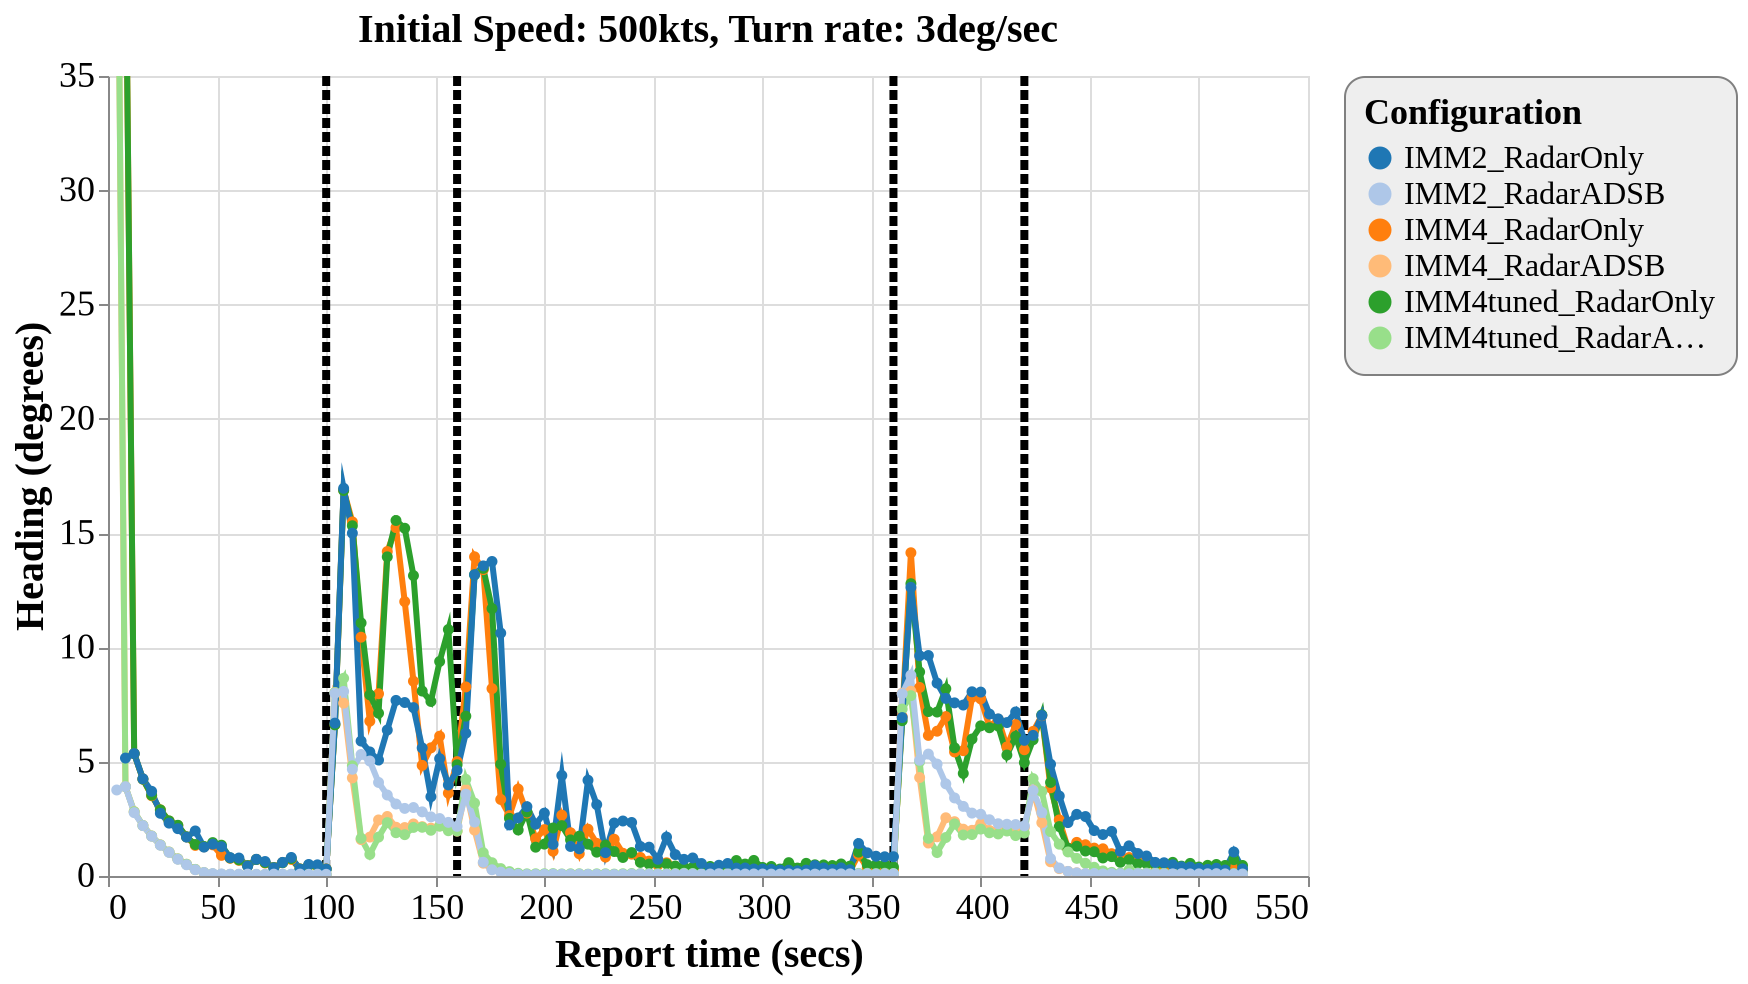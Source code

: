 {
  "config": {
    "view": {
      "continuousWidth": 600,
      "continuousHeight": 400
    },
    "axisX": {
      "labelFontSize": 18,
      "titleFontSize": 20
    },
    "axisY": {
      "labelFontSize": 18,
      "titleFontSize": 20
    },
    "font": "Times New Roman",
    "legend": {
      "cornerRadius": 10,
      "fillColor": "#EEEEEE",
      "labelFontSize": 16,
      "padding": 10,
      "strokeColor": "gray",
      "titleFontSize": 18
    },
    "title": {
      "fontSize": 20
    }
  },
  "layer": [
    {
      "data": {
        "name": "data-9377e1aceba942f4cba5f2d07315856c"
      },
      "mark": {
        "type": "rule",
        "strokeDash": [
          5,
          2
        ],
        "strokeWidth": 4
      },
      "encoding": {
        "color": {
          "type": "nominal",
          "field": "color",
          "scale": null
        },
        "x": {
          "type": "quantitative",
          "field": "tt"
        }
      }
    },
    {
      "data": {
        "name": "data-d1f6c4398a21816cdd3a8d158698f8a1"
      },
      "mark": {
        "type": "line",
        "point": true,
        "strokeWidth": 3
      },
      "encoding": {
        "color": {
          "type": "ordinal",
          "field": "config",
          "scale": {
            "scheme": "category20"
          },
          "sort": [
            "IMM2_RadarOnly",
            "IMM2_RadarADSB",
            "IMM4_RadarOnly",
            "IMM4_RadarADSB",
            "IMM4tuned_RadarOnly",
            "IMM4tuned_RadarADSB"
          ],
          "title": "Configuration"
        },
        "x": {
          "type": "quantitative",
          "field": "time",
          "title": "Report time (secs)"
        },
        "y": {
          "type": "quantitative",
          "field": "rmse_hdg",
          "scale": {
            "domain": [
              0,
              35
            ],
            "zero": false
          },
          "title": "Heading (degrees)"
        }
      },
      "selection": {
        "selector125": {
          "type": "interval",
          "bind": "scales",
          "encodings": [
            "x",
            "y"
          ]
        }
      },
      "title": "Initial Speed: 500kts, Turn rate: 3deg/sec"
    }
  ],
  "$schema": "https://vega.github.io/schema/vega-lite/v4.8.1.json",
  "datasets": {
    "data-9377e1aceba942f4cba5f2d07315856c": [
      {
        "tt": 100,
        "color": "black"
      },
      {
        "tt": 160,
        "color": "black"
      },
      {
        "tt": 360,
        "color": "black"
      },
      {
        "tt": 420,
        "color": "black"
      }
    ],
    "data-d1f6c4398a21816cdd3a8d158698f8a1": [
      {
        "scenario": "turns_new_15",
        "config": "IMM4_RadarOnly",
        "time": 4,
        "rmse_hdg": 90.0,
        "rmse_tr": 0.0,
        "p_uni": 0.0,
        "p_turn": 0.0
      },
      {
        "scenario": "turns_new_15",
        "config": "IMM4_RadarOnly",
        "time": 8,
        "rmse_hdg": 42.49118323302345,
        "rmse_tr": 0.0,
        "p_uni": 0.7539152542372881,
        "p_turn": 0.0086101694915254
      },
      {
        "scenario": "turns_new_15",
        "config": "IMM4_RadarOnly",
        "time": 12,
        "rmse_hdg": 5.352385053186641,
        "rmse_tr": 8.164965809277261e-05,
        "p_uni": 0.9490651515151516,
        "p_turn": 0.01725
      },
      {
        "scenario": "turns_new_15",
        "config": "IMM4_RadarOnly",
        "time": 16,
        "rmse_hdg": 4.238198274666325,
        "rmse_tr": 0.0028472118615613,
        "p_uni": 0.9220553846153846,
        "p_turn": 0.0269692307692307
      },
      {
        "scenario": "turns_new_15",
        "config": "IMM4_RadarOnly",
        "time": 20,
        "rmse_hdg": 3.5141210245724985,
        "rmse_tr": 0.0208802095460014,
        "p_uni": 0.878509589041096,
        "p_turn": 0.0428630136986301
      },
      {
        "scenario": "turns_new_15",
        "config": "IMM4_RadarOnly",
        "time": 24,
        "rmse_hdg": 2.892480826787506,
        "rmse_tr": 0.0165068026381044,
        "p_uni": 0.886432,
        "p_turn": 0.0402853333333333
      },
      {
        "scenario": "turns_new_15",
        "config": "IMM4_RadarOnly",
        "time": 28,
        "rmse_hdg": 2.4040877435709125,
        "rmse_tr": 0.0257596348553077,
        "p_uni": 0.8783318181818183,
        "p_turn": 0.0423363636363636
      },
      {
        "scenario": "turns_new_15",
        "config": "IMM4_RadarOnly",
        "time": 32,
        "rmse_hdg": 2.2081801238711165,
        "rmse_tr": 0.0195112580114453,
        "p_uni": 0.8917067567567567,
        "p_turn": 0.0331418918918918
      },
      {
        "scenario": "turns_new_15",
        "config": "IMM4_RadarOnly",
        "time": 36,
        "rmse_hdg": 1.7097812573694764,
        "rmse_tr": 0.0208589636280512,
        "p_uni": 0.8897155844155844,
        "p_turn": 0.0342064935064935
      },
      {
        "scenario": "turns_new_15",
        "config": "IMM4_RadarOnly",
        "time": 40,
        "rmse_hdg": 1.337456487169756,
        "rmse_tr": 0.0111923692949608,
        "p_uni": 0.9014942028985508,
        "p_turn": 0.0277449275362318
      },
      {
        "scenario": "turns_new_15",
        "config": "IMM4_RadarOnly",
        "time": 44,
        "rmse_hdg": 1.278801522259546,
        "rmse_tr": 0.0086921500344979,
        "p_uni": 0.9185972222222222,
        "p_turn": 0.0226194444444444
      },
      {
        "scenario": "turns_new_15",
        "config": "IMM4_RadarOnly",
        "time": 48,
        "rmse_hdg": 1.363325986871399,
        "rmse_tr": 0.0342293589493654,
        "p_uni": 0.9049436619718312,
        "p_turn": 0.0294422535211267
      },
      {
        "scenario": "turns_new_15",
        "config": "IMM4_RadarOnly",
        "time": 52,
        "rmse_hdg": 0.9021688842185672,
        "rmse_tr": 0.0269842546682319,
        "p_uni": 0.90728115942029,
        "p_turn": 0.0289362318840579
      },
      {
        "scenario": "turns_new_15",
        "config": "IMM4_RadarOnly",
        "time": 56,
        "rmse_hdg": 0.7755864716458118,
        "rmse_tr": 0.0184443207722594,
        "p_uni": 0.904171875,
        "p_turn": 0.0297375
      },
      {
        "scenario": "turns_new_15",
        "config": "IMM4_RadarOnly",
        "time": 60,
        "rmse_hdg": 0.6852272350369346,
        "rmse_tr": 0.0255067459882496,
        "p_uni": 0.8907818181818182,
        "p_turn": 0.0302590909090909
      },
      {
        "scenario": "turns_new_15",
        "config": "IMM4_RadarOnly",
        "time": 64,
        "rmse_hdg": 0.4548504027577514,
        "rmse_tr": 0.0087947269555241,
        "p_uni": 0.9042111111111112,
        "p_turn": 0.0257888888888888
      },
      {
        "scenario": "turns_new_15",
        "config": "IMM4_RadarOnly",
        "time": 68,
        "rmse_hdg": 0.7246047198300606,
        "rmse_tr": 0.0097753363113501,
        "p_uni": 0.910232,
        "p_turn": 0.024456
      },
      {
        "scenario": "turns_new_15",
        "config": "IMM4_RadarOnly",
        "time": 72,
        "rmse_hdg": 0.5678195555095353,
        "rmse_tr": 0.0186284728305892,
        "p_uni": 0.9341380952380952,
        "p_turn": 0.0130047619047619
      },
      {
        "scenario": "turns_new_15",
        "config": "IMM4_RadarOnly",
        "time": 76,
        "rmse_hdg": 0.3695116897865187,
        "rmse_tr": 0.0073440073831964,
        "p_uni": 0.9443444444444444,
        "p_turn": 0.0144055555555555
      },
      {
        "scenario": "turns_new_15",
        "config": "IMM4_RadarOnly",
        "time": 80,
        "rmse_hdg": 0.5836848464711075,
        "rmse_tr": 0.0091764263196518,
        "p_uni": 0.932148,
        "p_turn": 0.020692
      },
      {
        "scenario": "turns_new_15",
        "config": "IMM4_RadarOnly",
        "time": 84,
        "rmse_hdg": 0.7248448109768039,
        "rmse_tr": 0.0171922047673329,
        "p_uni": 0.8747619047619049,
        "p_turn": 0.0241428571428571
      },
      {
        "scenario": "turns_new_15",
        "config": "IMM4_RadarOnly",
        "time": 88,
        "rmse_hdg": 0.3101433360381775,
        "rmse_tr": 0.0057518113089124,
        "p_uni": 0.9562111111111112,
        "p_turn": 0.0110222222222222
      },
      {
        "scenario": "turns_new_15",
        "config": "IMM4_RadarOnly",
        "time": 92,
        "rmse_hdg": 0.465995708134742,
        "rmse_tr": 0.0080200748126186,
        "p_uni": 0.96292,
        "p_turn": 0.010568
      },
      {
        "scenario": "turns_new_15",
        "config": "IMM4_RadarOnly",
        "time": 96,
        "rmse_hdg": 0.4370300196728341,
        "rmse_tr": 0.0134684463699065,
        "p_uni": 0.9544523809523808,
        "p_turn": 0.0109
      },
      {
        "scenario": "turns_new_15",
        "config": "IMM4_RadarOnly",
        "time": 100,
        "rmse_hdg": 0.3087155052113428,
        "rmse_tr": 0.0046465606975255,
        "p_uni": 0.9663736842105264,
        "p_turn": 0.0099894736842105
      },
      {
        "scenario": "turns_new_15",
        "config": "IMM4_RadarOnly",
        "time": 104,
        "rmse_hdg": 6.623822574176233,
        "rmse_tr": 3.0020787204452186,
        "p_uni": 0.9430333333333332,
        "p_turn": 0.0148083333333333
      },
      {
        "scenario": "turns_new_15",
        "config": "IMM4_RadarOnly",
        "time": 108,
        "rmse_hdg": 16.882702036939918,
        "rmse_tr": 3.0008499614196613,
        "p_uni": 0.914004761904762,
        "p_turn": 0.0188238095238095
      },
      {
        "scenario": "turns_new_15",
        "config": "IMM4_RadarOnly",
        "time": 112,
        "rmse_hdg": 15.491814526319848,
        "rmse_tr": 2.7262065283582526,
        "p_uni": 0.1817157894736842,
        "p_turn": 0.6414
      },
      {
        "scenario": "turns_new_15",
        "config": "IMM4_RadarOnly",
        "time": 116,
        "rmse_hdg": 10.4474854806695,
        "rmse_tr": 2.480834525396646,
        "p_uni": 0.0099519999999999,
        "p_turn": 0.94376
      },
      {
        "scenario": "turns_new_15",
        "config": "IMM4_RadarOnly",
        "time": 120,
        "rmse_hdg": 6.77502837355682,
        "rmse_tr": 2.313983753508222,
        "p_uni": 0.00998,
        "p_turn": 0.96209
      },
      {
        "scenario": "turns_new_15",
        "config": "IMM4_RadarOnly",
        "time": 124,
        "rmse_hdg": 7.973683273810953,
        "rmse_tr": 1.809133527701212,
        "p_uni": 0.0105473684210526,
        "p_turn": 0.9639526315789474
      },
      {
        "scenario": "turns_new_15",
        "config": "IMM4_RadarOnly",
        "time": 128,
        "rmse_hdg": 14.194682983119067,
        "rmse_tr": 1.4998601784833143,
        "p_uni": 0.0099541666666666,
        "p_turn": 0.9475041666666666
      },
      {
        "scenario": "turns_new_15",
        "config": "IMM4_RadarOnly",
        "time": 132,
        "rmse_hdg": 15.242020387340228,
        "rmse_tr": 1.4505935853987495,
        "p_uni": 0.0099857142857142,
        "p_turn": 0.9690523809523808
      },
      {
        "scenario": "turns_new_15",
        "config": "IMM4_RadarOnly",
        "time": 136,
        "rmse_hdg": 12.003950367807164,
        "rmse_tr": 1.3327730253956305,
        "p_uni": 0.01115,
        "p_turn": 0.8294666666666666
      },
      {
        "scenario": "turns_new_15",
        "config": "IMM4_RadarOnly",
        "time": 140,
        "rmse_hdg": 8.521859552421645,
        "rmse_tr": 1.4788269459270749,
        "p_uni": 0.102208,
        "p_turn": 0.466228
      },
      {
        "scenario": "turns_new_15",
        "config": "IMM4_RadarOnly",
        "time": 144,
        "rmse_hdg": 4.839291425257566,
        "rmse_tr": 1.4887506651072042,
        "p_uni": 0.1246095238095238,
        "p_turn": 0.4340761904761905
      },
      {
        "scenario": "turns_new_15",
        "config": "IMM4_RadarOnly",
        "time": 148,
        "rmse_hdg": 5.606839772397044,
        "rmse_tr": 1.362166652188099,
        "p_uni": 0.1666555555555555,
        "p_turn": 0.6795777777777778
      },
      {
        "scenario": "turns_new_15",
        "config": "IMM4_RadarOnly",
        "time": 152,
        "rmse_hdg": 6.117448281759318,
        "rmse_tr": 1.287031599424298,
        "p_uni": 0.0896958333333333,
        "p_turn": 0.8356791666666666
      },
      {
        "scenario": "turns_new_15",
        "config": "IMM4_RadarOnly",
        "time": 156,
        "rmse_hdg": 3.624573006513381,
        "rmse_tr": 1.159871246381174,
        "p_uni": 0.0183863636363636,
        "p_turn": 0.9581681818181818
      },
      {
        "scenario": "turns_new_15",
        "config": "IMM4_RadarOnly",
        "time": 160,
        "rmse_hdg": 5.00470790306487,
        "rmse_tr": 1.0117192226875773,
        "p_uni": 0.0108166666666666,
        "p_turn": 0.9599166666666668
      },
      {
        "scenario": "turns_new_15",
        "config": "IMM4_RadarOnly",
        "time": 164,
        "rmse_hdg": 8.27182038610608,
        "rmse_tr": 1.966246981455619,
        "p_uni": 0.0391458333333333,
        "p_turn": 0.8843041666666666
      },
      {
        "scenario": "turns_new_15",
        "config": "IMM4_RadarOnly",
        "time": 168,
        "rmse_hdg": 13.965078035781058,
        "rmse_tr": 2.0252470065963,
        "p_uni": 0.0287318181818181,
        "p_turn": 0.9358227272727272
      },
      {
        "scenario": "turns_new_15",
        "config": "IMM4_RadarOnly",
        "time": 172,
        "rmse_hdg": 13.40180108128092,
        "rmse_tr": 1.8203920496542616,
        "p_uni": 0.1628944444444444,
        "p_turn": 0.5631833333333334
      },
      {
        "scenario": "turns_new_15",
        "config": "IMM4_RadarOnly",
        "time": 176,
        "rmse_hdg": 8.19731841315601,
        "rmse_tr": 1.5485441255417942,
        "p_uni": 0.2437,
        "p_turn": 0.51895
      },
      {
        "scenario": "turns_new_15",
        "config": "IMM4_RadarOnly",
        "time": 180,
        "rmse_hdg": 3.3493418620813995,
        "rmse_tr": 1.505684567503493,
        "p_uni": 0.4366863636363636,
        "p_turn": 0.2551818181818182
      },
      {
        "scenario": "turns_new_15",
        "config": "IMM4_RadarOnly",
        "time": 184,
        "rmse_hdg": 2.6438135335155555,
        "rmse_tr": 1.3388480116627628,
        "p_uni": 0.4500611111111111,
        "p_turn": 0.1415777777777777
      },
      {
        "scenario": "turns_new_15",
        "config": "IMM4_RadarOnly",
        "time": 188,
        "rmse_hdg": 3.801673425392214,
        "rmse_tr": 1.1933287761202556,
        "p_uni": 0.5494416666666667,
        "p_turn": 0.1775333333333333
      },
      {
        "scenario": "turns_new_15",
        "config": "IMM4_RadarOnly",
        "time": 192,
        "rmse_hdg": 2.7523395007289184,
        "rmse_tr": 1.184862473991276,
        "p_uni": 0.6240954545454546,
        "p_turn": 0.0698363636363636
      },
      {
        "scenario": "turns_new_15",
        "config": "IMM4_RadarOnly",
        "time": 196,
        "rmse_hdg": 1.6318888170188264,
        "rmse_tr": 1.0718542712929258,
        "p_uni": 0.6412111111111112,
        "p_turn": 0.0401555555555555
      },
      {
        "scenario": "turns_new_15",
        "config": "IMM4_RadarOnly",
        "time": 200,
        "rmse_hdg": 2.029101812789752,
        "rmse_tr": 0.9501506086756282,
        "p_uni": 0.743,
        "p_turn": 0.0360958333333333
      },
      {
        "scenario": "turns_new_15",
        "config": "IMM4_RadarOnly",
        "time": 204,
        "rmse_hdg": 1.0842574812812154,
        "rmse_tr": 0.9474217155748844,
        "p_uni": 0.7990333333333333,
        "p_turn": 0.0140619047619047
      },
      {
        "scenario": "turns_new_15",
        "config": "IMM4_RadarOnly",
        "time": 208,
        "rmse_hdg": 2.6602119798575816,
        "rmse_tr": 0.8701851016370662,
        "p_uni": 0.7303555555555555,
        "p_turn": 0.0229888888888888
      },
      {
        "scenario": "turns_new_15",
        "config": "IMM4_RadarOnly",
        "time": 212,
        "rmse_hdg": 1.8909405067320293,
        "rmse_tr": 0.7599651060410603,
        "p_uni": 0.8259839999999999,
        "p_turn": 0.017216
      },
      {
        "scenario": "turns_new_15",
        "config": "IMM4_RadarOnly",
        "time": 216,
        "rmse_hdg": 0.9736749237516872,
        "rmse_tr": 0.7578285803154017,
        "p_uni": 0.8442952380952381,
        "p_turn": 0.0129333333333333
      },
      {
        "scenario": "turns_new_15",
        "config": "IMM4_RadarOnly",
        "time": 220,
        "rmse_hdg": 2.0485496224293795,
        "rmse_tr": 0.6994902143704371,
        "p_uni": 0.7773833333333333,
        "p_turn": 0.0310611111111111
      },
      {
        "scenario": "turns_new_15",
        "config": "IMM4_RadarOnly",
        "time": 224,
        "rmse_hdg": 1.4277352695790582,
        "rmse_tr": 0.6101644381640083,
        "p_uni": 0.852596,
        "p_turn": 0.017352
      },
      {
        "scenario": "turns_new_15",
        "config": "IMM4_RadarOnly",
        "time": 228,
        "rmse_hdg": 0.828550081826828,
        "rmse_tr": 0.6068890570928492,
        "p_uni": 0.908604761904762,
        "p_turn": 0.0136238095238095
      },
      {
        "scenario": "turns_new_15",
        "config": "IMM4_RadarOnly",
        "time": 232,
        "rmse_hdg": 1.6073615371505938,
        "rmse_tr": 0.5594371044978058,
        "p_uni": 0.8307444444444445,
        "p_turn": 0.0118166666666666
      },
      {
        "scenario": "turns_new_15",
        "config": "IMM4_RadarOnly",
        "time": 236,
        "rmse_hdg": 0.9944173716759572,
        "rmse_tr": 0.4653622396487591,
        "p_uni": 0.924725,
        "p_turn": 0.016265909090909
      },
      {
        "scenario": "turns_new_15",
        "config": "IMM4_RadarOnly",
        "time": 240,
        "rmse_hdg": 0.955654599887281,
        "rmse_tr": 0.4128587940896292,
        "p_uni": 0.8753557142857143,
        "p_turn": 0.0223557142857142
      },
      {
        "scenario": "turns_new_15",
        "config": "IMM4_RadarOnly",
        "time": 244,
        "rmse_hdg": 0.8130483497600971,
        "rmse_tr": 0.3235946074952424,
        "p_uni": 0.8967857142857143,
        "p_turn": 0.0201174603174603
      },
      {
        "scenario": "turns_new_15",
        "config": "IMM4_RadarOnly",
        "time": 248,
        "rmse_hdg": 0.6514427308512629,
        "rmse_tr": 0.2447327460183541,
        "p_uni": 0.909375,
        "p_turn": 0.0214394736842105
      },
      {
        "scenario": "turns_new_15",
        "config": "IMM4_RadarOnly",
        "time": 252,
        "rmse_hdg": 0.4836427339655267,
        "rmse_tr": 0.2007891361749493,
        "p_uni": 0.9074470588235296,
        "p_turn": 0.0236926470588235
      },
      {
        "scenario": "turns_new_15",
        "config": "IMM4_RadarOnly",
        "time": 256,
        "rmse_hdg": 0.5778820747416283,
        "rmse_tr": 0.1608075342666601,
        "p_uni": 0.8928276923076923,
        "p_turn": 0.0249907692307692
      },
      {
        "scenario": "turns_new_15",
        "config": "IMM4_RadarOnly",
        "time": 260,
        "rmse_hdg": 0.4205462577762106,
        "rmse_tr": 0.1216482194517233,
        "p_uni": 0.913287323943662,
        "p_turn": 0.0230577464788732
      },
      {
        "scenario": "turns_new_15",
        "config": "IMM4_RadarOnly",
        "time": 264,
        "rmse_hdg": 0.3156163789002976,
        "rmse_tr": 0.0992157224891352,
        "p_uni": 0.9212876712328768,
        "p_turn": 0.0210136986301369
      },
      {
        "scenario": "turns_new_15",
        "config": "IMM4_RadarOnly",
        "time": 268,
        "rmse_hdg": 0.3219730837611557,
        "rmse_tr": 0.0746748827648361,
        "p_uni": 0.912876811594203,
        "p_turn": 0.0225521739130434
      },
      {
        "scenario": "turns_new_15",
        "config": "IMM4_RadarOnly",
        "time": 272,
        "rmse_hdg": 0.2826204598473429,
        "rmse_tr": 0.0564791602322532,
        "p_uni": 0.9221364864864864,
        "p_turn": 0.0221918918918918
      },
      {
        "scenario": "turns_new_15",
        "config": "IMM4_RadarOnly",
        "time": 276,
        "rmse_hdg": 0.2255404468176038,
        "rmse_tr": 0.0475499621883087,
        "p_uni": 0.9239013698630136,
        "p_turn": 0.0209328767123287
      },
      {
        "scenario": "turns_new_15",
        "config": "IMM4_RadarOnly",
        "time": 280,
        "rmse_hdg": 0.2706869567811297,
        "rmse_tr": 0.0364417539173326,
        "p_uni": 0.9065728571428572,
        "p_turn": 0.0252757142857142
      },
      {
        "scenario": "turns_new_15",
        "config": "IMM4_RadarOnly",
        "time": 284,
        "rmse_hdg": 0.3165944587039561,
        "rmse_tr": 0.027181111465737,
        "p_uni": 0.9214179487179488,
        "p_turn": 0.0239641025641025
      },
      {
        "scenario": "turns_new_15",
        "config": "IMM4_RadarOnly",
        "time": 288,
        "rmse_hdg": 0.2331612727372969,
        "rmse_tr": 0.026672110762692,
        "p_uni": 0.9073044776119404,
        "p_turn": 0.0305776119402985
      },
      {
        "scenario": "turns_new_15",
        "config": "IMM4_RadarOnly",
        "time": 292,
        "rmse_hdg": 0.2265696423109281,
        "rmse_tr": 0.0219731750672316,
        "p_uni": 0.9199197183098592,
        "p_turn": 0.0239154929577464
      },
      {
        "scenario": "turns_new_15",
        "config": "IMM4_RadarOnly",
        "time": 296,
        "rmse_hdg": 0.2610278267077877,
        "rmse_tr": 0.0214210576425702,
        "p_uni": 0.9013092105263156,
        "p_turn": 0.033003947368421
      },
      {
        "scenario": "turns_new_15",
        "config": "IMM4_RadarOnly",
        "time": 300,
        "rmse_hdg": 0.2546320875302254,
        "rmse_tr": 0.0159800222500192,
        "p_uni": 0.9177597222222222,
        "p_turn": 0.0252069444444444
      },
      {
        "scenario": "turns_new_15",
        "config": "IMM4_RadarOnly",
        "time": 304,
        "rmse_hdg": 0.2396228654512333,
        "rmse_tr": 0.0136901316970419,
        "p_uni": 0.922,
        "p_turn": 0.0227558823529411
      },
      {
        "scenario": "turns_new_15",
        "config": "IMM4_RadarOnly",
        "time": 308,
        "rmse_hdg": 0.2017993383858669,
        "rmse_tr": 0.0123089672871315,
        "p_uni": 0.923777027027027,
        "p_turn": 0.0225635135135135
      },
      {
        "scenario": "turns_new_15",
        "config": "IMM4_RadarOnly",
        "time": 312,
        "rmse_hdg": 0.2004115484007707,
        "rmse_tr": 0.0143555652456156,
        "p_uni": 0.9143929577464788,
        "p_turn": 0.0269732394366197
      },
      {
        "scenario": "turns_new_15",
        "config": "IMM4_RadarOnly",
        "time": 316,
        "rmse_hdg": 0.1739675426117001,
        "rmse_tr": 0.0112632209895226,
        "p_uni": 0.9153029411764706,
        "p_turn": 0.0227558823529411
      },
      {
        "scenario": "turns_new_15",
        "config": "IMM4_RadarOnly",
        "time": 320,
        "rmse_hdg": 0.2336122142925477,
        "rmse_tr": 0.0104048770615835,
        "p_uni": 0.9025733333333332,
        "p_turn": 0.02676
      },
      {
        "scenario": "turns_new_15",
        "config": "IMM4_RadarOnly",
        "time": 324,
        "rmse_hdg": 0.3509061628628594,
        "rmse_tr": 0.0103203551164545,
        "p_uni": 0.9126486486486488,
        "p_turn": 0.0267662162162162
      },
      {
        "scenario": "turns_new_15",
        "config": "IMM4_RadarOnly",
        "time": 328,
        "rmse_hdg": 0.2928181445085376,
        "rmse_tr": 0.0076127686537384,
        "p_uni": 0.9153013698630136,
        "p_turn": 0.0229739726027397
      },
      {
        "scenario": "turns_new_15",
        "config": "IMM4_RadarOnly",
        "time": 332,
        "rmse_hdg": 0.246272207120497,
        "rmse_tr": 0.0074348585199801,
        "p_uni": 0.9152272727272728,
        "p_turn": 0.0233212121212121
      },
      {
        "scenario": "turns_new_15",
        "config": "IMM4_RadarOnly",
        "time": 336,
        "rmse_hdg": 0.2857335506583529,
        "rmse_tr": 0.0088626610317319,
        "p_uni": 0.9166802816901408,
        "p_turn": 0.0262718309859154
      },
      {
        "scenario": "turns_new_15",
        "config": "IMM4_RadarOnly",
        "time": 340,
        "rmse_hdg": 0.2118601477914655,
        "rmse_tr": 0.0100348974417612,
        "p_uni": 0.9064097222222222,
        "p_turn": 0.0278999999999999
      },
      {
        "scenario": "turns_new_15",
        "config": "IMM4_RadarOnly",
        "time": 344,
        "rmse_hdg": 0.9322344721748428,
        "rmse_tr": 0.0188742623108236,
        "p_uni": 0.8860958333333334,
        "p_turn": 0.0346777777777777
      },
      {
        "scenario": "turns_new_15",
        "config": "IMM4_RadarOnly",
        "time": 348,
        "rmse_hdg": 0.3632426261873069,
        "rmse_tr": 0.0110934943294868,
        "p_uni": 0.9085561643835616,
        "p_turn": 0.0267561643835616
      },
      {
        "scenario": "turns_new_15",
        "config": "IMM4_RadarOnly",
        "time": 352,
        "rmse_hdg": 0.324102490336658,
        "rmse_tr": 0.00926192106521,
        "p_uni": 0.9131651515151517,
        "p_turn": 0.0252560606060606
      },
      {
        "scenario": "turns_new_15",
        "config": "IMM4_RadarOnly",
        "time": 356,
        "rmse_hdg": 0.3393405369241908,
        "rmse_tr": 0.0083564904914284,
        "p_uni": 0.9109573333333332,
        "p_turn": 0.02592
      },
      {
        "scenario": "turns_new_15",
        "config": "IMM4_RadarOnly",
        "time": 360,
        "rmse_hdg": 0.2757281766473277,
        "rmse_tr": 0.0071814639633945,
        "p_uni": 0.9181205479452056,
        "p_turn": 0.0231958904109589
      },
      {
        "scenario": "turns_new_15",
        "config": "IMM4_RadarOnly",
        "time": 364,
        "rmse_hdg": 6.968758192662023,
        "rmse_tr": 2.996913132634782,
        "p_uni": 0.9040470588235294,
        "p_turn": 0.0281308823529411
      },
      {
        "scenario": "turns_new_15",
        "config": "IMM4_RadarOnly",
        "time": 368,
        "rmse_hdg": 14.142233263884927,
        "rmse_tr": 2.826380248562933,
        "p_uni": 0.4287346666666666,
        "p_turn": 0.3987853333333333
      },
      {
        "scenario": "turns_new_15",
        "config": "IMM4_RadarOnly",
        "time": 372,
        "rmse_hdg": 8.248192038890858,
        "rmse_tr": 2.355962857200224,
        "p_uni": 0.0168352112676056,
        "p_turn": 0.9352197183098592
      },
      {
        "scenario": "turns_new_15",
        "config": "IMM4_RadarOnly",
        "time": 376,
        "rmse_hdg": 6.151262511405181,
        "rmse_tr": 1.889497195188445,
        "p_uni": 0.024103125,
        "p_turn": 0.9509921875
      },
      {
        "scenario": "turns_new_15",
        "config": "IMM4_RadarOnly",
        "time": 380,
        "rmse_hdg": 6.3349568551644335,
        "rmse_tr": 1.3695384419015604,
        "p_uni": 0.0422320512820512,
        "p_turn": 0.9214461538461538
      },
      {
        "scenario": "turns_new_15",
        "config": "IMM4_RadarOnly",
        "time": 384,
        "rmse_hdg": 6.972972029334698,
        "rmse_tr": 0.8966433035316307,
        "p_uni": 0.0370202898550724,
        "p_turn": 0.9153115942028984
      },
      {
        "scenario": "turns_new_15",
        "config": "IMM4_RadarOnly",
        "time": 388,
        "rmse_hdg": 5.427776759277742,
        "rmse_tr": 0.4545299271408503,
        "p_uni": 0.06268,
        "p_turn": 0.8747111111111111
      },
      {
        "scenario": "turns_new_15",
        "config": "IMM4_RadarOnly",
        "time": 392,
        "rmse_hdg": 5.482165741079581,
        "rmse_tr": 0.3803906884156516,
        "p_uni": 0.1158466666666666,
        "p_turn": 0.7620158333333333
      },
      {
        "scenario": "turns_new_15",
        "config": "IMM4_RadarOnly",
        "time": 396,
        "rmse_hdg": 7.814692178101207,
        "rmse_tr": 0.4968975140092486,
        "p_uni": 0.1526838095238095,
        "p_turn": 0.6980752380952381
      },
      {
        "scenario": "turns_new_15",
        "config": "IMM4_RadarOnly",
        "time": 400,
        "rmse_hdg": 7.747999798499121,
        "rmse_tr": 0.4850990344458943,
        "p_uni": 0.1154398305084745,
        "p_turn": 0.7698322033898305
      },
      {
        "scenario": "turns_new_15",
        "config": "IMM4_RadarOnly",
        "time": 404,
        "rmse_hdg": 6.535678961013971,
        "rmse_tr": 0.3450348051713928,
        "p_uni": 0.0735949152542373,
        "p_turn": 0.8618559322033899
      },
      {
        "scenario": "turns_new_15",
        "config": "IMM4_RadarOnly",
        "time": 408,
        "rmse_hdg": 6.859092553690573,
        "rmse_tr": 0.2874362763999252,
        "p_uni": 0.0641102803738317,
        "p_turn": 0.8797252336448598
      },
      {
        "scenario": "turns_new_15",
        "config": "IMM4_RadarOnly",
        "time": 412,
        "rmse_hdg": 5.647865303384059,
        "rmse_tr": 0.2320531404657131,
        "p_uni": 0.0790559322033898,
        "p_turn": 0.8557491525423728
      },
      {
        "scenario": "turns_new_15",
        "config": "IMM4_RadarOnly",
        "time": 416,
        "rmse_hdg": 6.623323414743773,
        "rmse_tr": 0.2585665179874183,
        "p_uni": 0.0734620689655172,
        "p_turn": 0.8749189655172414
      },
      {
        "scenario": "turns_new_15",
        "config": "IMM4_RadarOnly",
        "time": 420,
        "rmse_hdg": 5.523462250716009,
        "rmse_tr": 0.2825028741416715,
        "p_uni": 0.0695627118644067,
        "p_turn": 0.8793983050847458
      },
      {
        "scenario": "turns_new_15",
        "config": "IMM4_RadarOnly",
        "time": 424,
        "rmse_hdg": 6.32558549831964,
        "rmse_tr": 2.9620238387012487,
        "p_uni": 0.0762991379310344,
        "p_turn": 0.8653568965517241
      },
      {
        "scenario": "turns_new_15",
        "config": "IMM4_RadarOnly",
        "time": 428,
        "rmse_hdg": 7.014896603584002,
        "rmse_tr": 2.4380605791152723,
        "p_uni": 0.2304923076923077,
        "p_turn": 0.6058376068376068
      },
      {
        "scenario": "turns_new_15",
        "config": "IMM4_RadarOnly",
        "time": 432,
        "rmse_hdg": 3.859323099017325,
        "rmse_tr": 1.632570693349176,
        "p_uni": 0.442684347826087,
        "p_turn": 0.3096373913043478
      },
      {
        "scenario": "turns_new_15",
        "config": "IMM4_RadarOnly",
        "time": 436,
        "rmse_hdg": 2.453749242450741,
        "rmse_tr": 1.0495992973922033,
        "p_uni": 0.5593577586206896,
        "p_turn": 0.1719155172413793
      },
      {
        "scenario": "turns_new_15",
        "config": "IMM4_RadarOnly",
        "time": 440,
        "rmse_hdg": 1.1998522636330922,
        "rmse_tr": 0.6932168872857771,
        "p_uni": 0.6648418181818182,
        "p_turn": 0.10352
      },
      {
        "scenario": "turns_new_15",
        "config": "IMM4_RadarOnly",
        "time": 444,
        "rmse_hdg": 1.4710335378302857,
        "rmse_tr": 0.4602570269169677,
        "p_uni": 0.7178190082644628,
        "p_turn": 0.0836471074380165
      },
      {
        "scenario": "turns_new_15",
        "config": "IMM4_RadarOnly",
        "time": 448,
        "rmse_hdg": 1.366750466473979,
        "rmse_tr": 0.3147480575692084,
        "p_uni": 0.7659709401709401,
        "p_turn": 0.0609282051282051
      },
      {
        "scenario": "turns_new_15",
        "config": "IMM4_RadarOnly",
        "time": 452,
        "rmse_hdg": 1.2207906890790303,
        "rmse_tr": 0.2053565429189588,
        "p_uni": 0.7942579439252337,
        "p_turn": 0.0588560747663551
      },
      {
        "scenario": "turns_new_15",
        "config": "IMM4_RadarOnly",
        "time": 456,
        "rmse_hdg": 1.1902147989357357,
        "rmse_tr": 0.156666371990533,
        "p_uni": 0.8317915492957747,
        "p_turn": 0.0472549295774647
      },
      {
        "scenario": "turns_new_15",
        "config": "IMM4_RadarOnly",
        "time": 460,
        "rmse_hdg": 0.9762914884513416,
        "rmse_tr": 0.1389624369145829,
        "p_uni": 0.8410830985915493,
        "p_turn": 0.0453774647887323
      },
      {
        "scenario": "turns_new_15",
        "config": "IMM4_RadarOnly",
        "time": 464,
        "rmse_hdg": 0.8277817747852795,
        "rmse_tr": 0.1096504950589219,
        "p_uni": 0.8864306666666666,
        "p_turn": 0.0294293333333333
      },
      {
        "scenario": "turns_new_15",
        "config": "IMM4_RadarOnly",
        "time": 468,
        "rmse_hdg": 0.8079359896552953,
        "rmse_tr": 0.0791422191063052,
        "p_uni": 0.8926140845070423,
        "p_turn": 0.0292647887323943
      },
      {
        "scenario": "turns_new_15",
        "config": "IMM4_RadarOnly",
        "time": 472,
        "rmse_hdg": 0.6740930265554633,
        "rmse_tr": 0.0631630931638735,
        "p_uni": 0.8921225352112676,
        "p_turn": 0.0281901408450704
      },
      {
        "scenario": "turns_new_15",
        "config": "IMM4_RadarOnly",
        "time": 476,
        "rmse_hdg": 0.5886939156435967,
        "rmse_tr": 0.0464043838673164,
        "p_uni": 0.9054342105263158,
        "p_turn": 0.0269815789473684
      },
      {
        "scenario": "turns_new_15",
        "config": "IMM4_RadarOnly",
        "time": 480,
        "rmse_hdg": 0.4504743531624665,
        "rmse_tr": 0.0340921168097762,
        "p_uni": 0.9112485714285714,
        "p_turn": 0.0242314285714285
      },
      {
        "scenario": "turns_new_15",
        "config": "IMM4_RadarOnly",
        "time": 484,
        "rmse_hdg": 0.2661333953621457,
        "rmse_tr": 0.0300115691977991,
        "p_uni": 0.9016015873015872,
        "p_turn": 0.0282587301587301
      },
      {
        "scenario": "turns_new_15",
        "config": "IMM4_RadarOnly",
        "time": 488,
        "rmse_hdg": 0.3640347968715812,
        "rmse_tr": 0.021987760231547,
        "p_uni": 0.90082,
        "p_turn": 0.0271266666666666
      },
      {
        "scenario": "turns_new_15",
        "config": "IMM4_RadarOnly",
        "time": 492,
        "rmse_hdg": 0.2789083273630658,
        "rmse_tr": 0.0189135485523097,
        "p_uni": 0.9111304347826088,
        "p_turn": 0.0257115942028985
      },
      {
        "scenario": "turns_new_15",
        "config": "IMM4_RadarOnly",
        "time": 496,
        "rmse_hdg": 0.2470707173947154,
        "rmse_tr": 0.0176578851817229,
        "p_uni": 0.9134863636363636,
        "p_turn": 0.0255833333333333
      },
      {
        "scenario": "turns_new_15",
        "config": "IMM4_RadarOnly",
        "time": 500,
        "rmse_hdg": 0.2441936845120194,
        "rmse_tr": 0.0141869217943851,
        "p_uni": 0.9263055555555556,
        "p_turn": 0.0222180555555555
      },
      {
        "scenario": "turns_new_15",
        "config": "IMM4_RadarOnly",
        "time": 504,
        "rmse_hdg": 0.3076963227388769,
        "rmse_tr": 0.0101623244308493,
        "p_uni": 0.917914864864865,
        "p_turn": 0.0243364864864864
      },
      {
        "scenario": "turns_new_15",
        "config": "IMM4_RadarOnly",
        "time": 508,
        "rmse_hdg": 0.2442756398728582,
        "rmse_tr": 0.0112851281626332,
        "p_uni": 0.9102426470588236,
        "p_turn": 0.0260544117647058
      },
      {
        "scenario": "turns_new_15",
        "config": "IMM4_RadarOnly",
        "time": 512,
        "rmse_hdg": 0.213079186515313,
        "rmse_tr": 0.0107136323349375,
        "p_uni": 0.914982191780822,
        "p_turn": 0.0257205479452054
      },
      {
        "scenario": "turns_new_15",
        "config": "IMM4_RadarOnly",
        "time": 516,
        "rmse_hdg": 0.3131552589630523,
        "rmse_tr": 0.0143966118386387,
        "p_uni": 0.9004324324324325,
        "p_turn": 0.0336283783783783
      },
      {
        "scenario": "turns_new_15",
        "config": "IMM4_RadarOnly",
        "time": 520,
        "rmse_hdg": 0.242138361098553,
        "rmse_tr": 0.0102789268908854,
        "p_uni": 0.9184718309859156,
        "p_turn": 0.0251056338028169
      },
      {
        "scenario": "turns_new_15",
        "config": "IMM4_RadarADSB",
        "time": 4,
        "rmse_hdg": 48.97879572238119,
        "rmse_tr": 0.0,
        "p_uni": 0.6634013824884792,
        "p_turn": 0.014226728110599
      },
      {
        "scenario": "turns_new_15",
        "config": "IMM4_RadarADSB",
        "time": 8,
        "rmse_hdg": 3.908752007165602,
        "rmse_tr": 0.0002812196775516,
        "p_uni": 0.869112676056338,
        "p_turn": 0.0467651408450704
      },
      {
        "scenario": "turns_new_15",
        "config": "IMM4_RadarADSB",
        "time": 12,
        "rmse_hdg": 2.811157797645893,
        "rmse_tr": 0.0023554539403915,
        "p_uni": 0.7979493197278912,
        "p_turn": 0.0746795918367347
      },
      {
        "scenario": "turns_new_15",
        "config": "IMM4_RadarADSB",
        "time": 16,
        "rmse_hdg": 2.2095151944184943,
        "rmse_tr": 0.0063216206248037,
        "p_uni": 0.7741390845070423,
        "p_turn": 0.0834140845070422
      },
      {
        "scenario": "turns_new_15",
        "config": "IMM4_RadarADSB",
        "time": 20,
        "rmse_hdg": 1.749949999285694,
        "rmse_tr": 0.0072941335031409,
        "p_uni": 0.7872513698630137,
        "p_turn": 0.0759914383561643
      },
      {
        "scenario": "turns_new_15",
        "config": "IMM4_RadarADSB",
        "time": 24,
        "rmse_hdg": 1.3595079054446293,
        "rmse_tr": 0.0055441758545378,
        "p_uni": 0.80665,
        "p_turn": 0.0669244966442953
      },
      {
        "scenario": "turns_new_15",
        "config": "IMM4_RadarADSB",
        "time": 28,
        "rmse_hdg": 1.0476434708932536,
        "rmse_tr": 0.0042477858009233,
        "p_uni": 0.8191505263157894,
        "p_turn": 0.0620838596491228
      },
      {
        "scenario": "turns_new_15",
        "config": "IMM4_RadarADSB",
        "time": 32,
        "rmse_hdg": 0.7484303208752834,
        "rmse_tr": 0.003856559080995,
        "p_uni": 0.8261003424657534,
        "p_turn": 0.0595431506849315
      },
      {
        "scenario": "turns_new_15",
        "config": "IMM4_RadarADSB",
        "time": 36,
        "rmse_hdg": 0.5137464856376318,
        "rmse_tr": 0.0031487482250277,
        "p_uni": 0.8300923076923077,
        "p_turn": 0.0578107023411371
      },
      {
        "scenario": "turns_new_15",
        "config": "IMM4_RadarADSB",
        "time": 40,
        "rmse_hdg": 0.288353067677103,
        "rmse_tr": 0.0028979926162799,
        "p_uni": 0.8302056856187291,
        "p_turn": 0.058066889632107
      },
      {
        "scenario": "turns_new_15",
        "config": "IMM4_RadarADSB",
        "time": 44,
        "rmse_hdg": 0.1448163274892823,
        "rmse_tr": 0.0030944651049437,
        "p_uni": 0.8300918367346939,
        "p_turn": 0.0575690476190476
      },
      {
        "scenario": "turns_new_15",
        "config": "IMM4_RadarADSB",
        "time": 48,
        "rmse_hdg": 0.0874818963659389,
        "rmse_tr": 0.0026278148638943,
        "p_uni": 0.8317996575342466,
        "p_turn": 0.0574431506849315
      },
      {
        "scenario": "turns_new_15",
        "config": "IMM4_RadarADSB",
        "time": 52,
        "rmse_hdg": 0.0702058335211732,
        "rmse_tr": 0.0025329638845171,
        "p_uni": 0.8337701342281879,
        "p_turn": 0.0567224832214765
      },
      {
        "scenario": "turns_new_15",
        "config": "IMM4_RadarADSB",
        "time": 56,
        "rmse_hdg": 0.0618327394770183,
        "rmse_tr": 0.0022890597459542,
        "p_uni": 0.8344301369863014,
        "p_turn": 0.056206506849315
      },
      {
        "scenario": "turns_new_15",
        "config": "IMM4_RadarADSB",
        "time": 60,
        "rmse_hdg": 0.0618533968075252,
        "rmse_tr": 0.0023518340918325,
        "p_uni": 0.841163670411985,
        "p_turn": 0.0539329588014981
      },
      {
        "scenario": "turns_new_15",
        "config": "IMM4_RadarADSB",
        "time": 64,
        "rmse_hdg": 0.0622138733542274,
        "rmse_tr": 0.0024606871260027,
        "p_uni": 0.8475116981132075,
        "p_turn": 0.0512879245283018
      },
      {
        "scenario": "turns_new_15",
        "config": "IMM4_RadarADSB",
        "time": 68,
        "rmse_hdg": 0.0573403181706558,
        "rmse_tr": 0.0021641348972464,
        "p_uni": 0.849174358974359,
        "p_turn": 0.0506179487179487
      },
      {
        "scenario": "turns_new_15",
        "config": "IMM4_RadarADSB",
        "time": 72,
        "rmse_hdg": 0.0547825117670372,
        "rmse_tr": 0.0023988449155455,
        "p_uni": 0.8493164794007491,
        "p_turn": 0.0508531835205992
      },
      {
        "scenario": "turns_new_15",
        "config": "IMM4_RadarADSB",
        "time": 76,
        "rmse_hdg": 0.0607590871118605,
        "rmse_tr": 0.0023534066217448,
        "p_uni": 0.8515363636363636,
        "p_turn": 0.0498310606060606
      },
      {
        "scenario": "turns_new_15",
        "config": "IMM4_RadarADSB",
        "time": 80,
        "rmse_hdg": 0.0641309108201946,
        "rmse_tr": 0.0022974756060911,
        "p_uni": 0.8498408759124088,
        "p_turn": 0.0504149635036496
      },
      {
        "scenario": "turns_new_15",
        "config": "IMM4_RadarADSB",
        "time": 84,
        "rmse_hdg": 0.0587589307280048,
        "rmse_tr": 0.0023936171341872,
        "p_uni": 0.8500328358208955,
        "p_turn": 0.050880223880597
      },
      {
        "scenario": "turns_new_15",
        "config": "IMM4_RadarADSB",
        "time": 88,
        "rmse_hdg": 0.0606972070477402,
        "rmse_tr": 0.0026820015054939,
        "p_uni": 0.8510981132075471,
        "p_turn": 0.0498675471698113
      },
      {
        "scenario": "turns_new_15",
        "config": "IMM4_RadarADSB",
        "time": 92,
        "rmse_hdg": 0.0566623570867171,
        "rmse_tr": 0.0021884060133167,
        "p_uni": 0.8506062271062271,
        "p_turn": 0.0500871794871794
      },
      {
        "scenario": "turns_new_15",
        "config": "IMM4_RadarADSB",
        "time": 96,
        "rmse_hdg": 0.0589483364230166,
        "rmse_tr": 0.002272049677676,
        "p_uni": 0.8506951310861424,
        "p_turn": 0.0501449438202247
      },
      {
        "scenario": "turns_new_15",
        "config": "IMM4_RadarADSB",
        "time": 100,
        "rmse_hdg": 0.0561970925186272,
        "rmse_tr": 0.0021115406161343,
        "p_uni": 0.8516011320754716,
        "p_turn": 0.0498120754716981
      },
      {
        "scenario": "turns_new_15",
        "config": "IMM4_RadarADSB",
        "time": 104,
        "rmse_hdg": 8.024458768593698,
        "rmse_tr": 2.973756879000772,
        "p_uni": 0.7233985294117646,
        "p_turn": 0.1734775735294118
      },
      {
        "scenario": "turns_new_15",
        "config": "IMM4_RadarADSB",
        "time": 108,
        "rmse_hdg": 7.5620438171987,
        "rmse_tr": 2.297110301679636,
        "p_uni": 0.0502154135338345,
        "p_turn": 0.9270563909774436
      },
      {
        "scenario": "turns_new_15",
        "config": "IMM4_RadarADSB",
        "time": 112,
        "rmse_hdg": 4.290643681437624,
        "rmse_tr": 1.0429093270604577,
        "p_uni": 0.0353590909090909,
        "p_turn": 0.939123106060606
      },
      {
        "scenario": "turns_new_15",
        "config": "IMM4_RadarADSB",
        "time": 116,
        "rmse_hdg": 1.592651282635713,
        "rmse_tr": 0.1672362277353763,
        "p_uni": 0.0769549815498155,
        "p_turn": 0.8737653136531366
      },
      {
        "scenario": "turns_new_15",
        "config": "IMM4_RadarADSB",
        "time": 120,
        "rmse_hdg": 1.701412125707278,
        "rmse_tr": 0.1725775971268437,
        "p_uni": 0.0990887218045112,
        "p_turn": 0.8376541353383459
      },
      {
        "scenario": "turns_new_15",
        "config": "IMM4_RadarADSB",
        "time": 124,
        "rmse_hdg": 2.4526963262860884,
        "rmse_tr": 0.0816686301557406,
        "p_uni": 0.0753893939393939,
        "p_turn": 0.8770340909090909
      },
      {
        "scenario": "turns_new_15",
        "config": "IMM4_RadarADSB",
        "time": 128,
        "rmse_hdg": 2.604542054326893,
        "rmse_tr": 0.0704317162534874,
        "p_uni": 0.0733908088235294,
        "p_turn": 0.8804757352941176
      },
      {
        "scenario": "turns_new_15",
        "config": "IMM4_RadarADSB",
        "time": 132,
        "rmse_hdg": 2.1330510984788447,
        "rmse_tr": 0.0651590901569012,
        "p_uni": 0.0693443609022556,
        "p_turn": 0.8866424812030076
      },
      {
        "scenario": "turns_new_15",
        "config": "IMM4_RadarADSB",
        "time": 136,
        "rmse_hdg": 2.1200165494905074,
        "rmse_tr": 0.0714556513764752,
        "p_uni": 0.073705303030303,
        "p_turn": 0.8798238636363637
      },
      {
        "scenario": "turns_new_15",
        "config": "IMM4_RadarADSB",
        "time": 140,
        "rmse_hdg": 2.27704087602724,
        "rmse_tr": 0.0696937776086404,
        "p_uni": 0.0788776556776556,
        "p_turn": 0.8717468864468865
      },
      {
        "scenario": "turns_new_15",
        "config": "IMM4_RadarADSB",
        "time": 144,
        "rmse_hdg": 2.159436213728261,
        "rmse_tr": 0.0784820457055455,
        "p_uni": 0.0711749063670412,
        "p_turn": 0.8839138576779026
      },
      {
        "scenario": "turns_new_15",
        "config": "IMM4_RadarADSB",
        "time": 148,
        "rmse_hdg": 2.0956769343807404,
        "rmse_tr": 0.0681305870658648,
        "p_uni": 0.0713060606060606,
        "p_turn": 0.8838405303030303
      },
      {
        "scenario": "turns_new_15",
        "config": "IMM4_RadarADSB",
        "time": 152,
        "rmse_hdg": 2.1960713248923858,
        "rmse_tr": 0.0784707867907672,
        "p_uni": 0.0762182481751824,
        "p_turn": 0.8759332116788321
      },
      {
        "scenario": "turns_new_15",
        "config": "IMM4_RadarADSB",
        "time": 156,
        "rmse_hdg": 2.136660877901208,
        "rmse_tr": 0.0715771760747199,
        "p_uni": 0.0757644194756554,
        "p_turn": 0.876580149812734
      },
      {
        "scenario": "turns_new_15",
        "config": "IMM4_RadarADSB",
        "time": 160,
        "rmse_hdg": 1.962093022137024,
        "rmse_tr": 0.0709654122572546,
        "p_uni": 0.0711763157894736,
        "p_turn": 0.8837958646616542
      },
      {
        "scenario": "turns_new_15",
        "config": "IMM4_RadarADSB",
        "time": 164,
        "rmse_hdg": 3.7822164175800097,
        "rmse_tr": 2.813147512874356,
        "p_uni": 0.1729113970588235,
        "p_turn": 0.7277077205882353
      },
      {
        "scenario": "turns_new_15",
        "config": "IMM4_RadarADSB",
        "time": 168,
        "rmse_hdg": 2.0086421366392533,
        "rmse_tr": 1.4435394445623988,
        "p_uni": 0.589118045112782,
        "p_turn": 0.1671229323308271
      },
      {
        "scenario": "turns_new_15",
        "config": "IMM4_RadarADSB",
        "time": 172,
        "rmse_hdg": 0.5606610597946307,
        "rmse_tr": 0.5832730813719964,
        "p_uni": 0.7452322097378278,
        "p_turn": 0.0570430711610486
      },
      {
        "scenario": "turns_new_15",
        "config": "IMM4_RadarADSB",
        "time": 176,
        "rmse_hdg": 0.2947489153108516,
        "rmse_tr": 0.2304664261660331,
        "p_uni": 0.7891919413919414,
        "p_turn": 0.0606454212454212
      },
      {
        "scenario": "turns_new_15",
        "config": "IMM4_RadarADSB",
        "time": 180,
        "rmse_hdg": 0.183452584463312,
        "rmse_tr": 0.0878576048577656,
        "p_uni": 0.8137320895522387,
        "p_turn": 0.0607776119402985
      },
      {
        "scenario": "turns_new_15",
        "config": "IMM4_RadarADSB",
        "time": 184,
        "rmse_hdg": 0.1266620842323775,
        "rmse_tr": 0.0331537705246326,
        "p_uni": 0.8313373134328358,
        "p_turn": 0.0564955223880597
      },
      {
        "scenario": "turns_new_15",
        "config": "IMM4_RadarADSB",
        "time": 188,
        "rmse_hdg": 0.0799632268424602,
        "rmse_tr": 0.012337542836209,
        "p_uni": 0.839660294117647,
        "p_turn": 0.053960294117647
      },
      {
        "scenario": "turns_new_15",
        "config": "IMM4_RadarADSB",
        "time": 192,
        "rmse_hdg": 0.0557877016733281,
        "rmse_tr": 0.0047359379014817,
        "p_uni": 0.8446315985130112,
        "p_turn": 0.0522144981412639
      },
      {
        "scenario": "turns_new_15",
        "config": "IMM4_RadarADSB",
        "time": 196,
        "rmse_hdg": 0.0544888048203123,
        "rmse_tr": 0.0028380871737792,
        "p_uni": 0.8483518656716419,
        "p_turn": 0.0509264925373134
      },
      {
        "scenario": "turns_new_15",
        "config": "IMM4_RadarADSB",
        "time": 200,
        "rmse_hdg": 0.0571323250367266,
        "rmse_tr": 0.0023425589464477,
        "p_uni": 0.8490117216117217,
        "p_turn": 0.0509758241758241
      },
      {
        "scenario": "turns_new_15",
        "config": "IMM4_RadarADSB",
        "time": 204,
        "rmse_hdg": 0.0625544538901298,
        "rmse_tr": 0.0022565328046601,
        "p_uni": 0.8496067164179105,
        "p_turn": 0.0506093283582089
      },
      {
        "scenario": "turns_new_15",
        "config": "IMM4_RadarADSB",
        "time": 208,
        "rmse_hdg": 0.0627271989852669,
        "rmse_tr": 0.0019247213405597,
        "p_uni": 0.8513481343283582,
        "p_turn": 0.0500134328358209
      },
      {
        "scenario": "turns_new_15",
        "config": "IMM4_RadarADSB",
        "time": 212,
        "rmse_hdg": 0.0554435990353484,
        "rmse_tr": 0.0022363710137978,
        "p_uni": 0.850398901098901,
        "p_turn": 0.050725641025641
      },
      {
        "scenario": "turns_new_15",
        "config": "IMM4_RadarADSB",
        "time": 216,
        "rmse_hdg": 0.0597609861421625,
        "rmse_tr": 0.0022322409431449,
        "p_uni": 0.850096282527881,
        "p_turn": 0.0506118959107806
      },
      {
        "scenario": "turns_new_15",
        "config": "IMM4_RadarADSB",
        "time": 220,
        "rmse_hdg": 0.0566016370642382,
        "rmse_tr": 0.001843888579506,
        "p_uni": 0.8524475655430711,
        "p_turn": 0.0495063670411985
      },
      {
        "scenario": "turns_new_15",
        "config": "IMM4_RadarADSB",
        "time": 224,
        "rmse_hdg": 0.0555656889415197,
        "rmse_tr": 0.0022435989534086,
        "p_uni": 0.8498794871794871,
        "p_turn": 0.0507084249084249
      },
      {
        "scenario": "turns_new_15",
        "config": "IMM4_RadarADSB",
        "time": 228,
        "rmse_hdg": 0.0551966182538968,
        "rmse_tr": 0.0025218232675174,
        "p_uni": 0.8497922222222223,
        "p_turn": 0.0509229629629629
      },
      {
        "scenario": "turns_new_15",
        "config": "IMM4_RadarADSB",
        "time": 232,
        "rmse_hdg": 0.0499925367564305,
        "rmse_tr": 0.0021610528114165,
        "p_uni": 0.8512701492537313,
        "p_turn": 0.0500399253731343
      },
      {
        "scenario": "turns_new_15",
        "config": "IMM4_RadarADSB",
        "time": 236,
        "rmse_hdg": 0.0485545452007223,
        "rmse_tr": 0.00251224370256,
        "p_uni": 0.8478891228070176,
        "p_turn": 0.0517936842105263
      },
      {
        "scenario": "turns_new_15",
        "config": "IMM4_RadarADSB",
        "time": 240,
        "rmse_hdg": 0.0606091526731305,
        "rmse_tr": 0.0028250097826571,
        "p_uni": 0.841158843537415,
        "p_turn": 0.05423231292517
      },
      {
        "scenario": "turns_new_15",
        "config": "IMM4_RadarADSB",
        "time": 244,
        "rmse_hdg": 0.066725176170228,
        "rmse_tr": 0.0027500361746598,
        "p_uni": 0.8383951557093425,
        "p_turn": 0.0550771626297577
      },
      {
        "scenario": "turns_new_15",
        "config": "IMM4_RadarADSB",
        "time": 248,
        "rmse_hdg": 0.0641043255053404,
        "rmse_tr": 0.0025388552446284,
        "p_uni": 0.8363588628762542,
        "p_turn": 0.0563494983277592
      },
      {
        "scenario": "turns_new_15",
        "config": "IMM4_RadarADSB",
        "time": 252,
        "rmse_hdg": 0.0585548176213236,
        "rmse_tr": 0.0025059529125663,
        "p_uni": 0.834228,
        "p_turn": 0.0569319999999999
      },
      {
        "scenario": "turns_new_15",
        "config": "IMM4_RadarADSB",
        "time": 256,
        "rmse_hdg": 0.054828499738379,
        "rmse_tr": 0.0024745208474889,
        "p_uni": 0.8349263698630137,
        "p_turn": 0.0565171232876712
      },
      {
        "scenario": "turns_new_15",
        "config": "IMM4_RadarADSB",
        "time": 260,
        "rmse_hdg": 0.0584580784731711,
        "rmse_tr": 0.0029583560888269,
        "p_uni": 0.8315670068027211,
        "p_turn": 0.0573394557823129
      },
      {
        "scenario": "turns_new_15",
        "config": "IMM4_RadarADSB",
        "time": 264,
        "rmse_hdg": 0.0722911717536325,
        "rmse_tr": 0.0029841812675904,
        "p_uni": 0.8332594594594595,
        "p_turn": 0.0571861486486486
      },
      {
        "scenario": "turns_new_15",
        "config": "IMM4_RadarADSB",
        "time": 268,
        "rmse_hdg": 0.0700613378782604,
        "rmse_tr": 0.0028030542988072,
        "p_uni": 0.8351903780068729,
        "p_turn": 0.0560886597938144
      },
      {
        "scenario": "turns_new_15",
        "config": "IMM4_RadarADSB",
        "time": 272,
        "rmse_hdg": 0.0602554289964768,
        "rmse_tr": 0.0025709721139914,
        "p_uni": 0.8347679180887372,
        "p_turn": 0.0565348122866894
      },
      {
        "scenario": "turns_new_15",
        "config": "IMM4_RadarADSB",
        "time": 276,
        "rmse_hdg": 0.0660225950023721,
        "rmse_tr": 0.002806813743345,
        "p_uni": 0.8345471186440677,
        "p_turn": 0.0568305084745762
      },
      {
        "scenario": "turns_new_15",
        "config": "IMM4_RadarADSB",
        "time": 280,
        "rmse_hdg": 0.0760235803884966,
        "rmse_tr": 0.0029850782303856,
        "p_uni": 0.8348480968858131,
        "p_turn": 0.0564608996539792
      },
      {
        "scenario": "turns_new_15",
        "config": "IMM4_RadarADSB",
        "time": 284,
        "rmse_hdg": 0.0696790672569085,
        "rmse_tr": 0.0028554666265205,
        "p_uni": 0.8362372413793103,
        "p_turn": 0.0564962068965517
      },
      {
        "scenario": "turns_new_15",
        "config": "IMM4_RadarADSB",
        "time": 288,
        "rmse_hdg": 0.0632590889024406,
        "rmse_tr": 0.0030683425537897,
        "p_uni": 0.8342092465753425,
        "p_turn": 0.0568047945205479
      },
      {
        "scenario": "turns_new_15",
        "config": "IMM4_RadarADSB",
        "time": 292,
        "rmse_hdg": 0.0618418524602783,
        "rmse_tr": 0.0027482192470944,
        "p_uni": 0.8331307692307692,
        "p_turn": 0.0571240802675585
      },
      {
        "scenario": "turns_new_15",
        "config": "IMM4_RadarADSB",
        "time": 296,
        "rmse_hdg": 0.0647707822809644,
        "rmse_tr": 0.0029150108294126,
        "p_uni": 0.8328691525423729,
        "p_turn": 0.0573125423728813
      },
      {
        "scenario": "turns_new_15",
        "config": "IMM4_RadarADSB",
        "time": 300,
        "rmse_hdg": 0.0665449569277552,
        "rmse_tr": 0.0027247979392101,
        "p_uni": 0.8332965986394558,
        "p_turn": 0.05735
      },
      {
        "scenario": "turns_new_15",
        "config": "IMM4_RadarADSB",
        "time": 304,
        "rmse_hdg": 0.0630813102327469,
        "rmse_tr": 0.0027753653923807,
        "p_uni": 0.8350380952380952,
        "p_turn": 0.0566377551020408
      },
      {
        "scenario": "turns_new_15",
        "config": "IMM4_RadarADSB",
        "time": 308,
        "rmse_hdg": 0.060271551603221,
        "rmse_tr": 0.0027894944813136,
        "p_uni": 0.833441414141414,
        "p_turn": 0.0571498316498316
      },
      {
        "scenario": "turns_new_15",
        "config": "IMM4_RadarADSB",
        "time": 312,
        "rmse_hdg": 0.0678603975603362,
        "rmse_tr": 0.0029049310079714,
        "p_uni": 0.8323352348993288,
        "p_turn": 0.0578073825503355
      },
      {
        "scenario": "turns_new_15",
        "config": "IMM4_RadarADSB",
        "time": 316,
        "rmse_hdg": 0.0729032159286109,
        "rmse_tr": 0.0030800395449759,
        "p_uni": 0.832944982698962,
        "p_turn": 0.0573519031141868
      },
      {
        "scenario": "turns_new_15",
        "config": "IMM4_RadarADSB",
        "time": 320,
        "rmse_hdg": 0.0627327282126597,
        "rmse_tr": 0.0031522042688533,
        "p_uni": 0.8349254295532647,
        "p_turn": 0.0569525773195876
      },
      {
        "scenario": "turns_new_15",
        "config": "IMM4_RadarADSB",
        "time": 324,
        "rmse_hdg": 0.0618809478004336,
        "rmse_tr": 0.002652126601466,
        "p_uni": 0.8340979591836735,
        "p_turn": 0.0566925170068027
      },
      {
        "scenario": "turns_new_15",
        "config": "IMM4_RadarADSB",
        "time": 328,
        "rmse_hdg": 0.061509275751385,
        "rmse_tr": 0.0026183277370123,
        "p_uni": 0.8356557093425606,
        "p_turn": 0.0561086505190311
      },
      {
        "scenario": "turns_new_15",
        "config": "IMM4_RadarADSB",
        "time": 332,
        "rmse_hdg": 0.0632208430820053,
        "rmse_tr": 0.0029759102249003,
        "p_uni": 0.8359690972222222,
        "p_turn": 0.0561625
      },
      {
        "scenario": "turns_new_15",
        "config": "IMM4_RadarADSB",
        "time": 336,
        "rmse_hdg": 0.0645839000012576,
        "rmse_tr": 0.003088536746333,
        "p_uni": 0.8356275261324042,
        "p_turn": 0.0565466898954703
      },
      {
        "scenario": "turns_new_15",
        "config": "IMM4_RadarADSB",
        "time": 340,
        "rmse_hdg": 0.0713111069371554,
        "rmse_tr": 0.003022506897462,
        "p_uni": 0.8372393835616437,
        "p_turn": 0.0559205479452054
      },
      {
        "scenario": "turns_new_15",
        "config": "IMM4_RadarADSB",
        "time": 344,
        "rmse_hdg": 0.0710046946804672,
        "rmse_tr": 0.0030525399260288,
        "p_uni": 0.8355779999999999,
        "p_turn": 0.0567323333333333
      },
      {
        "scenario": "turns_new_15",
        "config": "IMM4_RadarADSB",
        "time": 348,
        "rmse_hdg": 0.0765993848110067,
        "rmse_tr": 0.0032615338017144,
        "p_uni": 0.8344654109589041,
        "p_turn": 0.0570993150684931
      },
      {
        "scenario": "turns_new_15",
        "config": "IMM4_RadarADSB",
        "time": 352,
        "rmse_hdg": 0.0626588573481903,
        "rmse_tr": 0.0029530177088615,
        "p_uni": 0.8350867595818816,
        "p_turn": 0.0570630662020905
      },
      {
        "scenario": "turns_new_15",
        "config": "IMM4_RadarADSB",
        "time": 356,
        "rmse_hdg": 0.0670993709463442,
        "rmse_tr": 0.0034070281084196,
        "p_uni": 0.8325033222591361,
        "p_turn": 0.0573119601328903
      },
      {
        "scenario": "turns_new_15",
        "config": "IMM4_RadarADSB",
        "time": 360,
        "rmse_hdg": 0.0718359428459281,
        "rmse_tr": 0.0029667452167666,
        "p_uni": 0.832638255033557,
        "p_turn": 0.0572171140939597
      },
      {
        "scenario": "turns_new_15",
        "config": "IMM4_RadarADSB",
        "time": 364,
        "rmse_hdg": 7.994547343343806,
        "rmse_tr": 2.9753705482939723,
        "p_uni": 0.7128996551724138,
        "p_turn": 0.1737006896551724
      },
      {
        "scenario": "turns_new_15",
        "config": "IMM4_RadarADSB",
        "time": 368,
        "rmse_hdg": 8.084178649341846,
        "rmse_tr": 2.2993223089512,
        "p_uni": 0.0616433898305084,
        "p_turn": 0.9089254237288136
      },
      {
        "scenario": "turns_new_15",
        "config": "IMM4_RadarADSB",
        "time": 372,
        "rmse_hdg": 4.307486616797642,
        "rmse_tr": 1.0104151630933067,
        "p_uni": 0.0437587030716723,
        "p_turn": 0.9268870307167236
      },
      {
        "scenario": "turns_new_15",
        "config": "IMM4_RadarADSB",
        "time": 376,
        "rmse_hdg": 1.4429197430302172,
        "rmse_tr": 0.1930139330930685,
        "p_uni": 0.0831506944444444,
        "p_turn": 0.863351736111111
      },
      {
        "scenario": "turns_new_15",
        "config": "IMM4_RadarADSB",
        "time": 380,
        "rmse_hdg": 1.7149545991547914,
        "rmse_tr": 0.2032062085898446,
        "p_uni": 0.1127891891891891,
        "p_turn": 0.8146706081081081
      },
      {
        "scenario": "turns_new_15",
        "config": "IMM4_RadarADSB",
        "time": 384,
        "rmse_hdg": 2.54752608030371,
        "rmse_tr": 0.0888425422325634,
        "p_uni": 0.0926568965517241,
        "p_turn": 0.848373448275862
      },
      {
        "scenario": "turns_new_15",
        "config": "IMM4_RadarADSB",
        "time": 388,
        "rmse_hdg": 2.3768855274895917,
        "rmse_tr": 0.0832995519906446,
        "p_uni": 0.0798496710526315,
        "p_turn": 0.8695552631578948
      },
      {
        "scenario": "turns_new_15",
        "config": "IMM4_RadarADSB",
        "time": 392,
        "rmse_hdg": 2.0480106284292146,
        "rmse_tr": 0.077047821243756,
        "p_uni": 0.0908079510703363,
        "p_turn": 0.8523452599388379
      },
      {
        "scenario": "turns_new_15",
        "config": "IMM4_RadarADSB",
        "time": 396,
        "rmse_hdg": 1.998232781561792,
        "rmse_tr": 0.086974273648761,
        "p_uni": 0.0951374213836478,
        "p_turn": 0.8454229559748427
      },
      {
        "scenario": "turns_new_15",
        "config": "IMM4_RadarADSB",
        "time": 400,
        "rmse_hdg": 2.283714020681417,
        "rmse_tr": 0.1015762958755242,
        "p_uni": 0.096388990825688,
        "p_turn": 0.843685626911315
      },
      {
        "scenario": "turns_new_15",
        "config": "IMM4_RadarADSB",
        "time": 404,
        "rmse_hdg": 1.992410358522868,
        "rmse_tr": 0.109314965027426,
        "p_uni": 0.0921498452012383,
        "p_turn": 0.8502108359133128
      },
      {
        "scenario": "turns_new_15",
        "config": "IMM4_RadarADSB",
        "time": 408,
        "rmse_hdg": 2.018205083879605,
        "rmse_tr": 0.0988370931120637,
        "p_uni": 0.0932657232704402,
        "p_turn": 0.8480345911949686
      },
      {
        "scenario": "turns_new_15",
        "config": "IMM4_RadarADSB",
        "time": 412,
        "rmse_hdg": 2.179228801207534,
        "rmse_tr": 0.0873976590501909,
        "p_uni": 0.0934711180124223,
        "p_turn": 0.8481500000000001
      },
      {
        "scenario": "turns_new_15",
        "config": "IMM4_RadarADSB",
        "time": 416,
        "rmse_hdg": 1.9269496419778984,
        "rmse_tr": 0.0977344426558518,
        "p_uni": 0.086616875,
        "p_turn": 0.858553125
      },
      {
        "scenario": "turns_new_15",
        "config": "IMM4_RadarADSB",
        "time": 420,
        "rmse_hdg": 2.1241678665417307,
        "rmse_tr": 0.0977376531891966,
        "p_uni": 0.0918012422360248,
        "p_turn": 0.8503077639751553
      },
      {
        "scenario": "turns_new_15",
        "config": "IMM4_RadarADSB",
        "time": 424,
        "rmse_hdg": 3.75805425650985,
        "rmse_tr": 2.828922703782194,
        "p_uni": 0.1878086538461538,
        "p_turn": 0.7038564102564102
      },
      {
        "scenario": "turns_new_15",
        "config": "IMM4_RadarADSB",
        "time": 428,
        "rmse_hdg": 2.332638659386575,
        "rmse_tr": 1.391344701271762,
        "p_uni": 0.5773233644859813,
        "p_turn": 0.1772336448598131
      },
      {
        "scenario": "turns_new_15",
        "config": "IMM4_RadarADSB",
        "time": 432,
        "rmse_hdg": 0.6221665992791373,
        "rmse_tr": 0.4930768092428239,
        "p_uni": 0.7278903426791278,
        "p_turn": 0.0655688473520249
      },
      {
        "scenario": "turns_new_15",
        "config": "IMM4_RadarADSB",
        "time": 436,
        "rmse_hdg": 0.323644954822927,
        "rmse_tr": 0.1692382927002288,
        "p_uni": 0.7688460567823344,
        "p_turn": 0.0694870662460567
      },
      {
        "scenario": "turns_new_15",
        "config": "IMM4_RadarADSB",
        "time": 440,
        "rmse_hdg": 0.2009628525659784,
        "rmse_tr": 0.0556907368722538,
        "p_uni": 0.7869823529411765,
        "p_turn": 0.071509907120743
      },
      {
        "scenario": "turns_new_15",
        "config": "IMM4_RadarADSB",
        "time": 444,
        "rmse_hdg": 0.1389101308934369,
        "rmse_tr": 0.0184588657498407,
        "p_uni": 0.7960776758409787,
        "p_turn": 0.0706085626911315
      },
      {
        "scenario": "turns_new_15",
        "config": "IMM4_RadarADSB",
        "time": 448,
        "rmse_hdg": 0.1047758638779757,
        "rmse_tr": 0.0074086650648287,
        "p_uni": 0.8058076452599389,
        "p_turn": 0.0672767584097859
      },
      {
        "scenario": "turns_new_15",
        "config": "IMM4_RadarADSB",
        "time": 452,
        "rmse_hdg": 0.0974356746362642,
        "rmse_tr": 0.0045229394349333,
        "p_uni": 0.8120396226415095,
        "p_turn": 0.0651481132075471
      },
      {
        "scenario": "turns_new_15",
        "config": "IMM4_RadarADSB",
        "time": 456,
        "rmse_hdg": 0.0804177020482499,
        "rmse_tr": 0.0036241348955987,
        "p_uni": 0.8198027210884353,
        "p_turn": 0.0621959183673469
      },
      {
        "scenario": "turns_new_15",
        "config": "IMM4_RadarADSB",
        "time": 460,
        "rmse_hdg": 0.0780349651266211,
        "rmse_tr": 0.0035401919698899,
        "p_uni": 0.827825850340136,
        "p_turn": 0.0589554421768707
      },
      {
        "scenario": "turns_new_15",
        "config": "IMM4_RadarADSB",
        "time": 464,
        "rmse_hdg": 0.0772359023730837,
        "rmse_tr": 0.0030373893832918,
        "p_uni": 0.8319685314685316,
        "p_turn": 0.0573230769230769
      },
      {
        "scenario": "turns_new_15",
        "config": "IMM4_RadarADSB",
        "time": 468,
        "rmse_hdg": 0.0791579394719397,
        "rmse_tr": 0.0184914245937178,
        "p_uni": 0.8296962199312714,
        "p_turn": 0.0595082474226804
      },
      {
        "scenario": "turns_new_15",
        "config": "IMM4_RadarADSB",
        "time": 472,
        "rmse_hdg": 0.0834474758675709,
        "rmse_tr": 0.0077454555651209,
        "p_uni": 0.8331515358361775,
        "p_turn": 0.0574402730375426
      },
      {
        "scenario": "turns_new_15",
        "config": "IMM4_RadarADSB",
        "time": 476,
        "rmse_hdg": 0.0816734225143374,
        "rmse_tr": 0.0037560316788603,
        "p_uni": 0.8342729452054795,
        "p_turn": 0.0566236301369863
      },
      {
        "scenario": "turns_new_15",
        "config": "IMM4_RadarADSB",
        "time": 480,
        "rmse_hdg": 0.0903595397087781,
        "rmse_tr": 0.0037096084078038,
        "p_uni": 0.8337150170648464,
        "p_turn": 0.0567296928327645
      },
      {
        "scenario": "turns_new_15",
        "config": "IMM4_RadarADSB",
        "time": 484,
        "rmse_hdg": 0.0780478544022306,
        "rmse_tr": 0.0031889527740657,
        "p_uni": 0.8341941979522185,
        "p_turn": 0.0567645051194539
      },
      {
        "scenario": "turns_new_15",
        "config": "IMM4_RadarADSB",
        "time": 488,
        "rmse_hdg": 0.0729127642216414,
        "rmse_tr": 0.0037077198438768,
        "p_uni": 0.8327040677966102,
        "p_turn": 0.0576830508474576
      },
      {
        "scenario": "turns_new_15",
        "config": "IMM4_RadarADSB",
        "time": 492,
        "rmse_hdg": 0.0802984466323067,
        "rmse_tr": 0.0034356640370407,
        "p_uni": 0.833043853820598,
        "p_turn": 0.0571817275747508
      },
      {
        "scenario": "turns_new_15",
        "config": "IMM4_RadarADSB",
        "time": 496,
        "rmse_hdg": 0.0755721420144264,
        "rmse_tr": 0.0030201575043946,
        "p_uni": 0.8328969594594594,
        "p_turn": 0.0569442567567567
      },
      {
        "scenario": "turns_new_15",
        "config": "IMM4_RadarADSB",
        "time": 500,
        "rmse_hdg": 0.0752388487002656,
        "rmse_tr": 0.0031411304780718,
        "p_uni": 0.8325261904761905,
        "p_turn": 0.0574231292517006
      },
      {
        "scenario": "turns_new_15",
        "config": "IMM4_RadarADSB",
        "time": 504,
        "rmse_hdg": 0.0756675716231785,
        "rmse_tr": 0.0031910849653078,
        "p_uni": 0.8320182724252492,
        "p_turn": 0.0576920265780731
      },
      {
        "scenario": "turns_new_15",
        "config": "IMM4_RadarADSB",
        "time": 508,
        "rmse_hdg": 0.0738065365959588,
        "rmse_tr": 0.003431207278933,
        "p_uni": 0.8317622837370242,
        "p_turn": 0.0574484429065743
      },
      {
        "scenario": "turns_new_15",
        "config": "IMM4_RadarADSB",
        "time": 512,
        "rmse_hdg": 0.0707251073970658,
        "rmse_tr": 0.0030702101680814,
        "p_uni": 0.8343472789115647,
        "p_turn": 0.0565795918367346
      },
      {
        "scenario": "turns_new_15",
        "config": "IMM4_RadarADSB",
        "time": 516,
        "rmse_hdg": 0.0643155229045561,
        "rmse_tr": 0.0029515742478447,
        "p_uni": 0.833420945945946,
        "p_turn": 0.0570777027027027
      },
      {
        "scenario": "turns_new_15",
        "config": "IMM4_RadarADSB",
        "time": 520,
        "rmse_hdg": 0.065022108274493,
        "rmse_tr": 0.0029558894143667,
        "p_uni": 0.8340857142857143,
        "p_turn": 0.056794425087108
      },
      {
        "scenario": "turns_new_15",
        "config": "IMM4tuned_RadarOnly",
        "time": 4,
        "rmse_hdg": 90.0,
        "rmse_tr": 0.0,
        "p_uni": 0.0,
        "p_turn": 0.0
      },
      {
        "scenario": "turns_new_15",
        "config": "IMM4tuned_RadarOnly",
        "time": 8,
        "rmse_hdg": 42.49118323302345,
        "rmse_tr": 0.0,
        "p_uni": 0.7541610169491525,
        "p_turn": 0.0088559322033898
      },
      {
        "scenario": "turns_new_15",
        "config": "IMM4tuned_RadarOnly",
        "time": 12,
        "rmse_hdg": 5.352385053186641,
        "rmse_tr": 6.513389472789296e-05,
        "p_uni": 0.9512833333333334,
        "p_turn": 0.019390909090909
      },
      {
        "scenario": "turns_new_15",
        "config": "IMM4tuned_RadarOnly",
        "time": 16,
        "rmse_hdg": 4.237636315030058,
        "rmse_tr": 0.0022749809804784,
        "p_uni": 0.9262615384615384,
        "p_turn": 0.0319261538461538
      },
      {
        "scenario": "turns_new_15",
        "config": "IMM4tuned_RadarOnly",
        "time": 20,
        "rmse_hdg": 3.5364863376575286,
        "rmse_tr": 0.0230644184244969,
        "p_uni": 0.8946164383561644,
        "p_turn": 0.0524904109589041
      },
      {
        "scenario": "turns_new_15",
        "config": "IMM4tuned_RadarOnly",
        "time": 24,
        "rmse_hdg": 2.8908808346246304,
        "rmse_tr": 0.0166371311629539,
        "p_uni": 0.8830853333333333,
        "p_turn": 0.0517253333333333
      },
      {
        "scenario": "turns_new_15",
        "config": "IMM4tuned_RadarOnly",
        "time": 28,
        "rmse_hdg": 2.410139880260945,
        "rmse_tr": 0.029068174828819,
        "p_uni": 0.8652151515151515,
        "p_turn": 0.0561454545454545
      },
      {
        "scenario": "turns_new_15",
        "config": "IMM4tuned_RadarOnly",
        "time": 32,
        "rmse_hdg": 2.218845572741752,
        "rmse_tr": 0.0232123685576042,
        "p_uni": 0.8665391891891893,
        "p_turn": 0.0448162162162162
      },
      {
        "scenario": "turns_new_15",
        "config": "IMM4tuned_RadarOnly",
        "time": 36,
        "rmse_hdg": 1.7144186095674443,
        "rmse_tr": 0.0230497542032701,
        "p_uni": 0.8592701298701299,
        "p_turn": 0.0455220779220779
      },
      {
        "scenario": "turns_new_15",
        "config": "IMM4tuned_RadarOnly",
        "time": 40,
        "rmse_hdg": 1.3772509901448884,
        "rmse_tr": 0.0154452234537487,
        "p_uni": 0.8644565217391305,
        "p_turn": 0.0395014492753623
      },
      {
        "scenario": "turns_new_15",
        "config": "IMM4tuned_RadarOnly",
        "time": 44,
        "rmse_hdg": 1.289759344477359,
        "rmse_tr": 0.0118588984405054,
        "p_uni": 0.8747902777777778,
        "p_turn": 0.0295583333333333
      },
      {
        "scenario": "turns_new_15",
        "config": "IMM4tuned_RadarOnly",
        "time": 48,
        "rmse_hdg": 1.4616390568106643,
        "rmse_tr": 0.0318821730399055,
        "p_uni": 0.8584084507042254,
        "p_turn": 0.0385070422535211
      },
      {
        "scenario": "turns_new_15",
        "config": "IMM4tuned_RadarOnly",
        "time": 52,
        "rmse_hdg": 1.3473726446229572,
        "rmse_tr": 0.0258742443703991,
        "p_uni": 0.8619246376811595,
        "p_turn": 0.0371202898550724
      },
      {
        "scenario": "turns_new_15",
        "config": "IMM4tuned_RadarOnly",
        "time": 56,
        "rmse_hdg": 0.7911364452482269,
        "rmse_tr": 0.0173805746452756,
        "p_uni": 0.8585890625,
        "p_turn": 0.0379796875
      },
      {
        "scenario": "turns_new_15",
        "config": "IMM4tuned_RadarOnly",
        "time": 60,
        "rmse_hdg": 0.7070649963694352,
        "rmse_tr": 0.0230996753223936,
        "p_uni": 0.8425863636363636,
        "p_turn": 0.0389590909090909
      },
      {
        "scenario": "turns_new_15",
        "config": "IMM4tuned_RadarOnly",
        "time": 64,
        "rmse_hdg": 0.4510604788224702,
        "rmse_tr": 0.0108771421900342,
        "p_uni": 0.85715,
        "p_turn": 0.0333388888888888
      },
      {
        "scenario": "turns_new_15",
        "config": "IMM4tuned_RadarOnly",
        "time": 68,
        "rmse_hdg": 0.7216647421067477,
        "rmse_tr": 0.0103844884322724,
        "p_uni": 0.850304,
        "p_turn": 0.030688
      },
      {
        "scenario": "turns_new_15",
        "config": "IMM4tuned_RadarOnly",
        "time": 72,
        "rmse_hdg": 0.5849623512508758,
        "rmse_tr": 0.0159899373118876,
        "p_uni": 0.8840761904761905,
        "p_turn": 0.0164142857142857
      },
      {
        "scenario": "turns_new_15",
        "config": "IMM4tuned_RadarOnly",
        "time": 76,
        "rmse_hdg": 0.3640741682679507,
        "rmse_tr": 0.0089622045898936,
        "p_uni": 0.8827722222222223,
        "p_turn": 0.018
      },
      {
        "scenario": "turns_new_15",
        "config": "IMM4tuned_RadarOnly",
        "time": 80,
        "rmse_hdg": 0.5803757403613621,
        "rmse_tr": 0.0109212270372884,
        "p_uni": 0.887628,
        "p_turn": 0.025388
      },
      {
        "scenario": "turns_new_15",
        "config": "IMM4tuned_RadarOnly",
        "time": 84,
        "rmse_hdg": 0.7619648785806841,
        "rmse_tr": 0.017703873668131,
        "p_uni": 0.8365714285714286,
        "p_turn": 0.0299523809523809
      },
      {
        "scenario": "turns_new_15",
        "config": "IMM4tuned_RadarOnly",
        "time": 88,
        "rmse_hdg": 0.3033424907042657,
        "rmse_tr": 0.0069821995897504,
        "p_uni": 0.9180388888888888,
        "p_turn": 0.0111611111111111
      },
      {
        "scenario": "turns_new_15",
        "config": "IMM4tuned_RadarOnly",
        "time": 92,
        "rmse_hdg": 0.4718728642335778,
        "rmse_tr": 0.0096523157843079,
        "p_uni": 0.924136,
        "p_turn": 0.0116199999999999
      },
      {
        "scenario": "turns_new_15",
        "config": "IMM4tuned_RadarOnly",
        "time": 96,
        "rmse_hdg": 0.4497830164698987,
        "rmse_tr": 0.0138152951815146,
        "p_uni": 0.9201857142857142,
        "p_turn": 0.0121238095238095
      },
      {
        "scenario": "turns_new_15",
        "config": "IMM4tuned_RadarOnly",
        "time": 100,
        "rmse_hdg": 0.2994117038812161,
        "rmse_tr": 0.0056023491313442,
        "p_uni": 0.9379315789473684,
        "p_turn": 0.0100157894736842
      },
      {
        "scenario": "turns_new_15",
        "config": "IMM4tuned_RadarOnly",
        "time": 104,
        "rmse_hdg": 6.6130847059069175,
        "rmse_tr": 3.002598456268059,
        "p_uni": 0.9188333333333332,
        "p_turn": 0.0147583333333333
      },
      {
        "scenario": "turns_new_15",
        "config": "IMM4tuned_RadarOnly",
        "time": 108,
        "rmse_hdg": 16.86506691843627,
        "rmse_tr": 2.9994506132671312,
        "p_uni": 0.8876190476190476,
        "p_turn": 0.0220904761904761
      },
      {
        "scenario": "turns_new_15",
        "config": "IMM4tuned_RadarOnly",
        "time": 112,
        "rmse_hdg": 15.323282232293652,
        "rmse_tr": 2.7311401660921955,
        "p_uni": 0.1998736842105263,
        "p_turn": 0.7590526315789474
      },
      {
        "scenario": "turns_new_15",
        "config": "IMM4tuned_RadarOnly",
        "time": 116,
        "rmse_hdg": 11.072172559565717,
        "rmse_tr": 2.512409673441017,
        "p_uni": 0.01,
        "p_turn": 0.97
      },
      {
        "scenario": "turns_new_15",
        "config": "IMM4tuned_RadarOnly",
        "time": 120,
        "rmse_hdg": 7.925149724926336,
        "rmse_tr": 2.347355221840103,
        "p_uni": 0.01,
        "p_turn": 0.97
      },
      {
        "scenario": "turns_new_15",
        "config": "IMM4tuned_RadarOnly",
        "time": 124,
        "rmse_hdg": 7.122551465037312,
        "rmse_tr": 1.820792123745799,
        "p_uni": 0.01,
        "p_turn": 0.97
      },
      {
        "scenario": "turns_new_15",
        "config": "IMM4tuned_RadarOnly",
        "time": 128,
        "rmse_hdg": 13.963310584931138,
        "rmse_tr": 1.503740195313007,
        "p_uni": 0.01,
        "p_turn": 0.97
      },
      {
        "scenario": "turns_new_15",
        "config": "IMM4tuned_RadarOnly",
        "time": 132,
        "rmse_hdg": 15.55377486144364,
        "rmse_tr": 1.4356136499437313,
        "p_uni": 0.01,
        "p_turn": 0.97
      },
      {
        "scenario": "turns_new_15",
        "config": "IMM4tuned_RadarOnly",
        "time": 136,
        "rmse_hdg": 15.214114341970602,
        "rmse_tr": 1.171230699117623,
        "p_uni": 0.01,
        "p_turn": 0.97
      },
      {
        "scenario": "turns_new_15",
        "config": "IMM4tuned_RadarOnly",
        "time": 140,
        "rmse_hdg": 13.141740271029558,
        "rmse_tr": 1.2518365685663604,
        "p_uni": 0.098588,
        "p_turn": 0.6788
      },
      {
        "scenario": "turns_new_15",
        "config": "IMM4tuned_RadarOnly",
        "time": 144,
        "rmse_hdg": 8.091477713854838,
        "rmse_tr": 1.4243678062983056,
        "p_uni": 0.160147619047619,
        "p_turn": 0.4955619047619047
      },
      {
        "scenario": "turns_new_15",
        "config": "IMM4tuned_RadarOnly",
        "time": 148,
        "rmse_hdg": 7.636369993509865,
        "rmse_tr": 1.3817615345396377,
        "p_uni": 0.3721111111111111,
        "p_turn": 0.38065
      },
      {
        "scenario": "turns_new_15",
        "config": "IMM4tuned_RadarOnly",
        "time": 152,
        "rmse_hdg": 9.384835586199689,
        "rmse_tr": 1.2889321169415142,
        "p_uni": 0.2375374999999999,
        "p_turn": 0.5767749999999999
      },
      {
        "scenario": "turns_new_15",
        "config": "IMM4tuned_RadarOnly",
        "time": 156,
        "rmse_hdg": 10.781844467247206,
        "rmse_tr": 1.253035792494663,
        "p_uni": 0.14195,
        "p_turn": 0.7938136363636363
      },
      {
        "scenario": "turns_new_15",
        "config": "IMM4tuned_RadarOnly",
        "time": 160,
        "rmse_hdg": 4.866590784282844,
        "rmse_tr": 0.9685412344230768,
        "p_uni": 0.0113444444444444,
        "p_turn": 0.9669333333333332
      },
      {
        "scenario": "turns_new_15",
        "config": "IMM4tuned_RadarOnly",
        "time": 164,
        "rmse_hdg": 6.994426948173332,
        "rmse_tr": 1.9866477431635097,
        "p_uni": 0.0705124999999999,
        "p_turn": 0.8597708333333333
      },
      {
        "scenario": "turns_new_15",
        "config": "IMM4tuned_RadarOnly",
        "time": 168,
        "rmse_hdg": 13.1768981727319,
        "rmse_tr": 1.9798491190216767,
        "p_uni": 0.0654727272727272,
        "p_turn": 0.9021727272727272
      },
      {
        "scenario": "turns_new_15",
        "config": "IMM4tuned_RadarOnly",
        "time": 172,
        "rmse_hdg": 13.457138337039654,
        "rmse_tr": 1.8374063261081424,
        "p_uni": 0.1693,
        "p_turn": 0.5071833333333333
      },
      {
        "scenario": "turns_new_15",
        "config": "IMM4tuned_RadarOnly",
        "time": 176,
        "rmse_hdg": 11.700448175176875,
        "rmse_tr": 1.6569849084003954,
        "p_uni": 0.3428833333333334,
        "p_turn": 0.3989833333333333
      },
      {
        "scenario": "turns_new_15",
        "config": "IMM4tuned_RadarOnly",
        "time": 180,
        "rmse_hdg": 4.891808087367729,
        "rmse_tr": 1.5005690182848517,
        "p_uni": 0.53755,
        "p_turn": 0.1747590909090909
      },
      {
        "scenario": "turns_new_15",
        "config": "IMM4tuned_RadarOnly",
        "time": 184,
        "rmse_hdg": 2.5216418813498827,
        "rmse_tr": 1.391909954183659,
        "p_uni": 0.5717222222222222,
        "p_turn": 0.0589722222222222
      },
      {
        "scenario": "turns_new_15",
        "config": "IMM4tuned_RadarOnly",
        "time": 188,
        "rmse_hdg": 2.0124704966781493,
        "rmse_tr": 1.279537178208069,
        "p_uni": 0.6084583333333333,
        "p_turn": 0.0840583333333333
      },
      {
        "scenario": "turns_new_15",
        "config": "IMM4tuned_RadarOnly",
        "time": 192,
        "rmse_hdg": 2.7988252405737533,
        "rmse_tr": 1.1944051214269424,
        "p_uni": 0.6457909090909091,
        "p_turn": 0.0358272727272727
      },
      {
        "scenario": "turns_new_15",
        "config": "IMM4tuned_RadarOnly",
        "time": 196,
        "rmse_hdg": 1.260687643047768,
        "rmse_tr": 1.1115870606179856,
        "p_uni": 0.7274555555555555,
        "p_turn": 0.0250611111111111
      },
      {
        "scenario": "turns_new_15",
        "config": "IMM4tuned_RadarOnly",
        "time": 200,
        "rmse_hdg": 1.3945160450851748,
        "rmse_tr": 1.0225379281881597,
        "p_uni": 0.835575,
        "p_turn": 0.0246791666666666
      },
      {
        "scenario": "turns_new_15",
        "config": "IMM4tuned_RadarOnly",
        "time": 204,
        "rmse_hdg": 2.1003163027098077,
        "rmse_tr": 0.9581640420244184,
        "p_uni": 0.8144095238095238,
        "p_turn": 0.0153238095238095
      },
      {
        "scenario": "turns_new_15",
        "config": "IMM4tuned_RadarOnly",
        "time": 208,
        "rmse_hdg": 2.2038640308936146,
        "rmse_tr": 0.8954968140026457,
        "p_uni": 0.77745,
        "p_turn": 0.0558499999999999
      },
      {
        "scenario": "turns_new_15",
        "config": "IMM4tuned_RadarOnly",
        "time": 212,
        "rmse_hdg": 1.579347966725508,
        "rmse_tr": 0.820012391369789,
        "p_uni": 0.84934,
        "p_turn": 0.03304
      },
      {
        "scenario": "turns_new_15",
        "config": "IMM4tuned_RadarOnly",
        "time": 216,
        "rmse_hdg": 1.7424080217577378,
        "rmse_tr": 0.7664984797922364,
        "p_uni": 0.8661095238095239,
        "p_turn": 0.0164761904761904
      },
      {
        "scenario": "turns_new_15",
        "config": "IMM4tuned_RadarOnly",
        "time": 220,
        "rmse_hdg": 1.3927829854088658,
        "rmse_tr": 0.7228664925912053,
        "p_uni": 0.8228555555555555,
        "p_turn": 0.0408833333333333
      },
      {
        "scenario": "turns_new_15",
        "config": "IMM4tuned_RadarOnly",
        "time": 224,
        "rmse_hdg": 1.0427559637805948,
        "rmse_tr": 0.65786494054631,
        "p_uni": 0.8759999999999999,
        "p_turn": 0.018124
      },
      {
        "scenario": "turns_new_15",
        "config": "IMM4tuned_RadarOnly",
        "time": 228,
        "rmse_hdg": 1.348268731161771,
        "rmse_tr": 0.6137789644023792,
        "p_uni": 0.8888285714285713,
        "p_turn": 0.0117142857142857
      },
      {
        "scenario": "turns_new_15",
        "config": "IMM4tuned_RadarOnly",
        "time": 232,
        "rmse_hdg": 1.0707940978544848,
        "rmse_tr": 0.5803378297738884,
        "p_uni": 0.8358388888888889,
        "p_turn": 0.0270833333333333
      },
      {
        "scenario": "turns_new_15",
        "config": "IMM4tuned_RadarOnly",
        "time": 236,
        "rmse_hdg": 0.8107390007102957,
        "rmse_tr": 0.4909600601696824,
        "p_uni": 0.9054659090909092,
        "p_turn": 0.0186863636363636
      },
      {
        "scenario": "turns_new_15",
        "config": "IMM4tuned_RadarOnly",
        "time": 240,
        "rmse_hdg": 1.0248309965201898,
        "rmse_tr": 0.4289532870005444,
        "p_uni": 0.8712128571428572,
        "p_turn": 0.0244928571428571
      },
      {
        "scenario": "turns_new_15",
        "config": "IMM4tuned_RadarOnly",
        "time": 244,
        "rmse_hdg": 0.5944238240007591,
        "rmse_tr": 0.3386791317541048,
        "p_uni": 0.8806285714285714,
        "p_turn": 0.0221142857142857
      },
      {
        "scenario": "turns_new_15",
        "config": "IMM4tuned_RadarOnly",
        "time": 248,
        "rmse_hdg": 0.5215664664713071,
        "rmse_tr": 0.2558122533174836,
        "p_uni": 0.8936131578947369,
        "p_turn": 0.0244723684210526
      },
      {
        "scenario": "turns_new_15",
        "config": "IMM4tuned_RadarOnly",
        "time": 252,
        "rmse_hdg": 0.5567632298541685,
        "rmse_tr": 0.2087811325851294,
        "p_uni": 0.8726808823529412,
        "p_turn": 0.0298632352941176
      },
      {
        "scenario": "turns_new_15",
        "config": "IMM4tuned_RadarOnly",
        "time": 256,
        "rmse_hdg": 0.5316621252116968,
        "rmse_tr": 0.1669410416422977,
        "p_uni": 0.8883846153846153,
        "p_turn": 0.0299384615384615
      },
      {
        "scenario": "turns_new_15",
        "config": "IMM4tuned_RadarOnly",
        "time": 260,
        "rmse_hdg": 0.4365485630343143,
        "rmse_tr": 0.1304604580965457,
        "p_uni": 0.8946915492957747,
        "p_turn": 0.0269915492957746
      },
      {
        "scenario": "turns_new_15",
        "config": "IMM4tuned_RadarOnly",
        "time": 264,
        "rmse_hdg": 0.3929707716831596,
        "rmse_tr": 0.1044405284006297,
        "p_uni": 0.8980753424657534,
        "p_turn": 0.0256301369863013
      },
      {
        "scenario": "turns_new_15",
        "config": "IMM4tuned_RadarOnly",
        "time": 268,
        "rmse_hdg": 0.3800438571182705,
        "rmse_tr": 0.0782874543413335,
        "p_uni": 0.8896333333333334,
        "p_turn": 0.0274057971014492
      },
      {
        "scenario": "turns_new_15",
        "config": "IMM4tuned_RadarOnly",
        "time": 272,
        "rmse_hdg": 0.3735006060272203,
        "rmse_tr": 0.0606730449077543,
        "p_uni": 0.8964297297297298,
        "p_turn": 0.0278945945945945
      },
      {
        "scenario": "turns_new_15",
        "config": "IMM4tuned_RadarOnly",
        "time": 276,
        "rmse_hdg": 0.4183316505632968,
        "rmse_tr": 0.0496797552549504,
        "p_uni": 0.9004123287671232,
        "p_turn": 0.0262027397260273
      },
      {
        "scenario": "turns_new_15",
        "config": "IMM4tuned_RadarOnly",
        "time": 280,
        "rmse_hdg": 0.3609313349813616,
        "rmse_tr": 0.0385810612310533,
        "p_uni": 0.8787114285714286,
        "p_turn": 0.0325971428571428
      },
      {
        "scenario": "turns_new_15",
        "config": "IMM4tuned_RadarOnly",
        "time": 284,
        "rmse_hdg": 0.4852319033204667,
        "rmse_tr": 0.0288403718991633,
        "p_uni": 0.8936448717948718,
        "p_turn": 0.0295423076923076
      },
      {
        "scenario": "turns_new_15",
        "config": "IMM4tuned_RadarOnly",
        "time": 288,
        "rmse_hdg": 0.6770678662603823,
        "rmse_tr": 0.027844517668279,
        "p_uni": 0.882744776119403,
        "p_turn": 0.0372328358208955
      },
      {
        "scenario": "turns_new_15",
        "config": "IMM4tuned_RadarOnly",
        "time": 292,
        "rmse_hdg": 0.5225371474091944,
        "rmse_tr": 0.0234191266480572,
        "p_uni": 0.8944521126760564,
        "p_turn": 0.0306676056338028
      },
      {
        "scenario": "turns_new_15",
        "config": "IMM4tuned_RadarOnly",
        "time": 296,
        "rmse_hdg": 0.6815163047823661,
        "rmse_tr": 0.0223989308955395,
        "p_uni": 0.874742105263158,
        "p_turn": 0.0406421052631578
      },
      {
        "scenario": "turns_new_15",
        "config": "IMM4tuned_RadarOnly",
        "time": 300,
        "rmse_hdg": 0.3747851236227099,
        "rmse_tr": 0.0168606008526123,
        "p_uni": 0.8913444444444445,
        "p_turn": 0.0306861111111111
      },
      {
        "scenario": "turns_new_15",
        "config": "IMM4tuned_RadarOnly",
        "time": 304,
        "rmse_hdg": 0.4167856692805624,
        "rmse_tr": 0.0135428893867289,
        "p_uni": 0.8916911764705882,
        "p_turn": 0.0281191176470588
      },
      {
        "scenario": "turns_new_15",
        "config": "IMM4tuned_RadarOnly",
        "time": 308,
        "rmse_hdg": 0.3041492343517495,
        "rmse_tr": 0.0121288465617683,
        "p_uni": 0.8930689189189188,
        "p_turn": 0.0289108108108108
      },
      {
        "scenario": "turns_new_15",
        "config": "IMM4tuned_RadarOnly",
        "time": 312,
        "rmse_hdg": 0.5841196578166884,
        "rmse_tr": 0.0143694070564839,
        "p_uni": 0.8872267605633802,
        "p_turn": 0.0336478873239436
      },
      {
        "scenario": "turns_new_15",
        "config": "IMM4tuned_RadarOnly",
        "time": 316,
        "rmse_hdg": 0.347133217350682,
        "rmse_tr": 0.0114029407971597,
        "p_uni": 0.8854352941176471,
        "p_turn": 0.0296132352941176
      },
      {
        "scenario": "turns_new_15",
        "config": "IMM4tuned_RadarOnly",
        "time": 320,
        "rmse_hdg": 0.5538447435879503,
        "rmse_tr": 0.0126754303017031,
        "p_uni": 0.8784679999999999,
        "p_turn": 0.0366186666666666
      },
      {
        "scenario": "turns_new_15",
        "config": "IMM4tuned_RadarOnly",
        "time": 324,
        "rmse_hdg": 0.4913027359768905,
        "rmse_tr": 0.0116376253730872,
        "p_uni": 0.8844729729729729,
        "p_turn": 0.0324716216216216
      },
      {
        "scenario": "turns_new_15",
        "config": "IMM4tuned_RadarOnly",
        "time": 328,
        "rmse_hdg": 0.4840808264901042,
        "rmse_tr": 0.0079303647413915,
        "p_uni": 0.8862109589041095,
        "p_turn": 0.028658904109589
      },
      {
        "scenario": "turns_new_15",
        "config": "IMM4tuned_RadarOnly",
        "time": 332,
        "rmse_hdg": 0.4585054773143657,
        "rmse_tr": 0.0087381694914098,
        "p_uni": 0.8877303030303031,
        "p_turn": 0.0293863636363636
      },
      {
        "scenario": "turns_new_15",
        "config": "IMM4tuned_RadarOnly",
        "time": 336,
        "rmse_hdg": 0.5266543351500989,
        "rmse_tr": 0.009709665577856,
        "p_uni": 0.8835183098591549,
        "p_turn": 0.033794366197183
      },
      {
        "scenario": "turns_new_15",
        "config": "IMM4tuned_RadarOnly",
        "time": 340,
        "rmse_hdg": 0.4294505533560054,
        "rmse_tr": 0.0107566064970943,
        "p_uni": 0.8810763888888888,
        "p_turn": 0.0363347222222222
      },
      {
        "scenario": "turns_new_15",
        "config": "IMM4tuned_RadarOnly",
        "time": 344,
        "rmse_hdg": 1.0433726030948365,
        "rmse_tr": 0.0319594882451031,
        "p_uni": 0.8623069444444444,
        "p_turn": 0.0464111111111111
      },
      {
        "scenario": "turns_new_15",
        "config": "IMM4tuned_RadarOnly",
        "time": 348,
        "rmse_hdg": 0.4936084633274543,
        "rmse_tr": 0.0176506393225047,
        "p_uni": 0.8820109589041095,
        "p_turn": 0.0338164383561643
      },
      {
        "scenario": "turns_new_15",
        "config": "IMM4tuned_RadarOnly",
        "time": 352,
        "rmse_hdg": 0.4867019497380175,
        "rmse_tr": 0.0133387678318774,
        "p_uni": 0.8885363636363637,
        "p_turn": 0.0309257575757575
      },
      {
        "scenario": "turns_new_15",
        "config": "IMM4tuned_RadarOnly",
        "time": 356,
        "rmse_hdg": 0.5056626016096778,
        "rmse_tr": 0.0122187069692336,
        "p_uni": 0.8823933333333334,
        "p_turn": 0.0326213333333333
      },
      {
        "scenario": "turns_new_15",
        "config": "IMM4tuned_RadarOnly",
        "time": 360,
        "rmse_hdg": 0.3950619857727872,
        "rmse_tr": 0.0096984887962768,
        "p_uni": 0.8879767123287671,
        "p_turn": 0.0295383561643835
      },
      {
        "scenario": "turns_new_15",
        "config": "IMM4tuned_RadarOnly",
        "time": 364,
        "rmse_hdg": 6.7945750190111625,
        "rmse_tr": 2.9958559197026897,
        "p_uni": 0.8752044117647059,
        "p_turn": 0.0383735294117647
      },
      {
        "scenario": "turns_new_15",
        "config": "IMM4tuned_RadarOnly",
        "time": 368,
        "rmse_hdg": 12.789013472904518,
        "rmse_tr": 2.839552109353398,
        "p_uni": 0.4320493333333333,
        "p_turn": 0.4772079999999999
      },
      {
        "scenario": "turns_new_15",
        "config": "IMM4tuned_RadarOnly",
        "time": 372,
        "rmse_hdg": 8.927962805370804,
        "rmse_tr": 2.4037192538371874,
        "p_uni": 0.0185676056338028,
        "p_turn": 0.958656338028169
      },
      {
        "scenario": "turns_new_15",
        "config": "IMM4tuned_RadarOnly",
        "time": 376,
        "rmse_hdg": 7.1940688319767085,
        "rmse_tr": 1.9519828829855936,
        "p_uni": 0.0220734375,
        "p_turn": 0.956384375
      },
      {
        "scenario": "turns_new_15",
        "config": "IMM4tuned_RadarOnly",
        "time": 380,
        "rmse_hdg": 7.172590344793909,
        "rmse_tr": 1.440734975317308,
        "p_uni": 0.039226923076923,
        "p_turn": 0.928498717948718
      },
      {
        "scenario": "turns_new_15",
        "config": "IMM4tuned_RadarOnly",
        "time": 384,
        "rmse_hdg": 8.193393416375617,
        "rmse_tr": 0.9706423685046064,
        "p_uni": 0.0365159420289855,
        "p_turn": 0.9263623188405796
      },
      {
        "scenario": "turns_new_15",
        "config": "IMM4tuned_RadarOnly",
        "time": 388,
        "rmse_hdg": 5.608681171352932,
        "rmse_tr": 0.4697467086987766,
        "p_uni": 0.0469144444444444,
        "p_turn": 0.9232555555555556
      },
      {
        "scenario": "turns_new_15",
        "config": "IMM4tuned_RadarOnly",
        "time": 392,
        "rmse_hdg": 4.488035919270996,
        "rmse_tr": 0.3385608950641918,
        "p_uni": 0.1046041666666666,
        "p_turn": 0.8468325
      },
      {
        "scenario": "turns_new_15",
        "config": "IMM4tuned_RadarOnly",
        "time": 396,
        "rmse_hdg": 5.993090582805695,
        "rmse_tr": 0.3556271852054379,
        "p_uni": 0.1429780952380952,
        "p_turn": 0.7996685714285714
      },
      {
        "scenario": "turns_new_15",
        "config": "IMM4tuned_RadarOnly",
        "time": 400,
        "rmse_hdg": 6.568780916197468,
        "rmse_tr": 0.3344429716277297,
        "p_uni": 0.104214406779661,
        "p_turn": 0.8501322033898305
      },
      {
        "scenario": "turns_new_15",
        "config": "IMM4tuned_RadarOnly",
        "time": 404,
        "rmse_hdg": 6.486729213418756,
        "rmse_tr": 0.2738966926056957,
        "p_uni": 0.0629593220338983,
        "p_turn": 0.9069533898305084
      },
      {
        "scenario": "turns_new_15",
        "config": "IMM4tuned_RadarOnly",
        "time": 408,
        "rmse_hdg": 6.561375386240211,
        "rmse_tr": 0.2208790067151621,
        "p_uni": 0.0517252336448598,
        "p_turn": 0.9185009345794392
      },
      {
        "scenario": "turns_new_15",
        "config": "IMM4tuned_RadarOnly",
        "time": 412,
        "rmse_hdg": 5.293107556418399,
        "rmse_tr": 0.1933821013399225,
        "p_uni": 0.0661186440677966,
        "p_turn": 0.8997889830508474
      },
      {
        "scenario": "turns_new_15",
        "config": "IMM4tuned_RadarOnly",
        "time": 416,
        "rmse_hdg": 6.11014460614618,
        "rmse_tr": 0.2122767683457385,
        "p_uni": 0.0582379310344827,
        "p_turn": 0.9120637931034484
      },
      {
        "scenario": "turns_new_15",
        "config": "IMM4tuned_RadarOnly",
        "time": 420,
        "rmse_hdg": 4.963797949407529,
        "rmse_tr": 0.2234712024066741,
        "p_uni": 0.0582415254237288,
        "p_turn": 0.9112118644067796
      },
      {
        "scenario": "turns_new_15",
        "config": "IMM4tuned_RadarOnly",
        "time": 424,
        "rmse_hdg": 5.960644202629849,
        "rmse_tr": 2.9933308116573483,
        "p_uni": 0.067001724137931,
        "p_turn": 0.8971706896551723
      },
      {
        "scenario": "turns_new_15",
        "config": "IMM4tuned_RadarOnly",
        "time": 428,
        "rmse_hdg": 7.050993989453986,
        "rmse_tr": 2.509180548190744,
        "p_uni": 0.2389632478632478,
        "p_turn": 0.6438299145299146
      },
      {
        "scenario": "turns_new_15",
        "config": "IMM4tuned_RadarOnly",
        "time": 432,
        "rmse_hdg": 4.092485797165337,
        "rmse_tr": 1.7044897233610643,
        "p_uni": 0.4846495652173913,
        "p_turn": 0.3124234782608696
      },
      {
        "scenario": "turns_new_15",
        "config": "IMM4tuned_RadarOnly",
        "time": 436,
        "rmse_hdg": 2.1629926187958928,
        "rmse_tr": 1.1164270654637498,
        "p_uni": 0.6097681034482759,
        "p_turn": 0.1301301724137931
      },
      {
        "scenario": "turns_new_15",
        "config": "IMM4tuned_RadarOnly",
        "time": 440,
        "rmse_hdg": 1.2176792382531312,
        "rmse_tr": 0.7418074881359351,
        "p_uni": 0.6455363636363637,
        "p_turn": 0.0746254545454545
      },
      {
        "scenario": "turns_new_15",
        "config": "IMM4tuned_RadarOnly",
        "time": 444,
        "rmse_hdg": 1.3022789941147004,
        "rmse_tr": 0.4865583800430146,
        "p_uni": 0.6559314049586776,
        "p_turn": 0.0756570247933884
      },
      {
        "scenario": "turns_new_15",
        "config": "IMM4tuned_RadarOnly",
        "time": 448,
        "rmse_hdg": 1.0924253578131378,
        "rmse_tr": 0.3303711562087418,
        "p_uni": 0.676159829059829,
        "p_turn": 0.0586846153846153
      },
      {
        "scenario": "turns_new_15",
        "config": "IMM4tuned_RadarOnly",
        "time": 452,
        "rmse_hdg": 1.0628651104400093,
        "rmse_tr": 0.2144703288630313,
        "p_uni": 0.6755794392523365,
        "p_turn": 0.0617364485981308
      },
      {
        "scenario": "turns_new_15",
        "config": "IMM4tuned_RadarOnly",
        "time": 456,
        "rmse_hdg": 0.7893356093737021,
        "rmse_tr": 0.1627043456226878,
        "p_uni": 0.7072183098591549,
        "p_turn": 0.0508591549295774
      },
      {
        "scenario": "turns_new_15",
        "config": "IMM4tuned_RadarOnly",
        "time": 460,
        "rmse_hdg": 0.8477684044629374,
        "rmse_tr": 0.1424595030175242,
        "p_uni": 0.6943507042253522,
        "p_turn": 0.0505774647887323
      },
      {
        "scenario": "turns_new_15",
        "config": "IMM4tuned_RadarOnly",
        "time": 464,
        "rmse_hdg": 0.5980300995769364,
        "rmse_tr": 0.1122752534325054,
        "p_uni": 0.737316,
        "p_turn": 0.0332693333333333
      },
      {
        "scenario": "turns_new_15",
        "config": "IMM4tuned_RadarOnly",
        "time": 468,
        "rmse_hdg": 0.7143370806480185,
        "rmse_tr": 0.0799316856208924,
        "p_uni": 0.756343661971831,
        "p_turn": 0.0341915492957746
      },
      {
        "scenario": "turns_new_15",
        "config": "IMM4tuned_RadarOnly",
        "time": 472,
        "rmse_hdg": 0.543872395970407,
        "rmse_tr": 0.0633591317606609,
        "p_uni": 0.7671366197183099,
        "p_turn": 0.0346366197183098
      },
      {
        "scenario": "turns_new_15",
        "config": "IMM4tuned_RadarOnly",
        "time": 476,
        "rmse_hdg": 0.5343183064724426,
        "rmse_tr": 0.0474042372634168,
        "p_uni": 0.8003447368421053,
        "p_turn": 0.0342434210526315
      },
      {
        "scenario": "turns_new_15",
        "config": "IMM4tuned_RadarOnly",
        "time": 480,
        "rmse_hdg": 0.5117784118709414,
        "rmse_tr": 0.0345435935759853,
        "p_uni": 0.8052857142857143,
        "p_turn": 0.0302471428571428
      },
      {
        "scenario": "turns_new_15",
        "config": "IMM4tuned_RadarOnly",
        "time": 484,
        "rmse_hdg": 0.5452959004500396,
        "rmse_tr": 0.0312014371870861,
        "p_uni": 0.8107714285714286,
        "p_turn": 0.0356571428571428
      },
      {
        "scenario": "turns_new_15",
        "config": "IMM4tuned_RadarOnly",
        "time": 488,
        "rmse_hdg": 0.597471338224689,
        "rmse_tr": 0.0232815177053959,
        "p_uni": 0.818064,
        "p_turn": 0.035264
      },
      {
        "scenario": "turns_new_15",
        "config": "IMM4tuned_RadarOnly",
        "time": 492,
        "rmse_hdg": 0.4328419733725496,
        "rmse_tr": 0.0203915014977645,
        "p_uni": 0.8357768115942029,
        "p_turn": 0.0315768115942029
      },
      {
        "scenario": "turns_new_15",
        "config": "IMM4tuned_RadarOnly",
        "time": 496,
        "rmse_hdg": 0.5515886148208639,
        "rmse_tr": 0.018186962529807,
        "p_uni": 0.8543272727272727,
        "p_turn": 0.0306757575757575
      },
      {
        "scenario": "turns_new_15",
        "config": "IMM4tuned_RadarOnly",
        "time": 500,
        "rmse_hdg": 0.3928245296708327,
        "rmse_tr": 0.0143984470613249,
        "p_uni": 0.8722069444444445,
        "p_turn": 0.0267486111111111
      },
      {
        "scenario": "turns_new_15",
        "config": "IMM4tuned_RadarOnly",
        "time": 504,
        "rmse_hdg": 0.466361708594566,
        "rmse_tr": 0.010932575918612,
        "p_uni": 0.8744351351351352,
        "p_turn": 0.0303972972972972
      },
      {
        "scenario": "turns_new_15",
        "config": "IMM4tuned_RadarOnly",
        "time": 508,
        "rmse_hdg": 0.5043035383809334,
        "rmse_tr": 0.0118175467743819,
        "p_uni": 0.8677705882352942,
        "p_turn": 0.0323544117647058
      },
      {
        "scenario": "turns_new_15",
        "config": "IMM4tuned_RadarOnly",
        "time": 512,
        "rmse_hdg": 0.4610485369509996,
        "rmse_tr": 0.010986080857282,
        "p_uni": 0.8770095890410958,
        "p_turn": 0.0324972602739726
      },
      {
        "scenario": "turns_new_15",
        "config": "IMM4tuned_RadarOnly",
        "time": 516,
        "rmse_hdg": 0.7157494654537279,
        "rmse_tr": 0.0159248149040963,
        "p_uni": 0.8693945945945946,
        "p_turn": 0.0415689189189189
      },
      {
        "scenario": "turns_new_15",
        "config": "IMM4tuned_RadarOnly",
        "time": 520,
        "rmse_hdg": 0.4617617823748209,
        "rmse_tr": 0.0121131868546079,
        "p_uni": 0.8807647887323944,
        "p_turn": 0.0316704225352112
      },
      {
        "scenario": "turns_new_15",
        "config": "IMM4tuned_RadarADSB",
        "time": 4,
        "rmse_hdg": 48.97879572238119,
        "rmse_tr": 0.0,
        "p_uni": 0.6654184331797235,
        "p_turn": 0.0163138248847926
      },
      {
        "scenario": "turns_new_15",
        "config": "IMM4tuned_RadarADSB",
        "time": 8,
        "rmse_hdg": 3.908676696930402,
        "rmse_tr": 0.0002225808920844,
        "p_uni": 0.8768792253521127,
        "p_turn": 0.0565088028169014
      },
      {
        "scenario": "turns_new_15",
        "config": "IMM4tuned_RadarADSB",
        "time": 12,
        "rmse_hdg": 2.81149517197537,
        "rmse_tr": 0.0020235433998697,
        "p_uni": 0.8031860544217687,
        "p_turn": 0.091467006802721
      },
      {
        "scenario": "turns_new_15",
        "config": "IMM4tuned_RadarADSB",
        "time": 16,
        "rmse_hdg": 2.2099051984000337,
        "rmse_tr": 0.0060630490168133,
        "p_uni": 0.7600387323943661,
        "p_turn": 0.1040151408450704
      },
      {
        "scenario": "turns_new_15",
        "config": "IMM4tuned_RadarADSB",
        "time": 20,
        "rmse_hdg": 1.7499129136844076,
        "rmse_tr": 0.0077199949428615,
        "p_uni": 0.7449561643835616,
        "p_turn": 0.0949106164383561
      },
      {
        "scenario": "turns_new_15",
        "config": "IMM4tuned_RadarADSB",
        "time": 24,
        "rmse_hdg": 1.3591556301048229,
        "rmse_tr": 0.0061502087049216,
        "p_uni": 0.7429634228187919,
        "p_turn": 0.0823325503355704
      },
      {
        "scenario": "turns_new_15",
        "config": "IMM4tuned_RadarADSB",
        "time": 28,
        "rmse_hdg": 1.0473659525669583,
        "rmse_tr": 0.0046886612012011,
        "p_uni": 0.7434252631578948,
        "p_turn": 0.0758108771929824
      },
      {
        "scenario": "turns_new_15",
        "config": "IMM4tuned_RadarADSB",
        "time": 32,
        "rmse_hdg": 0.748172201993376,
        "rmse_tr": 0.004094061017674,
        "p_uni": 0.7457287671232877,
        "p_turn": 0.0725239726027397
      },
      {
        "scenario": "turns_new_15",
        "config": "IMM4tuned_RadarADSB",
        "time": 36,
        "rmse_hdg": 0.5133622528737245,
        "rmse_tr": 0.0032905763897208,
        "p_uni": 0.7517127090301003,
        "p_turn": 0.0704511705685618
      },
      {
        "scenario": "turns_new_15",
        "config": "IMM4tuned_RadarADSB",
        "time": 40,
        "rmse_hdg": 0.2887593111907059,
        "rmse_tr": 0.0029549969016841,
        "p_uni": 0.7551030100334448,
        "p_turn": 0.0708190635451505
      },
      {
        "scenario": "turns_new_15",
        "config": "IMM4tuned_RadarADSB",
        "time": 44,
        "rmse_hdg": 0.1469554979146644,
        "rmse_tr": 0.0031255693358921,
        "p_uni": 0.7589051020408163,
        "p_turn": 0.0704336734693877
      },
      {
        "scenario": "turns_new_15",
        "config": "IMM4tuned_RadarADSB",
        "time": 48,
        "rmse_hdg": 0.0919313323248047,
        "rmse_tr": 0.0026485134108913,
        "p_uni": 0.7628390410958904,
        "p_turn": 0.0701568493150684
      },
      {
        "scenario": "turns_new_15",
        "config": "IMM4tuned_RadarADSB",
        "time": 52,
        "rmse_hdg": 0.0750123032414274,
        "rmse_tr": 0.0025625333522137,
        "p_uni": 0.7671895973154362,
        "p_turn": 0.0694369127516778
      },
      {
        "scenario": "turns_new_15",
        "config": "IMM4tuned_RadarADSB",
        "time": 56,
        "rmse_hdg": 0.0654096679209906,
        "rmse_tr": 0.0023463612166297,
        "p_uni": 0.7696071917808219,
        "p_turn": 0.0689342465753424
      },
      {
        "scenario": "turns_new_15",
        "config": "IMM4tuned_RadarADSB",
        "time": 60,
        "rmse_hdg": 0.0639287993455828,
        "rmse_tr": 0.0024379183113639,
        "p_uni": 0.7754906367041199,
        "p_turn": 0.0662865168539325
      },
      {
        "scenario": "turns_new_15",
        "config": "IMM4tuned_RadarADSB",
        "time": 64,
        "rmse_hdg": 0.0660331534798284,
        "rmse_tr": 0.0025833939940128,
        "p_uni": 0.7814720754716982,
        "p_turn": 0.0633301886792452
      },
      {
        "scenario": "turns_new_15",
        "config": "IMM4tuned_RadarADSB",
        "time": 68,
        "rmse_hdg": 0.0615311350950117,
        "rmse_tr": 0.0022319934748549,
        "p_uni": 0.7842754578754579,
        "p_turn": 0.0625201465201465
      },
      {
        "scenario": "turns_new_15",
        "config": "IMM4tuned_RadarADSB",
        "time": 72,
        "rmse_hdg": 0.058505097572327,
        "rmse_tr": 0.0024456871770098,
        "p_uni": 0.7868344569288389,
        "p_turn": 0.0626423220973782
      },
      {
        "scenario": "turns_new_15",
        "config": "IMM4tuned_RadarADSB",
        "time": 76,
        "rmse_hdg": 0.0646406148710622,
        "rmse_tr": 0.0023861262508191,
        "p_uni": 0.7896890151515151,
        "p_turn": 0.0614613636363636
      },
      {
        "scenario": "turns_new_15",
        "config": "IMM4tuned_RadarADSB",
        "time": 80,
        "rmse_hdg": 0.0686124204031359,
        "rmse_tr": 0.0023392009990312,
        "p_uni": 0.7892726277372262,
        "p_turn": 0.0622532846715328
      },
      {
        "scenario": "turns_new_15",
        "config": "IMM4tuned_RadarADSB",
        "time": 84,
        "rmse_hdg": 0.0629172638434969,
        "rmse_tr": 0.002447676327251,
        "p_uni": 0.7905537313432837,
        "p_turn": 0.0626488805970149
      },
      {
        "scenario": "turns_new_15",
        "config": "IMM4tuned_RadarADSB",
        "time": 88,
        "rmse_hdg": 0.0666814449029078,
        "rmse_tr": 0.0027732958391272,
        "p_uni": 0.7922739622641509,
        "p_turn": 0.0616264150943396
      },
      {
        "scenario": "turns_new_15",
        "config": "IMM4tuned_RadarADSB",
        "time": 92,
        "rmse_hdg": 0.0620173672946041,
        "rmse_tr": 0.0022384993010673,
        "p_uni": 0.7930164835164836,
        "p_turn": 0.0617937728937729
      },
      {
        "scenario": "turns_new_15",
        "config": "IMM4tuned_RadarADSB",
        "time": 96,
        "rmse_hdg": 0.0647409126271036,
        "rmse_tr": 0.00233160181875,
        "p_uni": 0.79332734082397,
        "p_turn": 0.0618426966292134
      },
      {
        "scenario": "turns_new_15",
        "config": "IMM4tuned_RadarADSB",
        "time": 100,
        "rmse_hdg": 0.0608555357088825,
        "rmse_tr": 0.0021728166226057,
        "p_uni": 0.7944381132075472,
        "p_turn": 0.0614569811320754
      },
      {
        "scenario": "turns_new_15",
        "config": "IMM4tuned_RadarADSB",
        "time": 104,
        "rmse_hdg": 8.023791000612325,
        "rmse_tr": 2.979013153917457,
        "p_uni": 0.6824514705882353,
        "p_turn": 0.1767194852941176
      },
      {
        "scenario": "turns_new_15",
        "config": "IMM4tuned_RadarADSB",
        "time": 108,
        "rmse_hdg": 8.64951333725942,
        "rmse_tr": 2.378554335292732,
        "p_uni": 0.0654661654135338,
        "p_turn": 0.9112556390977444
      },
      {
        "scenario": "turns_new_15",
        "config": "IMM4tuned_RadarADSB",
        "time": 112,
        "rmse_hdg": 4.821512361392492,
        "rmse_tr": 1.1202360066886878,
        "p_uni": 0.0281852272727272,
        "p_turn": 0.9506117424242424
      },
      {
        "scenario": "turns_new_15",
        "config": "IMM4tuned_RadarADSB",
        "time": 116,
        "rmse_hdg": 1.6473070289307254,
        "rmse_tr": 0.2108308461365576,
        "p_uni": 0.0403328413284132,
        "p_turn": 0.938429889298893
      },
      {
        "scenario": "turns_new_15",
        "config": "IMM4tuned_RadarADSB",
        "time": 120,
        "rmse_hdg": 0.9447000178677876,
        "rmse_tr": 0.2945613042388413,
        "p_uni": 0.0578018796992481,
        "p_turn": 0.920304887218045
      },
      {
        "scenario": "turns_new_15",
        "config": "IMM4tuned_RadarADSB",
        "time": 124,
        "rmse_hdg": 1.7018641884554038,
        "rmse_tr": 0.1741301593244652,
        "p_uni": 0.0616795454545454,
        "p_turn": 0.9164090909090908
      },
      {
        "scenario": "turns_new_15",
        "config": "IMM4tuned_RadarADSB",
        "time": 128,
        "rmse_hdg": 2.33654169021447,
        "rmse_tr": 0.0741949080126123,
        "p_uni": 0.06226875,
        "p_turn": 0.915316911764706
      },
      {
        "scenario": "turns_new_15",
        "config": "IMM4tuned_RadarADSB",
        "time": 132,
        "rmse_hdg": 1.8934958430159807,
        "rmse_tr": 0.0629324497622864,
        "p_uni": 0.0567830827067669,
        "p_turn": 0.9218864661654136
      },
      {
        "scenario": "turns_new_15",
        "config": "IMM4tuned_RadarADSB",
        "time": 136,
        "rmse_hdg": 1.8086405481009349,
        "rmse_tr": 0.0777666488069703,
        "p_uni": 0.0576715909090909,
        "p_turn": 0.9209549242424244
      },
      {
        "scenario": "turns_new_15",
        "config": "IMM4tuned_RadarADSB",
        "time": 140,
        "rmse_hdg": 2.1253156354683647,
        "rmse_tr": 0.0752787180059237,
        "p_uni": 0.0629186813186813,
        "p_turn": 0.914280586080586
      },
      {
        "scenario": "turns_new_15",
        "config": "IMM4tuned_RadarADSB",
        "time": 144,
        "rmse_hdg": 2.130935026462268,
        "rmse_tr": 0.0987420579464021,
        "p_uni": 0.0591411985018726,
        "p_turn": 0.9171550561797752
      },
      {
        "scenario": "turns_new_15",
        "config": "IMM4tuned_RadarADSB",
        "time": 148,
        "rmse_hdg": 2.000543335959767,
        "rmse_tr": 0.0885873881594275,
        "p_uni": 0.056973106060606,
        "p_turn": 0.9212420454545456
      },
      {
        "scenario": "turns_new_15",
        "config": "IMM4tuned_RadarADSB",
        "time": 152,
        "rmse_hdg": 2.1792827943135875,
        "rmse_tr": 0.0921854486039232,
        "p_uni": 0.0615996350364963,
        "p_turn": 0.9135609489051094
      },
      {
        "scenario": "turns_new_15",
        "config": "IMM4tuned_RadarADSB",
        "time": 156,
        "rmse_hdg": 1.9808417760160668,
        "rmse_tr": 0.0885496855809177,
        "p_uni": 0.0607812734082397,
        "p_turn": 0.9164580524344568
      },
      {
        "scenario": "turns_new_15",
        "config": "IMM4tuned_RadarADSB",
        "time": 160,
        "rmse_hdg": 1.9699883241896656,
        "rmse_tr": 0.0801698312465809,
        "p_uni": 0.0577898496240601,
        "p_turn": 0.920146240601504
      },
      {
        "scenario": "turns_new_15",
        "config": "IMM4tuned_RadarADSB",
        "time": 164,
        "rmse_hdg": 4.228973375279575,
        "rmse_tr": 2.9018216425331054,
        "p_uni": 0.1238191176470588,
        "p_turn": 0.8438455882352942
      },
      {
        "scenario": "turns_new_15",
        "config": "IMM4tuned_RadarADSB",
        "time": 168,
        "rmse_hdg": 3.1889039883032764,
        "rmse_tr": 1.7348847291018146,
        "p_uni": 0.5732357142857143,
        "p_turn": 0.3237785714285714
      },
      {
        "scenario": "turns_new_15",
        "config": "IMM4tuned_RadarADSB",
        "time": 172,
        "rmse_hdg": 1.0163876328570318,
        "rmse_tr": 0.7204727566214477,
        "p_uni": 0.776774531835206,
        "p_turn": 0.0759921348314606
      },
      {
        "scenario": "turns_new_15",
        "config": "IMM4tuned_RadarADSB",
        "time": 176,
        "rmse_hdg": 0.5810480615378129,
        "rmse_tr": 0.2893593685641164,
        "p_uni": 0.771021978021978,
        "p_turn": 0.0666212454212454
      },
      {
        "scenario": "turns_new_15",
        "config": "IMM4tuned_RadarADSB",
        "time": 180,
        "rmse_hdg": 0.324347795641212,
        "rmse_tr": 0.1111897354800316,
        "p_uni": 0.7631488805970149,
        "p_turn": 0.0721399253731343
      },
      {
        "scenario": "turns_new_15",
        "config": "IMM4tuned_RadarADSB",
        "time": 184,
        "rmse_hdg": 0.1922936963908124,
        "rmse_tr": 0.0403524597448865,
        "p_uni": 0.7621022388059702,
        "p_turn": 0.0718899253731343
      },
      {
        "scenario": "turns_new_15",
        "config": "IMM4tuned_RadarADSB",
        "time": 188,
        "rmse_hdg": 0.1193055888439936,
        "rmse_tr": 0.0128812706032029,
        "p_uni": 0.7641202205882353,
        "p_turn": 0.0685408088235294
      },
      {
        "scenario": "turns_new_15",
        "config": "IMM4tuned_RadarADSB",
        "time": 192,
        "rmse_hdg": 0.0947918870934439,
        "rmse_tr": 0.0039702846058313,
        "p_uni": 0.7700330855018588,
        "p_turn": 0.064460594795539
      },
      {
        "scenario": "turns_new_15",
        "config": "IMM4tuned_RadarADSB",
        "time": 196,
        "rmse_hdg": 0.0975234376728087,
        "rmse_tr": 0.0028342916143586,
        "p_uni": 0.7774835820895523,
        "p_turn": 0.0613033582089552
      },
      {
        "scenario": "turns_new_15",
        "config": "IMM4tuned_RadarADSB",
        "time": 200,
        "rmse_hdg": 0.098257716005303,
        "rmse_tr": 0.0028048949886646,
        "p_uni": 0.781781684981685,
        "p_turn": 0.0610644688644688
      },
      {
        "scenario": "turns_new_15",
        "config": "IMM4tuned_RadarADSB",
        "time": 204,
        "rmse_hdg": 0.104209891529247,
        "rmse_tr": 0.0027891246687644,
        "p_uni": 0.7850585820895523,
        "p_turn": 0.0607582089552238
      },
      {
        "scenario": "turns_new_15",
        "config": "IMM4tuned_RadarADSB",
        "time": 208,
        "rmse_hdg": 0.0901987854437193,
        "rmse_tr": 0.0023013704547832,
        "p_uni": 0.7888701492537313,
        "p_turn": 0.0602485074626865
      },
      {
        "scenario": "turns_new_15",
        "config": "IMM4tuned_RadarADSB",
        "time": 212,
        "rmse_hdg": 0.0974566683085453,
        "rmse_tr": 0.002629927783518,
        "p_uni": 0.7898234432234432,
        "p_turn": 0.061140293040293
      },
      {
        "scenario": "turns_new_15",
        "config": "IMM4tuned_RadarADSB",
        "time": 216,
        "rmse_hdg": 0.0988653096003811,
        "rmse_tr": 0.002530417189401,
        "p_uni": 0.791064312267658,
        "p_turn": 0.0611672862453531
      },
      {
        "scenario": "turns_new_15",
        "config": "IMM4tuned_RadarADSB",
        "time": 220,
        "rmse_hdg": 0.081383173775559,
        "rmse_tr": 0.0020104502262825,
        "p_uni": 0.7937640449438202,
        "p_turn": 0.0601898876404494
      },
      {
        "scenario": "turns_new_15",
        "config": "IMM4tuned_RadarADSB",
        "time": 224,
        "rmse_hdg": 0.0950053015678987,
        "rmse_tr": 0.0023659984611044,
        "p_uni": 0.7922941391941392,
        "p_turn": 0.0616523809523809
      },
      {
        "scenario": "turns_new_15",
        "config": "IMM4tuned_RadarADSB",
        "time": 228,
        "rmse_hdg": 0.0979304363840481,
        "rmse_tr": 0.0026764819363402,
        "p_uni": 0.7927188888888889,
        "p_turn": 0.0618651851851851
      },
      {
        "scenario": "turns_new_15",
        "config": "IMM4tuned_RadarADSB",
        "time": 232,
        "rmse_hdg": 0.0837596062657333,
        "rmse_tr": 0.0022719821709411,
        "p_uni": 0.7945720149253731,
        "p_turn": 0.0608466417910447
      },
      {
        "scenario": "turns_new_15",
        "config": "IMM4tuned_RadarADSB",
        "time": 236,
        "rmse_hdg": 0.0992922321655684,
        "rmse_tr": 0.0027149876417281,
        "p_uni": 0.7920080701754386,
        "p_turn": 0.0627529824561403
      },
      {
        "scenario": "turns_new_15",
        "config": "IMM4tuned_RadarADSB",
        "time": 240,
        "rmse_hdg": 0.1087842525618576,
        "rmse_tr": 0.0029179656971122,
        "p_uni": 0.7873108843537415,
        "p_turn": 0.065462925170068
      },
      {
        "scenario": "turns_new_15",
        "config": "IMM4tuned_RadarADSB",
        "time": 244,
        "rmse_hdg": 0.1036379778354789,
        "rmse_tr": 0.0028324063888427,
        "p_uni": 0.785398615916955,
        "p_turn": 0.0662726643598616
      },
      {
        "scenario": "turns_new_15",
        "config": "IMM4tuned_RadarADSB",
        "time": 248,
        "rmse_hdg": 0.1044463024732539,
        "rmse_tr": 0.0027403463882799,
        "p_uni": 0.7826926421404683,
        "p_turn": 0.0677040133779264
      },
      {
        "scenario": "turns_new_15",
        "config": "IMM4tuned_RadarADSB",
        "time": 252,
        "rmse_hdg": 0.0988483687270567,
        "rmse_tr": 0.0027750195194508,
        "p_uni": 0.7803453333333333,
        "p_turn": 0.0684963333333333
      },
      {
        "scenario": "turns_new_15",
        "config": "IMM4tuned_RadarADSB",
        "time": 256,
        "rmse_hdg": 0.0964808874536069,
        "rmse_tr": 0.002928029399508,
        "p_uni": 0.779656506849315,
        "p_turn": 0.0680541095890411
      },
      {
        "scenario": "turns_new_15",
        "config": "IMM4tuned_RadarADSB",
        "time": 260,
        "rmse_hdg": 0.1104382118628123,
        "rmse_tr": 0.0033208524846023,
        "p_uni": 0.7765078231292517,
        "p_turn": 0.0691772108843537
      },
      {
        "scenario": "turns_new_15",
        "config": "IMM4tuned_RadarADSB",
        "time": 264,
        "rmse_hdg": 0.1191736752175776,
        "rmse_tr": 0.0032570246329218,
        "p_uni": 0.7758307432432433,
        "p_turn": 0.069018581081081
      },
      {
        "scenario": "turns_new_15",
        "config": "IMM4tuned_RadarADSB",
        "time": 268,
        "rmse_hdg": 0.1080250702733397,
        "rmse_tr": 0.0030953628991869,
        "p_uni": 0.7772707903780068,
        "p_turn": 0.0678597938144329
      },
      {
        "scenario": "turns_new_15",
        "config": "IMM4tuned_RadarADSB",
        "time": 272,
        "rmse_hdg": 0.0951969397506234,
        "rmse_tr": 0.0029593433917982,
        "p_uni": 0.7768965870307167,
        "p_turn": 0.0681276450511945
      },
      {
        "scenario": "turns_new_15",
        "config": "IMM4tuned_RadarADSB",
        "time": 276,
        "rmse_hdg": 0.1119049233251457,
        "rmse_tr": 0.0030553481867657,
        "p_uni": 0.776197627118644,
        "p_turn": 0.0685416949152542
      },
      {
        "scenario": "turns_new_15",
        "config": "IMM4tuned_RadarADSB",
        "time": 280,
        "rmse_hdg": 0.1187798405413619,
        "rmse_tr": 0.0031433402989962,
        "p_uni": 0.7762910034602075,
        "p_turn": 0.0682283737024221
      },
      {
        "scenario": "turns_new_15",
        "config": "IMM4tuned_RadarADSB",
        "time": 284,
        "rmse_hdg": 0.1135417286196195,
        "rmse_tr": 0.0029934353462892,
        "p_uni": 0.776716896551724,
        "p_turn": 0.0681610344827586
      },
      {
        "scenario": "turns_new_15",
        "config": "IMM4tuned_RadarADSB",
        "time": 288,
        "rmse_hdg": 0.1096913477938085,
        "rmse_tr": 0.0033000155665884,
        "p_uni": 0.7756212328767124,
        "p_turn": 0.06855
      },
      {
        "scenario": "turns_new_15",
        "config": "IMM4tuned_RadarADSB",
        "time": 292,
        "rmse_hdg": 0.1102551009748312,
        "rmse_tr": 0.0030323782293362,
        "p_uni": 0.7752769230769231,
        "p_turn": 0.0687227424749163
      },
      {
        "scenario": "turns_new_15",
        "config": "IMM4tuned_RadarADSB",
        "time": 296,
        "rmse_hdg": 0.1141601610584077,
        "rmse_tr": 0.0033429663068618,
        "p_uni": 0.7746471186440679,
        "p_turn": 0.0687840677966101
      },
      {
        "scenario": "turns_new_15",
        "config": "IMM4tuned_RadarADSB",
        "time": 300,
        "rmse_hdg": 0.1094140236506661,
        "rmse_tr": 0.0031658359096457,
        "p_uni": 0.775230612244898,
        "p_turn": 0.0687809523809523
      },
      {
        "scenario": "turns_new_15",
        "config": "IMM4tuned_RadarADSB",
        "time": 304,
        "rmse_hdg": 0.1072475678807053,
        "rmse_tr": 0.0032421910371056,
        "p_uni": 0.7766554421768708,
        "p_turn": 0.0680680272108843
      },
      {
        "scenario": "turns_new_15",
        "config": "IMM4tuned_RadarADSB",
        "time": 308,
        "rmse_hdg": 0.1011283146647648,
        "rmse_tr": 0.0030808739850543,
        "p_uni": 0.775626936026936,
        "p_turn": 0.0687619528619528
      },
      {
        "scenario": "turns_new_15",
        "config": "IMM4tuned_RadarADSB",
        "time": 312,
        "rmse_hdg": 0.1224196764462631,
        "rmse_tr": 0.003057760508748,
        "p_uni": 0.7738919463087248,
        "p_turn": 0.0696892617449664
      },
      {
        "scenario": "turns_new_15",
        "config": "IMM4tuned_RadarADSB",
        "time": 316,
        "rmse_hdg": 0.1179305408142756,
        "rmse_tr": 0.0032380095556302,
        "p_uni": 0.7742799307958477,
        "p_turn": 0.0692456747404844
      },
      {
        "scenario": "turns_new_15",
        "config": "IMM4tuned_RadarADSB",
        "time": 320,
        "rmse_hdg": 0.11146941084111,
        "rmse_tr": 0.0034437851787514,
        "p_uni": 0.7757656357388316,
        "p_turn": 0.0685584192439862
      },
      {
        "scenario": "turns_new_15",
        "config": "IMM4tuned_RadarADSB",
        "time": 324,
        "rmse_hdg": 0.1083409207180756,
        "rmse_tr": 0.00292944818467,
        "p_uni": 0.7762010204081633,
        "p_turn": 0.0680962585034013
      },
      {
        "scenario": "turns_new_15",
        "config": "IMM4tuned_RadarADSB",
        "time": 328,
        "rmse_hdg": 0.105098405033018,
        "rmse_tr": 0.0030021099846377,
        "p_uni": 0.7770899653979239,
        "p_turn": 0.067476124567474
      },
      {
        "scenario": "turns_new_15",
        "config": "IMM4tuned_RadarADSB",
        "time": 332,
        "rmse_hdg": 0.1102585345651039,
        "rmse_tr": 0.0033245352640966,
        "p_uni": 0.7767392361111111,
        "p_turn": 0.0676340277777777
      },
      {
        "scenario": "turns_new_15",
        "config": "IMM4tuned_RadarADSB",
        "time": 336,
        "rmse_hdg": 0.113443104590337,
        "rmse_tr": 0.0032236279257203,
        "p_uni": 0.7765912891986062,
        "p_turn": 0.0681428571428571
      },
      {
        "scenario": "turns_new_15",
        "config": "IMM4tuned_RadarADSB",
        "time": 340,
        "rmse_hdg": 0.1193547148009054,
        "rmse_tr": 0.003148847364676,
        "p_uni": 0.7781082191780821,
        "p_turn": 0.0675965753424657
      },
      {
        "scenario": "turns_new_15",
        "config": "IMM4tuned_RadarADSB",
        "time": 344,
        "rmse_hdg": 0.1155537393019662,
        "rmse_tr": 0.0032372004365912,
        "p_uni": 0.7769953333333334,
        "p_turn": 0.068657
      },
      {
        "scenario": "turns_new_15",
        "config": "IMM4tuned_RadarADSB",
        "time": 348,
        "rmse_hdg": 0.1189148999270412,
        "rmse_tr": 0.0035005674686741,
        "p_uni": 0.7763801369863014,
        "p_turn": 0.0689208904109589
      },
      {
        "scenario": "turns_new_15",
        "config": "IMM4tuned_RadarADSB",
        "time": 352,
        "rmse_hdg": 0.1087063621446864,
        "rmse_tr": 0.0031229620532537,
        "p_uni": 0.7770456445993031,
        "p_turn": 0.0687825783972125
      },
      {
        "scenario": "turns_new_15",
        "config": "IMM4tuned_RadarADSB",
        "time": 356,
        "rmse_hdg": 0.1190786891902534,
        "rmse_tr": 0.0037006913244784,
        "p_uni": 0.7748890365448505,
        "p_turn": 0.0692910299003322
      },
      {
        "scenario": "turns_new_15",
        "config": "IMM4tuned_RadarADSB",
        "time": 360,
        "rmse_hdg": 0.1089824811979144,
        "rmse_tr": 0.0032119011075735,
        "p_uni": 0.7745476510067114,
        "p_turn": 0.0689644295302013
      },
      {
        "scenario": "turns_new_15",
        "config": "IMM4tuned_RadarADSB",
        "time": 364,
        "rmse_hdg": 7.304147745899655,
        "rmse_tr": 2.977699650847139,
        "p_uni": 0.6688772413793104,
        "p_turn": 0.1791062068965517
      },
      {
        "scenario": "turns_new_15",
        "config": "IMM4tuned_RadarADSB",
        "time": 368,
        "rmse_hdg": 7.891048072034065,
        "rmse_tr": 2.354302406234169,
        "p_uni": 0.0624861016949152,
        "p_turn": 0.9008064406779662
      },
      {
        "scenario": "turns_new_15",
        "config": "IMM4tuned_RadarADSB",
        "time": 372,
        "rmse_hdg": 5.000399709446444,
        "rmse_tr": 1.0725352464832123,
        "p_uni": 0.0396962457337883,
        "p_turn": 0.9321457337883958
      },
      {
        "scenario": "turns_new_15",
        "config": "IMM4tuned_RadarADSB",
        "time": 376,
        "rmse_hdg": 1.649348285466362,
        "rmse_tr": 0.2283984815058249,
        "p_uni": 0.0473989583333333,
        "p_turn": 0.9281506944444444
      },
      {
        "scenario": "turns_new_15",
        "config": "IMM4tuned_RadarADSB",
        "time": 380,
        "rmse_hdg": 1.026539387943786,
        "rmse_tr": 0.3135202781816211,
        "p_uni": 0.0690881756756756,
        "p_turn": 0.905056418918919
      },
      {
        "scenario": "turns_new_15",
        "config": "IMM4tuned_RadarADSB",
        "time": 384,
        "rmse_hdg": 1.6836858455125483,
        "rmse_tr": 0.1854868393881541,
        "p_uni": 0.0761172413793103,
        "p_turn": 0.8980913793103449
      },
      {
        "scenario": "turns_new_15",
        "config": "IMM4tuned_RadarADSB",
        "time": 388,
        "rmse_hdg": 2.277986728335722,
        "rmse_tr": 0.0918568440707146,
        "p_uni": 0.0703082236842105,
        "p_turn": 0.905279605263158
      },
      {
        "scenario": "turns_new_15",
        "config": "IMM4tuned_RadarADSB",
        "time": 392,
        "rmse_hdg": 1.795316800704814,
        "rmse_tr": 0.0764489180055557,
        "p_uni": 0.0784192660550458,
        "p_turn": 0.894906116207951
      },
      {
        "scenario": "turns_new_15",
        "config": "IMM4tuned_RadarADSB",
        "time": 396,
        "rmse_hdg": 1.8118296229616924,
        "rmse_tr": 0.0976024286995478,
        "p_uni": 0.0775138364779874,
        "p_turn": 0.8967871069182389
      },
      {
        "scenario": "turns_new_15",
        "config": "IMM4tuned_RadarADSB",
        "time": 400,
        "rmse_hdg": 2.052151849765366,
        "rmse_tr": 0.115638393727929,
        "p_uni": 0.0790620795107033,
        "p_turn": 0.8946452599388378
      },
      {
        "scenario": "turns_new_15",
        "config": "IMM4tuned_RadarADSB",
        "time": 404,
        "rmse_hdg": 1.8905708270861208,
        "rmse_tr": 0.1282050733626143,
        "p_uni": 0.0750486068111455,
        "p_turn": 0.8986300309597522
      },
      {
        "scenario": "turns_new_15",
        "config": "IMM4tuned_RadarADSB",
        "time": 408,
        "rmse_hdg": 1.840029056946875,
        "rmse_tr": 0.1239694258817839,
        "p_uni": 0.0754968553459119,
        "p_turn": 0.8989122641509435
      },
      {
        "scenario": "turns_new_15",
        "config": "IMM4tuned_RadarADSB",
        "time": 412,
        "rmse_hdg": 1.9676196547861136,
        "rmse_tr": 0.103710068870352,
        "p_uni": 0.0786158385093167,
        "p_turn": 0.8952503105590062
      },
      {
        "scenario": "turns_new_15",
        "config": "IMM4tuned_RadarADSB",
        "time": 416,
        "rmse_hdg": 1.768530275460036,
        "rmse_tr": 0.1166543612558056,
        "p_uni": 0.0767834375,
        "p_turn": 0.8964871875
      },
      {
        "scenario": "turns_new_15",
        "config": "IMM4tuned_RadarADSB",
        "time": 420,
        "rmse_hdg": 1.8810858469931044,
        "rmse_tr": 0.1191788445470824,
        "p_uni": 0.0792987577639751,
        "p_turn": 0.8936490683229813
      },
      {
        "scenario": "turns_new_15",
        "config": "IMM4tuned_RadarADSB",
        "time": 424,
        "rmse_hdg": 4.259591477041202,
        "rmse_tr": 2.941233441767987,
        "p_uni": 0.1403935897435897,
        "p_turn": 0.8231791666666667
      },
      {
        "scenario": "turns_new_15",
        "config": "IMM4tuned_RadarADSB",
        "time": 428,
        "rmse_hdg": 3.694654048192543,
        "rmse_tr": 1.6933857923718545,
        "p_uni": 0.5493408099688474,
        "p_turn": 0.3297716510903427
      },
      {
        "scenario": "turns_new_15",
        "config": "IMM4tuned_RadarADSB",
        "time": 432,
        "rmse_hdg": 1.943378325144577,
        "rmse_tr": 0.6335878543580449,
        "p_uni": 0.7443585669781931,
        "p_turn": 0.0881897196261682
      },
      {
        "scenario": "turns_new_15",
        "config": "IMM4tuned_RadarADSB",
        "time": 436,
        "rmse_hdg": 1.3918024987704245,
        "rmse_tr": 0.2241213513393647,
        "p_uni": 0.7423410094637224,
        "p_turn": 0.0746334384858044
      },
      {
        "scenario": "turns_new_15",
        "config": "IMM4tuned_RadarADSB",
        "time": 440,
        "rmse_hdg": 1.0527581348070778,
        "rmse_tr": 0.0764446553074667,
        "p_uni": 0.7304566563467493,
        "p_turn": 0.0832795665634675
      },
      {
        "scenario": "turns_new_15",
        "config": "IMM4tuned_RadarADSB",
        "time": 444,
        "rmse_hdg": 0.77168468152894,
        "rmse_tr": 0.0238806102811593,
        "p_uni": 0.7258535168195718,
        "p_turn": 0.0874581039755351
      },
      {
        "scenario": "turns_new_15",
        "config": "IMM4tuned_RadarADSB",
        "time": 448,
        "rmse_hdg": 0.5571758736058483,
        "rmse_tr": 0.0072615046334271,
        "p_uni": 0.7293556574923548,
        "p_turn": 0.0832522935779816
      },
      {
        "scenario": "turns_new_15",
        "config": "IMM4tuned_RadarADSB",
        "time": 452,
        "rmse_hdg": 0.3819484143113679,
        "rmse_tr": 0.0068111289803836,
        "p_uni": 0.7349110062893082,
        "p_turn": 0.0784069182389937
      },
      {
        "scenario": "turns_new_15",
        "config": "IMM4tuned_RadarADSB",
        "time": 456,
        "rmse_hdg": 0.2218398637983446,
        "rmse_tr": 0.0056216267285217,
        "p_uni": 0.745797619047619,
        "p_turn": 0.0712690476190476
      },
      {
        "scenario": "turns_new_15",
        "config": "IMM4tuned_RadarADSB",
        "time": 460,
        "rmse_hdg": 0.1599564141313774,
        "rmse_tr": 0.0048489461650511,
        "p_uni": 0.7545326530612245,
        "p_turn": 0.0662874149659863
      },
      {
        "scenario": "turns_new_15",
        "config": "IMM4tuned_RadarADSB",
        "time": 464,
        "rmse_hdg": 0.1264399578339969,
        "rmse_tr": 0.003965586227265,
        "p_uni": 0.7605926573426574,
        "p_turn": 0.0638681818181818
      },
      {
        "scenario": "turns_new_15",
        "config": "IMM4tuned_RadarADSB",
        "time": 468,
        "rmse_hdg": 0.2668480912055936,
        "rmse_tr": 0.0217599066983041,
        "p_uni": 0.7621340206185567,
        "p_turn": 0.0659965635738831
      },
      {
        "scenario": "turns_new_15",
        "config": "IMM4tuned_RadarADSB",
        "time": 472,
        "rmse_hdg": 0.1306233414741942,
        "rmse_tr": 0.0090193951046956,
        "p_uni": 0.7684911262798635,
        "p_turn": 0.0637887372013651
      },
      {
        "scenario": "turns_new_15",
        "config": "IMM4tuned_RadarADSB",
        "time": 476,
        "rmse_hdg": 0.1322254198096406,
        "rmse_tr": 0.0050029785648699,
        "p_uni": 0.7723198630136987,
        "p_turn": 0.0629547945205479
      },
      {
        "scenario": "turns_new_15",
        "config": "IMM4tuned_RadarADSB",
        "time": 480,
        "rmse_hdg": 0.1483768838421373,
        "rmse_tr": 0.0050013957096363,
        "p_uni": 0.7736631399317406,
        "p_turn": 0.0636081911262798
      },
      {
        "scenario": "turns_new_15",
        "config": "IMM4tuned_RadarADSB",
        "time": 484,
        "rmse_hdg": 0.121732375853994,
        "rmse_tr": 0.0043632853889776,
        "p_uni": 0.7748546075085324,
        "p_turn": 0.064034470989761
      },
      {
        "scenario": "turns_new_15",
        "config": "IMM4tuned_RadarADSB",
        "time": 488,
        "rmse_hdg": 0.124826659473264,
        "rmse_tr": 0.0054549060486868,
        "p_uni": 0.7750274576271187,
        "p_turn": 0.064793220338983
      },
      {
        "scenario": "turns_new_15",
        "config": "IMM4tuned_RadarADSB",
        "time": 492,
        "rmse_hdg": 0.1279573745471383,
        "rmse_tr": 0.0046923809029325,
        "p_uni": 0.7759046511627907,
        "p_turn": 0.0644451827242525
      },
      {
        "scenario": "turns_new_15",
        "config": "IMM4tuned_RadarADSB",
        "time": 496,
        "rmse_hdg": 0.1108566154507215,
        "rmse_tr": 0.0040016846114767,
        "p_uni": 0.7761236486486486,
        "p_turn": 0.0649023648648648
      },
      {
        "scenario": "turns_new_15",
        "config": "IMM4tuned_RadarADSB",
        "time": 500,
        "rmse_hdg": 0.1227712878308531,
        "rmse_tr": 0.0042685489576765,
        "p_uni": 0.7753812925170068,
        "p_turn": 0.0656299319727891
      },
      {
        "scenario": "turns_new_15",
        "config": "IMM4tuned_RadarADSB",
        "time": 504,
        "rmse_hdg": 0.1142402318134204,
        "rmse_tr": 0.0040293936627036,
        "p_uni": 0.7748893687707642,
        "p_turn": 0.0662767441860465
      },
      {
        "scenario": "turns_new_15",
        "config": "IMM4tuned_RadarADSB",
        "time": 508,
        "rmse_hdg": 0.1219464401122698,
        "rmse_tr": 0.0040788084290258,
        "p_uni": 0.7739785467128028,
        "p_turn": 0.0664480968858131
      },
      {
        "scenario": "turns_new_15",
        "config": "IMM4tuned_RadarADSB",
        "time": 512,
        "rmse_hdg": 0.1133458376455197,
        "rmse_tr": 0.0040572518429359,
        "p_uni": 0.7761119047619047,
        "p_turn": 0.0655265306122449
      },
      {
        "scenario": "turns_new_15",
        "config": "IMM4tuned_RadarADSB",
        "time": 516,
        "rmse_hdg": 0.108517341994326,
        "rmse_tr": 0.0040431122612112,
        "p_uni": 0.7757868243243243,
        "p_turn": 0.0657706081081081
      },
      {
        "scenario": "turns_new_15",
        "config": "IMM4tuned_RadarADSB",
        "time": 520,
        "rmse_hdg": 0.1124327131335824,
        "rmse_tr": 0.003958548285624,
        "p_uni": 0.7769174216027874,
        "p_turn": 0.0653801393728222
      },
      {
        "scenario": "turns_new_15",
        "config": "IMM2_RadarOnly",
        "time": 8,
        "rmse_hdg": 5.159496310097823,
        "rmse_tr": 0.0,
        "p_uni": null,
        "p_turn": null
      },
      {
        "scenario": "turns_new_15",
        "config": "IMM2_RadarOnly",
        "time": 12,
        "rmse_hdg": 5.355206189618971,
        "rmse_tr": 4.767312946227962e-05,
        "p_uni": 0.9867956521739132,
        "p_turn": 0.0132043478260869
      },
      {
        "scenario": "turns_new_15",
        "config": "IMM2_RadarOnly",
        "time": 16,
        "rmse_hdg": 4.251818615423467,
        "rmse_tr": 0.0018139629374553,
        "p_uni": 0.9671757575757576,
        "p_turn": 0.0328242424242424
      },
      {
        "scenario": "turns_new_15",
        "config": "IMM2_RadarOnly",
        "time": 20,
        "rmse_hdg": 3.704000613923438,
        "rmse_tr": 0.0182523408144128,
        "p_uni": 0.9417523076923078,
        "p_turn": 0.0582476923076923
      },
      {
        "scenario": "turns_new_15",
        "config": "IMM2_RadarOnly",
        "time": 24,
        "rmse_hdg": 2.7425596316822967,
        "rmse_tr": 0.0084076155953992,
        "p_uni": 0.8969013698630136,
        "p_turn": 0.1030986301369863
      },
      {
        "scenario": "turns_new_15",
        "config": "IMM2_RadarOnly",
        "time": 28,
        "rmse_hdg": 2.3134573366467874,
        "rmse_tr": 0.0155862021342499,
        "p_uni": 0.91142,
        "p_turn": 0.0885799999999999
      },
      {
        "scenario": "turns_new_15",
        "config": "IMM2_RadarOnly",
        "time": 32,
        "rmse_hdg": 2.0712357585672296,
        "rmse_tr": 0.011926084289761,
        "p_uni": 0.9058090909090908,
        "p_turn": 0.094190909090909
      },
      {
        "scenario": "turns_new_15",
        "config": "IMM2_RadarOnly",
        "time": 36,
        "rmse_hdg": 1.7024363748433038,
        "rmse_tr": 0.0140520137670403,
        "p_uni": 0.9224135135135136,
        "p_turn": 0.0775864864864864
      },
      {
        "scenario": "turns_new_15",
        "config": "IMM2_RadarOnly",
        "time": 40,
        "rmse_hdg": 1.9705656511538112,
        "rmse_tr": 0.0216726736377562,
        "p_uni": 0.9201376623376624,
        "p_turn": 0.0798623376623376
      },
      {
        "scenario": "turns_new_15",
        "config": "IMM2_RadarOnly",
        "time": 44,
        "rmse_hdg": 1.2637856490191146,
        "rmse_tr": 0.0165515902223589,
        "p_uni": 0.9308289855072464,
        "p_turn": 0.0691710144927536
      },
      {
        "scenario": "turns_new_15",
        "config": "IMM2_RadarOnly",
        "time": 48,
        "rmse_hdg": 1.3910640369622012,
        "rmse_tr": 0.0143841951607497,
        "p_uni": 0.9460083333333332,
        "p_turn": 0.0539916666666666
      },
      {
        "scenario": "turns_new_15",
        "config": "IMM2_RadarOnly",
        "time": 52,
        "rmse_hdg": 1.28213363838044,
        "rmse_tr": 0.0124978896769339,
        "p_uni": 0.9277732394366196,
        "p_turn": 0.0722267605633802
      },
      {
        "scenario": "turns_new_15",
        "config": "IMM2_RadarOnly",
        "time": 56,
        "rmse_hdg": 0.8037402798790168,
        "rmse_tr": 0.0102962902906823,
        "p_uni": 0.932231884057971,
        "p_turn": 0.0677681159420289
      },
      {
        "scenario": "turns_new_15",
        "config": "IMM2_RadarOnly",
        "time": 60,
        "rmse_hdg": 0.7866759758052174,
        "rmse_tr": 0.0125209823895731,
        "p_uni": 0.9309078125,
        "p_turn": 0.0690921875
      },
      {
        "scenario": "turns_new_15",
        "config": "IMM2_RadarOnly",
        "time": 64,
        "rmse_hdg": 0.4343321821422441,
        "rmse_tr": 0.0052251528419963,
        "p_uni": 0.9293590909090907,
        "p_turn": 0.070640909090909
      },
      {
        "scenario": "turns_new_15",
        "config": "IMM2_RadarOnly",
        "time": 68,
        "rmse_hdg": 0.7313740493071939,
        "rmse_tr": 0.0064276589828646,
        "p_uni": 0.9575444444444444,
        "p_turn": 0.0424555555555555
      },
      {
        "scenario": "turns_new_15",
        "config": "IMM2_RadarOnly",
        "time": 72,
        "rmse_hdg": 0.6344251241046794,
        "rmse_tr": 0.0107906264437065,
        "p_uni": 0.9646,
        "p_turn": 0.0354
      },
      {
        "scenario": "turns_new_15",
        "config": "IMM2_RadarOnly",
        "time": 76,
        "rmse_hdg": 0.3581200915893999,
        "rmse_tr": 0.0051307352732765,
        "p_uni": 0.973109523809524,
        "p_turn": 0.0268904761904761
      },
      {
        "scenario": "turns_new_15",
        "config": "IMM2_RadarOnly",
        "time": 80,
        "rmse_hdg": 0.5952780862756508,
        "rmse_tr": 0.0050997647004543,
        "p_uni": 0.9852666666666666,
        "p_turn": 0.0147333333333333
      },
      {
        "scenario": "turns_new_15",
        "config": "IMM2_RadarOnly",
        "time": 84,
        "rmse_hdg": 0.8116766890942775,
        "rmse_tr": 0.0106753833431783,
        "p_uni": 0.978312,
        "p_turn": 0.021688
      },
      {
        "scenario": "turns_new_15",
        "config": "IMM2_RadarOnly",
        "time": 88,
        "rmse_hdg": 0.3003886371574878,
        "rmse_tr": 0.0040741052187361,
        "p_uni": 0.9407333333333334,
        "p_turn": 0.0592666666666666
      },
      {
        "scenario": "turns_new_15",
        "config": "IMM2_RadarOnly",
        "time": 92,
        "rmse_hdg": 0.5047296305944416,
        "rmse_tr": 0.004106920987796,
        "p_uni": 0.99095,
        "p_turn": 0.0090499999999999
      },
      {
        "scenario": "turns_new_15",
        "config": "IMM2_RadarOnly",
        "time": 96,
        "rmse_hdg": 0.4894408860652933,
        "rmse_tr": 0.0085388189213396,
        "p_uni": 0.991768,
        "p_turn": 0.008232
      },
      {
        "scenario": "turns_new_15",
        "config": "IMM2_RadarOnly",
        "time": 100,
        "rmse_hdg": 0.2999561371442927,
        "rmse_tr": 0.0031741555031054,
        "p_uni": 0.9889,
        "p_turn": 0.0111
      },
      {
        "scenario": "turns_new_15",
        "config": "IMM2_RadarOnly",
        "time": 104,
        "rmse_hdg": 6.688525491030641,
        "rmse_tr": 3.001339148544085,
        "p_uni": 0.9943578947368422,
        "p_turn": 0.0056421052631578
      },
      {
        "scenario": "turns_new_15",
        "config": "IMM2_RadarOnly",
        "time": 108,
        "rmse_hdg": 16.96222562529261,
        "rmse_tr": 2.998097877702747,
        "p_uni": 0.9864416666666668,
        "p_turn": 0.0135583333333333
      },
      {
        "scenario": "turns_new_15",
        "config": "IMM2_RadarOnly",
        "time": 112,
        "rmse_hdg": 14.998298543922626,
        "rmse_tr": 2.9154368862821807,
        "p_uni": 0.9694190476190476,
        "p_turn": 0.0305809523809523
      },
      {
        "scenario": "turns_new_15",
        "config": "IMM2_RadarOnly",
        "time": 116,
        "rmse_hdg": 5.904035554499992,
        "rmse_tr": 2.8105083530920165,
        "p_uni": 0.1847421052631579,
        "p_turn": 0.8152578947368422
      },
      {
        "scenario": "turns_new_15",
        "config": "IMM2_RadarOnly",
        "time": 120,
        "rmse_hdg": 5.428045685373327,
        "rmse_tr": 2.6838781127316493,
        "p_uni": 0.0048,
        "p_turn": 0.9952
      },
      {
        "scenario": "turns_new_15",
        "config": "IMM2_RadarOnly",
        "time": 124,
        "rmse_hdg": 5.073336284568151,
        "rmse_tr": 2.401852990264413,
        "p_uni": 0.0095,
        "p_turn": 0.9905
      },
      {
        "scenario": "turns_new_15",
        "config": "IMM2_RadarOnly",
        "time": 128,
        "rmse_hdg": 6.384994054389032,
        "rmse_tr": 2.2671691566797567,
        "p_uni": 0.0063473684210526,
        "p_turn": 0.9936526315789472
      },
      {
        "scenario": "turns_new_15",
        "config": "IMM2_RadarOnly",
        "time": 132,
        "rmse_hdg": 7.682292047764314,
        "rmse_tr": 2.098614542411028,
        "p_uni": 0.0026291666666666,
        "p_turn": 0.9973708333333334
      },
      {
        "scenario": "turns_new_15",
        "config": "IMM2_RadarOnly",
        "time": 136,
        "rmse_hdg": 7.590093023108765,
        "rmse_tr": 1.8034950945625303,
        "p_uni": 0.0010142857142857,
        "p_turn": 0.9989857142857144
      },
      {
        "scenario": "turns_new_15",
        "config": "IMM2_RadarOnly",
        "time": 140,
        "rmse_hdg": 7.366866801510669,
        "rmse_tr": 1.807635052326658,
        "p_uni": 0.00285,
        "p_turn": 0.99715
      },
      {
        "scenario": "turns_new_15",
        "config": "IMM2_RadarOnly",
        "time": 144,
        "rmse_hdg": 5.603256168429892,
        "rmse_tr": 1.7021742255966967,
        "p_uni": 0.012544,
        "p_turn": 0.987456
      },
      {
        "scenario": "turns_new_15",
        "config": "IMM2_RadarOnly",
        "time": 148,
        "rmse_hdg": 3.470072815438377,
        "rmse_tr": 1.524183784485614,
        "p_uni": 0.0207428571428571,
        "p_turn": 0.9792571428571428
      },
      {
        "scenario": "turns_new_15",
        "config": "IMM2_RadarOnly",
        "time": 152,
        "rmse_hdg": 5.133772514438093,
        "rmse_tr": 1.4537738706839292,
        "p_uni": 0.0321722222222222,
        "p_turn": 0.9678277777777776
      },
      {
        "scenario": "turns_new_15",
        "config": "IMM2_RadarOnly",
        "time": 156,
        "rmse_hdg": 3.983581489005271,
        "rmse_tr": 1.3518901661613034,
        "p_uni": 0.0211666666666666,
        "p_turn": 0.9788333333333332
      },
      {
        "scenario": "turns_new_15",
        "config": "IMM2_RadarOnly",
        "time": 160,
        "rmse_hdg": 4.6160294476602575,
        "rmse_tr": 1.1552795938646194,
        "p_uni": 0.01675,
        "p_turn": 0.98325
      },
      {
        "scenario": "turns_new_15",
        "config": "IMM2_RadarOnly",
        "time": 164,
        "rmse_hdg": 6.24737378157148,
        "rmse_tr": 1.841088848571229,
        "p_uni": 0.00665,
        "p_turn": 0.99335
      },
      {
        "scenario": "turns_new_15",
        "config": "IMM2_RadarOnly",
        "time": 168,
        "rmse_hdg": 13.180480229904717,
        "rmse_tr": 1.8492278901058825,
        "p_uni": 0.0271291666666666,
        "p_turn": 0.9728708333333334
      },
      {
        "scenario": "turns_new_15",
        "config": "IMM2_RadarOnly",
        "time": 172,
        "rmse_hdg": 13.565918898311148,
        "rmse_tr": 1.8266619501155648,
        "p_uni": 0.0286636363636363,
        "p_turn": 0.9713363636363636
      },
      {
        "scenario": "turns_new_15",
        "config": "IMM2_RadarOnly",
        "time": 176,
        "rmse_hdg": 13.760296296470754,
        "rmse_tr": 1.6669199324652637,
        "p_uni": 0.1082222222222222,
        "p_turn": 0.8917777777777778
      },
      {
        "scenario": "turns_new_15",
        "config": "IMM2_RadarOnly",
        "time": 180,
        "rmse_hdg": 10.627341453234504,
        "rmse_tr": 1.5517394664756652,
        "p_uni": 0.1535166666666666,
        "p_turn": 0.8464833333333334
      },
      {
        "scenario": "turns_new_15",
        "config": "IMM2_RadarOnly",
        "time": 184,
        "rmse_hdg": 2.233390546530845,
        "rmse_tr": 1.451505165528375,
        "p_uni": 0.2770272727272727,
        "p_turn": 0.7229727272727273
      },
      {
        "scenario": "turns_new_15",
        "config": "IMM2_RadarOnly",
        "time": 188,
        "rmse_hdg": 2.540888952053327,
        "rmse_tr": 1.3343279535031858,
        "p_uni": 0.4373333333333333,
        "p_turn": 0.5626666666666666
      },
      {
        "scenario": "turns_new_15",
        "config": "IMM2_RadarOnly",
        "time": 192,
        "rmse_hdg": 3.0340709226444167,
        "rmse_tr": 1.2510381639771315,
        "p_uni": 0.5651791666666667,
        "p_turn": 0.4348208333333334
      },
      {
        "scenario": "turns_new_15",
        "config": "IMM2_RadarOnly",
        "time": 196,
        "rmse_hdg": 2.264507550096581,
        "rmse_tr": 1.154374185194924,
        "p_uni": 0.6694272727272726,
        "p_turn": 0.3305727272727272
      },
      {
        "scenario": "turns_new_15",
        "config": "IMM2_RadarOnly",
        "time": 200,
        "rmse_hdg": 2.7491885166354075,
        "rmse_tr": 1.0801504727351647,
        "p_uni": 0.8415166666666667,
        "p_turn": 0.1584833333333333
      },
      {
        "scenario": "turns_new_15",
        "config": "IMM2_RadarOnly",
        "time": 204,
        "rmse_hdg": 1.3833792304491557,
        "rmse_tr": 1.0044602113525831,
        "p_uni": 0.8655875000000001,
        "p_turn": 0.1344125
      },
      {
        "scenario": "turns_new_15",
        "config": "IMM2_RadarOnly",
        "time": 208,
        "rmse_hdg": 4.397149960801635,
        "rmse_tr": 0.9456412615551182,
        "p_uni": 0.9169952380952382,
        "p_turn": 0.0830047619047619
      },
      {
        "scenario": "turns_new_15",
        "config": "IMM2_RadarOnly",
        "time": 212,
        "rmse_hdg": 1.2921965794723351,
        "rmse_tr": 0.8613397485313213,
        "p_uni": 0.9169222222222222,
        "p_turn": 0.0830777777777777
      },
      {
        "scenario": "turns_new_15",
        "config": "IMM2_RadarOnly",
        "time": 216,
        "rmse_hdg": 1.19028207941287,
        "rmse_tr": 0.8030615744642203,
        "p_uni": 0.960772,
        "p_turn": 0.039228
      },
      {
        "scenario": "turns_new_15",
        "config": "IMM2_RadarOnly",
        "time": 220,
        "rmse_hdg": 4.188452379260549,
        "rmse_tr": 0.7576327456111055,
        "p_uni": 0.9723333333333334,
        "p_turn": 0.0276666666666666
      },
      {
        "scenario": "turns_new_15",
        "config": "IMM2_RadarOnly",
        "time": 224,
        "rmse_hdg": 3.124184373560565,
        "rmse_tr": 0.6952494680328781,
        "p_uni": 0.8824111111111111,
        "p_turn": 0.1175888888888889
      },
      {
        "scenario": "turns_new_15",
        "config": "IMM2_RadarOnly",
        "time": 228,
        "rmse_hdg": 1.0203454130365668,
        "rmse_tr": 0.6430753055213896,
        "p_uni": 0.944348,
        "p_turn": 0.055652
      },
      {
        "scenario": "turns_new_15",
        "config": "IMM2_RadarOnly",
        "time": 232,
        "rmse_hdg": 2.318283608381188,
        "rmse_tr": 0.6032119403659049,
        "p_uni": 0.9848190476190476,
        "p_turn": 0.0151809523809523
      },
      {
        "scenario": "turns_new_15",
        "config": "IMM2_RadarOnly",
        "time": 236,
        "rmse_hdg": 2.405910336121142,
        "rmse_tr": 0.5162109934636487,
        "p_uni": 0.9159,
        "p_turn": 0.0841
      },
      {
        "scenario": "turns_new_15",
        "config": "IMM2_RadarOnly",
        "time": 240,
        "rmse_hdg": 2.341880807019375,
        "rmse_tr": 0.4403398028795489,
        "p_uni": 0.9581568181818182,
        "p_turn": 0.0418431818181818
      },
      {
        "scenario": "turns_new_15",
        "config": "IMM2_RadarOnly",
        "time": 244,
        "rmse_hdg": 1.2901525688048152,
        "rmse_tr": 0.3489748676537728,
        "p_uni": 0.9313957142857142,
        "p_turn": 0.0686042857142857
      },
      {
        "scenario": "turns_new_15",
        "config": "IMM2_RadarOnly",
        "time": 248,
        "rmse_hdg": 1.2619971640638763,
        "rmse_tr": 0.2664095341169701,
        "p_uni": 0.9394650793650794,
        "p_turn": 0.0605349206349206
      },
      {
        "scenario": "turns_new_15",
        "config": "IMM2_RadarOnly",
        "time": 252,
        "rmse_hdg": 0.7308023390928162,
        "rmse_tr": 0.2151991270073042,
        "p_uni": 0.9366881578947368,
        "p_turn": 0.0633118421052631
      },
      {
        "scenario": "turns_new_15",
        "config": "IMM2_RadarOnly",
        "time": 256,
        "rmse_hdg": 1.701043571096641,
        "rmse_tr": 0.1768415570721212,
        "p_uni": 0.9321970588235294,
        "p_turn": 0.0678029411764705
      },
      {
        "scenario": "turns_new_15",
        "config": "IMM2_RadarOnly",
        "time": 260,
        "rmse_hdg": 0.9361247659712796,
        "rmse_tr": 0.1331943110911357,
        "p_uni": 0.9329215384615384,
        "p_turn": 0.0670784615384615
      },
      {
        "scenario": "turns_new_15",
        "config": "IMM2_RadarOnly",
        "time": 264,
        "rmse_hdg": 0.7286570495716136,
        "rmse_tr": 0.1071253241231649,
        "p_uni": 0.9457718309859154,
        "p_turn": 0.0542281690140845
      },
      {
        "scenario": "turns_new_15",
        "config": "IMM2_RadarOnly",
        "time": 268,
        "rmse_hdg": 0.7894604651829966,
        "rmse_tr": 0.0802473034446948,
        "p_uni": 0.9505780821917807,
        "p_turn": 0.0494219178082191
      },
      {
        "scenario": "turns_new_15",
        "config": "IMM2_RadarOnly",
        "time": 272,
        "rmse_hdg": 0.5464294420463935,
        "rmse_tr": 0.061083154443404,
        "p_uni": 0.9471927536231884,
        "p_turn": 0.0528072463768115
      },
      {
        "scenario": "turns_new_15",
        "config": "IMM2_RadarOnly",
        "time": 276,
        "rmse_hdg": 0.3506862157510693,
        "rmse_tr": 0.0517821344872417,
        "p_uni": 0.9487216216216215,
        "p_turn": 0.0512783783783783
      },
      {
        "scenario": "turns_new_15",
        "config": "IMM2_RadarOnly",
        "time": 280,
        "rmse_hdg": 0.4707258832302061,
        "rmse_tr": 0.0398187411008578,
        "p_uni": 0.950727397260274,
        "p_turn": 0.049272602739726
      },
      {
        "scenario": "turns_new_15",
        "config": "IMM2_RadarOnly",
        "time": 284,
        "rmse_hdg": 0.5477260685359437,
        "rmse_tr": 0.0290778486489506,
        "p_uni": 0.9380542857142856,
        "p_turn": 0.0619457142857142
      },
      {
        "scenario": "turns_new_15",
        "config": "IMM2_RadarOnly",
        "time": 288,
        "rmse_hdg": 0.3459768778401227,
        "rmse_tr": 0.0256579451487006,
        "p_uni": 0.9480807692307692,
        "p_turn": 0.0519192307692307
      },
      {
        "scenario": "turns_new_15",
        "config": "IMM2_RadarOnly",
        "time": 292,
        "rmse_hdg": 0.350518730286548,
        "rmse_tr": 0.0204722725573389,
        "p_uni": 0.9321776119402984,
        "p_turn": 0.0678223880597014
      },
      {
        "scenario": "turns_new_15",
        "config": "IMM2_RadarOnly",
        "time": 296,
        "rmse_hdg": 0.3064568313379291,
        "rmse_tr": 0.0175897323518729,
        "p_uni": 0.942950704225352,
        "p_turn": 0.0570492957746478
      },
      {
        "scenario": "turns_new_15",
        "config": "IMM2_RadarOnly",
        "time": 300,
        "rmse_hdg": 0.3072367888851279,
        "rmse_tr": 0.0141878420174144,
        "p_uni": 0.9322947368421052,
        "p_turn": 0.0677052631578947
      },
      {
        "scenario": "turns_new_15",
        "config": "IMM2_RadarOnly",
        "time": 304,
        "rmse_hdg": 0.2935081920892977,
        "rmse_tr": 0.0113863953909918,
        "p_uni": 0.9474555555555556,
        "p_turn": 0.0525444444444444
      },
      {
        "scenario": "turns_new_15",
        "config": "IMM2_RadarOnly",
        "time": 308,
        "rmse_hdg": 0.259148814599077,
        "rmse_tr": 0.0113370416561602,
        "p_uni": 0.9457367647058824,
        "p_turn": 0.0542632352941176
      },
      {
        "scenario": "turns_new_15",
        "config": "IMM2_RadarOnly",
        "time": 312,
        "rmse_hdg": 0.2531575248622255,
        "rmse_tr": 0.0100804440434276,
        "p_uni": 0.9461635135135136,
        "p_turn": 0.0538364864864864
      },
      {
        "scenario": "turns_new_15",
        "config": "IMM2_RadarOnly",
        "time": 316,
        "rmse_hdg": 0.2265599518112274,
        "rmse_tr": 0.0090561727405059,
        "p_uni": 0.9400985915492958,
        "p_turn": 0.0599014084507042
      },
      {
        "scenario": "turns_new_15",
        "config": "IMM2_RadarOnly",
        "time": 320,
        "rmse_hdg": 0.2570966095977685,
        "rmse_tr": 0.009746965339701,
        "p_uni": 0.9408088235294118,
        "p_turn": 0.0591911764705882
      },
      {
        "scenario": "turns_new_15",
        "config": "IMM2_RadarOnly",
        "time": 324,
        "rmse_hdg": 0.4534283816627485,
        "rmse_tr": 0.0076914220384122,
        "p_uni": 0.934036,
        "p_turn": 0.065964
      },
      {
        "scenario": "turns_new_15",
        "config": "IMM2_RadarOnly",
        "time": 328,
        "rmse_hdg": 0.3528203392391393,
        "rmse_tr": 0.007774343120734,
        "p_uni": 0.9411472972972974,
        "p_turn": 0.0588527027027027
      },
      {
        "scenario": "turns_new_15",
        "config": "IMM2_RadarOnly",
        "time": 332,
        "rmse_hdg": 0.2901227535392763,
        "rmse_tr": 0.007257086400912,
        "p_uni": 0.9429328767123288,
        "p_turn": 0.0570671232876712
      },
      {
        "scenario": "turns_new_15",
        "config": "IMM2_RadarOnly",
        "time": 336,
        "rmse_hdg": 0.3546968552932605,
        "rmse_tr": 0.0067239952911982,
        "p_uni": 0.9436954545454546,
        "p_turn": 0.0563045454545454
      },
      {
        "scenario": "turns_new_15",
        "config": "IMM2_RadarOnly",
        "time": 340,
        "rmse_hdg": 0.2744286995033715,
        "rmse_tr": 0.0083115632304238,
        "p_uni": 0.9417661971830984,
        "p_turn": 0.0582338028169014
      },
      {
        "scenario": "turns_new_15",
        "config": "IMM2_RadarOnly",
        "time": 344,
        "rmse_hdg": 1.4216266113935163,
        "rmse_tr": 0.0148271288522087,
        "p_uni": 0.9310347222222222,
        "p_turn": 0.0689652777777777
      },
      {
        "scenario": "turns_new_15",
        "config": "IMM2_RadarOnly",
        "time": 348,
        "rmse_hdg": 1.0129321333876764,
        "rmse_tr": 0.0114142844896628,
        "p_uni": 0.9227222222222224,
        "p_turn": 0.0772777777777777
      },
      {
        "scenario": "turns_new_15",
        "config": "IMM2_RadarOnly",
        "time": 352,
        "rmse_hdg": 0.8651712039366625,
        "rmse_tr": 0.0074402060903355,
        "p_uni": 0.9421986301369863,
        "p_turn": 0.0578013698630137
      },
      {
        "scenario": "turns_new_15",
        "config": "IMM2_RadarOnly",
        "time": 356,
        "rmse_hdg": 0.8416309563381497,
        "rmse_tr": 0.0082351846771439,
        "p_uni": 0.9416363636363636,
        "p_turn": 0.0583636363636363
      },
      {
        "scenario": "turns_new_15",
        "config": "IMM2_RadarOnly",
        "time": 360,
        "rmse_hdg": 0.8447898336353845,
        "rmse_tr": 0.0089204858888488,
        "p_uni": 0.9431026666666664,
        "p_turn": 0.0568973333333333
      },
      {
        "scenario": "turns_new_15",
        "config": "IMM2_RadarOnly",
        "time": 364,
        "rmse_hdg": 6.932214408162463,
        "rmse_tr": 2.9965742379227573,
        "p_uni": 0.9457931506849316,
        "p_turn": 0.0542068493150684
      },
      {
        "scenario": "turns_new_15",
        "config": "IMM2_RadarOnly",
        "time": 368,
        "rmse_hdg": 12.627631156454743,
        "rmse_tr": 2.926885538315429,
        "p_uni": 0.9326367647058824,
        "p_turn": 0.0673632352941176
      },
      {
        "scenario": "turns_new_15",
        "config": "IMM2_RadarOnly",
        "time": 372,
        "rmse_hdg": 9.636542255540467,
        "rmse_tr": 2.7334558032737064,
        "p_uni": 0.456216,
        "p_turn": 0.543784
      },
      {
        "scenario": "turns_new_15",
        "config": "IMM2_RadarOnly",
        "time": 376,
        "rmse_hdg": 9.646678049487752,
        "rmse_tr": 2.5155127412530134,
        "p_uni": 0.0157704225352112,
        "p_turn": 0.9842295774647888
      },
      {
        "scenario": "turns_new_15",
        "config": "IMM2_RadarOnly",
        "time": 380,
        "rmse_hdg": 8.440112148232604,
        "rmse_tr": 2.186877382455961,
        "p_uni": 0.0266109375,
        "p_turn": 0.9733890625
      },
      {
        "scenario": "turns_new_15",
        "config": "IMM2_RadarOnly",
        "time": 384,
        "rmse_hdg": 7.768326245789012,
        "rmse_tr": 1.850764731248892,
        "p_uni": 0.0450935897435897,
        "p_turn": 0.9549064102564102
      },
      {
        "scenario": "turns_new_15",
        "config": "IMM2_RadarOnly",
        "time": 388,
        "rmse_hdg": 7.5751014480702255,
        "rmse_tr": 1.471895508934728,
        "p_uni": 0.042263768115942,
        "p_turn": 0.957736231884058
      },
      {
        "scenario": "turns_new_15",
        "config": "IMM2_RadarOnly",
        "time": 392,
        "rmse_hdg": 7.478959447186931,
        "rmse_tr": 1.0909524335414449,
        "p_uni": 0.04778,
        "p_turn": 0.95222
      },
      {
        "scenario": "turns_new_15",
        "config": "IMM2_RadarOnly",
        "time": 396,
        "rmse_hdg": 8.059727132944628,
        "rmse_tr": 0.8486681615780048,
        "p_uni": 0.073345,
        "p_turn": 0.926655
      },
      {
        "scenario": "turns_new_15",
        "config": "IMM2_RadarOnly",
        "time": 400,
        "rmse_hdg": 8.046419702581066,
        "rmse_tr": 0.6629445905726146,
        "p_uni": 0.09466,
        "p_turn": 0.90534
      },
      {
        "scenario": "turns_new_15",
        "config": "IMM2_RadarOnly",
        "time": 404,
        "rmse_hdg": 7.08375967326386,
        "rmse_tr": 0.4905233175749607,
        "p_uni": 0.0849042372881356,
        "p_turn": 0.9150957627118644
      },
      {
        "scenario": "turns_new_15",
        "config": "IMM2_RadarOnly",
        "time": 408,
        "rmse_hdg": 6.874532816500347,
        "rmse_tr": 0.3697206150292002,
        "p_uni": 0.0692669491525423,
        "p_turn": 0.9307330508474576
      },
      {
        "scenario": "turns_new_15",
        "config": "IMM2_RadarOnly",
        "time": 412,
        "rmse_hdg": 6.712174258895524,
        "rmse_tr": 0.3166038867444538,
        "p_uni": 0.0632672897196261,
        "p_turn": 0.936732710280374
      },
      {
        "scenario": "turns_new_15",
        "config": "IMM2_RadarOnly",
        "time": 416,
        "rmse_hdg": 7.176655373458904,
        "rmse_tr": 0.3175955450862318,
        "p_uni": 0.0749389830508474,
        "p_turn": 0.9250610169491524
      },
      {
        "scenario": "turns_new_15",
        "config": "IMM2_RadarOnly",
        "time": 420,
        "rmse_hdg": 5.933999817012559,
        "rmse_tr": 0.3123144599028466,
        "p_uni": 0.0734560344827586,
        "p_turn": 0.9265439655172414
      },
      {
        "scenario": "turns_new_15",
        "config": "IMM2_RadarOnly",
        "time": 424,
        "rmse_hdg": 6.15128610045535,
        "rmse_tr": 2.774185828357325,
        "p_uni": 0.0685372881355932,
        "p_turn": 0.9314627118644068
      },
      {
        "scenario": "turns_new_15",
        "config": "IMM2_RadarOnly",
        "time": 428,
        "rmse_hdg": 7.023739902802653,
        "rmse_tr": 2.382313686995872,
        "p_uni": 0.0768482758620689,
        "p_turn": 0.923151724137931
      },
      {
        "scenario": "turns_new_15",
        "config": "IMM2_RadarOnly",
        "time": 432,
        "rmse_hdg": 4.890696402798668,
        "rmse_tr": 1.755807262127347,
        "p_uni": 0.214225641025641,
        "p_turn": 0.7857743589743589
      },
      {
        "scenario": "turns_new_15",
        "config": "IMM2_RadarOnly",
        "time": 436,
        "rmse_hdg": 3.499955418435281,
        "rmse_tr": 1.27079305696116,
        "p_uni": 0.4471339130434782,
        "p_turn": 0.5528660869565217
      },
      {
        "scenario": "turns_new_15",
        "config": "IMM2_RadarOnly",
        "time": 440,
        "rmse_hdg": 2.336728482301699,
        "rmse_tr": 0.9044894679018958,
        "p_uni": 0.589806896551724,
        "p_turn": 0.4101931034482758
      },
      {
        "scenario": "turns_new_15",
        "config": "IMM2_RadarOnly",
        "time": 444,
        "rmse_hdg": 2.696887094410888,
        "rmse_tr": 0.6213282034853086,
        "p_uni": 0.7146618181818181,
        "p_turn": 0.2853381818181818
      },
      {
        "scenario": "turns_new_15",
        "config": "IMM2_RadarOnly",
        "time": 448,
        "rmse_hdg": 2.601473612640528,
        "rmse_tr": 0.4389086398130756,
        "p_uni": 0.7776355371900827,
        "p_turn": 0.2223644628099173
      },
      {
        "scenario": "turns_new_15",
        "config": "IMM2_RadarOnly",
        "time": 452,
        "rmse_hdg": 1.9871702982866168,
        "rmse_tr": 0.2907596360936442,
        "p_uni": 0.824591452991453,
        "p_turn": 0.175408547008547
      },
      {
        "scenario": "turns_new_15",
        "config": "IMM2_RadarOnly",
        "time": 456,
        "rmse_hdg": 1.8149550881030043,
        "rmse_tr": 0.212869107768726,
        "p_uni": 0.8598476635514019,
        "p_turn": 0.1401523364485981
      },
      {
        "scenario": "turns_new_15",
        "config": "IMM2_RadarOnly",
        "time": 460,
        "rmse_hdg": 1.9512877654671985,
        "rmse_tr": 0.190237550905829,
        "p_uni": 0.8892422535211268,
        "p_turn": 0.1107577464788732
      },
      {
        "scenario": "turns_new_15",
        "config": "IMM2_RadarOnly",
        "time": 464,
        "rmse_hdg": 1.0785830210666831,
        "rmse_tr": 0.1526045792235606,
        "p_uni": 0.9000985915492957,
        "p_turn": 0.0999014084507042
      },
      {
        "scenario": "turns_new_15",
        "config": "IMM2_RadarOnly",
        "time": 468,
        "rmse_hdg": 1.3193553696973748,
        "rmse_tr": 0.1057412441019366,
        "p_uni": 0.933772,
        "p_turn": 0.066228
      },
      {
        "scenario": "turns_new_15",
        "config": "IMM2_RadarOnly",
        "time": 472,
        "rmse_hdg": 0.9842420405399274,
        "rmse_tr": 0.0849264503663669,
        "p_uni": 0.9279704225352112,
        "p_turn": 0.0720295774647887
      },
      {
        "scenario": "turns_new_15",
        "config": "IMM2_RadarOnly",
        "time": 476,
        "rmse_hdg": 0.8753931447611059,
        "rmse_tr": 0.0643004389360478,
        "p_uni": 0.9347394366197184,
        "p_turn": 0.0652605633802816
      },
      {
        "scenario": "turns_new_15",
        "config": "IMM2_RadarOnly",
        "time": 480,
        "rmse_hdg": 0.5943075202043374,
        "rmse_tr": 0.0464644041944245,
        "p_uni": 0.939117105263158,
        "p_turn": 0.0608828947368421
      },
      {
        "scenario": "turns_new_15",
        "config": "IMM2_RadarOnly",
        "time": 484,
        "rmse_hdg": 0.5796578081965036,
        "rmse_tr": 0.0402278234282912,
        "p_uni": 0.94366,
        "p_turn": 0.05634
      },
      {
        "scenario": "turns_new_15",
        "config": "IMM2_RadarOnly",
        "time": 488,
        "rmse_hdg": 0.4925227575114333,
        "rmse_tr": 0.0312735330058288,
        "p_uni": 0.9333888888888888,
        "p_turn": 0.0666111111111111
      },
      {
        "scenario": "turns_new_15",
        "config": "IMM2_RadarOnly",
        "time": 492,
        "rmse_hdg": 0.4017552070313613,
        "rmse_tr": 0.0243317440418055,
        "p_uni": 0.9353746666666666,
        "p_turn": 0.0646253333333333
      },
      {
        "scenario": "turns_new_15",
        "config": "IMM2_RadarOnly",
        "time": 496,
        "rmse_hdg": 0.3916379744487285,
        "rmse_tr": 0.0209628820595457,
        "p_uni": 0.9399927536231883,
        "p_turn": 0.0600072463768115
      },
      {
        "scenario": "turns_new_15",
        "config": "IMM2_RadarOnly",
        "time": 500,
        "rmse_hdg": 0.3310840779419428,
        "rmse_tr": 0.0164184220719694,
        "p_uni": 0.9412742424242424,
        "p_turn": 0.0587257575757575
      },
      {
        "scenario": "turns_new_15",
        "config": "IMM2_RadarOnly",
        "time": 504,
        "rmse_hdg": 0.2927917810100334,
        "rmse_tr": 0.0128332338828485,
        "p_uni": 0.9508416666666668,
        "p_turn": 0.0491583333333333
      },
      {
        "scenario": "turns_new_15",
        "config": "IMM2_RadarOnly",
        "time": 508,
        "rmse_hdg": 0.3386022306309207,
        "rmse_tr": 0.0126959697171513,
        "p_uni": 0.9452810810810812,
        "p_turn": 0.0547189189189189
      },
      {
        "scenario": "turns_new_15",
        "config": "IMM2_RadarOnly",
        "time": 512,
        "rmse_hdg": 0.26151298456461,
        "rmse_tr": 0.0102785186289406,
        "p_uni": 0.9374382352941176,
        "p_turn": 0.0625617647058823
      },
      {
        "scenario": "turns_new_15",
        "config": "IMM2_RadarOnly",
        "time": 516,
        "rmse_hdg": 1.0492861151046229,
        "rmse_tr": 0.0125792675849181,
        "p_uni": 0.9406493150684933,
        "p_turn": 0.0593506849315068
      },
      {
        "scenario": "turns_new_15",
        "config": "IMM2_RadarOnly",
        "time": 520,
        "rmse_hdg": 0.3118685168961214,
        "rmse_tr": 0.0083174769332539,
        "p_uni": 0.9233662162162162,
        "p_turn": 0.0766337837837837
      },
      {
        "scenario": "turns_new_15",
        "config": "IMM2_RadarADSB",
        "time": 4,
        "rmse_hdg": 3.762788564054294,
        "rmse_tr": 0.0,
        "p_uni": 0.959191503267974,
        "p_turn": 0.0408084967320261
      },
      {
        "scenario": "turns_new_15",
        "config": "IMM2_RadarADSB",
        "time": 8,
        "rmse_hdg": 3.908970092377094,
        "rmse_tr": 0.000224392764313,
        "p_uni": 0.8859214788732395,
        "p_turn": 0.1140785211267605
      },
      {
        "scenario": "turns_new_15",
        "config": "IMM2_RadarADSB",
        "time": 12,
        "rmse_hdg": 2.7712529399430244,
        "rmse_tr": 0.0014345233155502,
        "p_uni": 0.8286108843537415,
        "p_turn": 0.1713891156462585
      },
      {
        "scenario": "turns_new_15",
        "config": "IMM2_RadarADSB",
        "time": 16,
        "rmse_hdg": 2.205618066741843,
        "rmse_tr": 0.0030496882777669,
        "p_uni": 0.8274052816901408,
        "p_turn": 0.1725947183098591
      },
      {
        "scenario": "turns_new_15",
        "config": "IMM2_RadarADSB",
        "time": 20,
        "rmse_hdg": 1.741779518311936,
        "rmse_tr": 0.0028361294288142,
        "p_uni": 0.8521928082191781,
        "p_turn": 0.1478071917808219
      },
      {
        "scenario": "turns_new_15",
        "config": "IMM2_RadarADSB",
        "time": 24,
        "rmse_hdg": 1.3471966917174707,
        "rmse_tr": 0.0019806276545681,
        "p_uni": 0.8699171140939597,
        "p_turn": 0.1300828859060402
      },
      {
        "scenario": "turns_new_15",
        "config": "IMM2_RadarADSB",
        "time": 28,
        "rmse_hdg": 1.0353268828664524,
        "rmse_tr": 0.0015097693561507,
        "p_uni": 0.8788845614035088,
        "p_turn": 0.1211154385964912
      },
      {
        "scenario": "turns_new_15",
        "config": "IMM2_RadarADSB",
        "time": 32,
        "rmse_hdg": 0.7328203633439146,
        "rmse_tr": 0.0012882636716414,
        "p_uni": 0.8817147260273972,
        "p_turn": 0.1182852739726027
      },
      {
        "scenario": "turns_new_15",
        "config": "IMM2_RadarADSB",
        "time": 36,
        "rmse_hdg": 0.4916091930204393,
        "rmse_tr": 0.0010400025726749,
        "p_uni": 0.8824217391304349,
        "p_turn": 0.1175782608695652
      },
      {
        "scenario": "turns_new_15",
        "config": "IMM2_RadarADSB",
        "time": 40,
        "rmse_hdg": 0.2741212777519983,
        "rmse_tr": 0.0011045209618581,
        "p_uni": 0.8811638795986623,
        "p_turn": 0.1188361204013377
      },
      {
        "scenario": "turns_new_15",
        "config": "IMM2_RadarADSB",
        "time": 44,
        "rmse_hdg": 0.1505149889704078,
        "rmse_tr": 0.0011351825649569,
        "p_uni": 0.8812721088435373,
        "p_turn": 0.1187278911564625
      },
      {
        "scenario": "turns_new_15",
        "config": "IMM2_RadarADSB",
        "time": 48,
        "rmse_hdg": 0.106304679725339,
        "rmse_tr": 0.0009985263113812,
        "p_uni": 0.8819976027397259,
        "p_turn": 0.1180023972602739
      },
      {
        "scenario": "turns_new_15",
        "config": "IMM2_RadarADSB",
        "time": 52,
        "rmse_hdg": 0.0904463206147807,
        "rmse_tr": 0.0009169726965261,
        "p_uni": 0.8839956375838927,
        "p_turn": 0.1160043624161073
      },
      {
        "scenario": "turns_new_15",
        "config": "IMM2_RadarADSB",
        "time": 56,
        "rmse_hdg": 0.0800107013390529,
        "rmse_tr": 0.0008848225578635,
        "p_uni": 0.8843938356164384,
        "p_turn": 0.1156061643835616
      },
      {
        "scenario": "turns_new_15",
        "config": "IMM2_RadarADSB",
        "time": 60,
        "rmse_hdg": 0.0803713292275161,
        "rmse_tr": 0.0008685948012962,
        "p_uni": 0.8924771535580525,
        "p_turn": 0.1075228464419475
      },
      {
        "scenario": "turns_new_15",
        "config": "IMM2_RadarADSB",
        "time": 64,
        "rmse_hdg": 0.0830775950088398,
        "rmse_tr": 0.0008305033708881,
        "p_uni": 0.8985022641509435,
        "p_turn": 0.1014977358490566
      },
      {
        "scenario": "turns_new_15",
        "config": "IMM2_RadarADSB",
        "time": 68,
        "rmse_hdg": 0.0765295796197555,
        "rmse_tr": 0.0007625146368618,
        "p_uni": 0.8979677655677655,
        "p_turn": 0.1020322344322344
      },
      {
        "scenario": "turns_new_15",
        "config": "IMM2_RadarADSB",
        "time": 72,
        "rmse_hdg": 0.0726775238427266,
        "rmse_tr": 0.0009555083749929,
        "p_uni": 0.8971071161048689,
        "p_turn": 0.102892883895131
      },
      {
        "scenario": "turns_new_15",
        "config": "IMM2_RadarADSB",
        "time": 76,
        "rmse_hdg": 0.0814592294378357,
        "rmse_tr": 0.0008187666260167,
        "p_uni": 0.9004068181818182,
        "p_turn": 0.0995931818181818
      },
      {
        "scenario": "turns_new_15",
        "config": "IMM2_RadarADSB",
        "time": 80,
        "rmse_hdg": 0.0837728071135188,
        "rmse_tr": 0.0007547900563713,
        "p_uni": 0.8980051094890511,
        "p_turn": 0.1019948905109489
      },
      {
        "scenario": "turns_new_15",
        "config": "IMM2_RadarADSB",
        "time": 84,
        "rmse_hdg": 0.0796119319040336,
        "rmse_tr": 0.0008687140951455,
        "p_uni": 0.8978003731343284,
        "p_turn": 0.1021996268656716
      },
      {
        "scenario": "turns_new_15",
        "config": "IMM2_RadarADSB",
        "time": 88,
        "rmse_hdg": 0.0823361723850389,
        "rmse_tr": 0.0008264038941258,
        "p_uni": 0.9000671698113207,
        "p_turn": 0.0999328301886792
      },
      {
        "scenario": "turns_new_15",
        "config": "IMM2_RadarADSB",
        "time": 92,
        "rmse_hdg": 0.0752334583817151,
        "rmse_tr": 0.0007526753261002,
        "p_uni": 0.8983457875457875,
        "p_turn": 0.1016542124542124
      },
      {
        "scenario": "turns_new_15",
        "config": "IMM2_RadarADSB",
        "time": 96,
        "rmse_hdg": 0.0798289369591623,
        "rmse_tr": 0.0007632966152462,
        "p_uni": 0.8989456928838951,
        "p_turn": 0.1010543071161048
      },
      {
        "scenario": "turns_new_15",
        "config": "IMM2_RadarADSB",
        "time": 100,
        "rmse_hdg": 0.074289083481547,
        "rmse_tr": 0.0007591454977752,
        "p_uni": 0.8997516981132075,
        "p_turn": 0.1002483018867924
      },
      {
        "scenario": "turns_new_15",
        "config": "IMM2_RadarADSB",
        "time": 104,
        "rmse_hdg": 7.992942616368904,
        "rmse_tr": 2.991963250802792,
        "p_uni": 0.7484441176470588,
        "p_turn": 0.2515558823529411
      },
      {
        "scenario": "turns_new_15",
        "config": "IMM2_RadarADSB",
        "time": 108,
        "rmse_hdg": 8.075163405874767,
        "rmse_tr": 2.7887040722788,
        "p_uni": 0.0633266917293233,
        "p_turn": 0.9366733082706769
      },
      {
        "scenario": "turns_new_15",
        "config": "IMM2_RadarADSB",
        "time": 112,
        "rmse_hdg": 4.670324171588871,
        "rmse_tr": 2.332663774975582,
        "p_uni": 0.050715909090909,
        "p_turn": 0.9492840909090908
      },
      {
        "scenario": "turns_new_15",
        "config": "IMM2_RadarADSB",
        "time": 116,
        "rmse_hdg": 5.316207912191334,
        "rmse_tr": 1.7684247704512024,
        "p_uni": 0.050450922509225,
        "p_turn": 0.949549077490775
      },
      {
        "scenario": "turns_new_15",
        "config": "IMM2_RadarADSB",
        "time": 120,
        "rmse_hdg": 5.030917378084516,
        "rmse_tr": 1.2717344431709665,
        "p_uni": 0.0573951127819548,
        "p_turn": 0.9426048872180453
      },
      {
        "scenario": "turns_new_15",
        "config": "IMM2_RadarADSB",
        "time": 124,
        "rmse_hdg": 4.093456502784584,
        "rmse_tr": 0.8795069412228029,
        "p_uni": 0.0634977272727272,
        "p_turn": 0.9365022727272728
      },
      {
        "scenario": "turns_new_15",
        "config": "IMM2_RadarADSB",
        "time": 128,
        "rmse_hdg": 3.542851768137167,
        "rmse_tr": 0.5995048101472631,
        "p_uni": 0.0703158088235294,
        "p_turn": 0.9296841911764706
      },
      {
        "scenario": "turns_new_15",
        "config": "IMM2_RadarADSB",
        "time": 132,
        "rmse_hdg": 3.1479987980192794,
        "rmse_tr": 0.4475989055231971,
        "p_uni": 0.0690387218045112,
        "p_turn": 0.9309612781954888
      },
      {
        "scenario": "turns_new_15",
        "config": "IMM2_RadarADSB",
        "time": 136,
        "rmse_hdg": 2.9578961253389986,
        "rmse_tr": 0.3708547382143858,
        "p_uni": 0.0730727272727272,
        "p_turn": 0.9269272727272728
      },
      {
        "scenario": "turns_new_15",
        "config": "IMM2_RadarADSB",
        "time": 140,
        "rmse_hdg": 2.995449831531727,
        "rmse_tr": 0.3535546418851473,
        "p_uni": 0.0792630036630036,
        "p_turn": 0.9207369963369963
      },
      {
        "scenario": "turns_new_15",
        "config": "IMM2_RadarADSB",
        "time": 144,
        "rmse_hdg": 2.8063469472122198,
        "rmse_tr": 0.3261920500573232,
        "p_uni": 0.0733640449438202,
        "p_turn": 0.9266359550561798
      },
      {
        "scenario": "turns_new_15",
        "config": "IMM2_RadarADSB",
        "time": 148,
        "rmse_hdg": 2.5871409871782944,
        "rmse_tr": 0.2958358826608039,
        "p_uni": 0.0733950757575757,
        "p_turn": 0.9266049242424242
      },
      {
        "scenario": "turns_new_15",
        "config": "IMM2_RadarADSB",
        "time": 152,
        "rmse_hdg": 2.513523268286765,
        "rmse_tr": 0.2984891631993451,
        "p_uni": 0.0780284671532846,
        "p_turn": 0.9219715328467154
      },
      {
        "scenario": "turns_new_15",
        "config": "IMM2_RadarADSB",
        "time": 156,
        "rmse_hdg": 2.346531431621578,
        "rmse_tr": 0.2934851208831127,
        "p_uni": 0.0781962546816479,
        "p_turn": 0.921803745318352
      },
      {
        "scenario": "turns_new_15",
        "config": "IMM2_RadarADSB",
        "time": 160,
        "rmse_hdg": 2.1711365023252984,
        "rmse_tr": 0.2919849512678988,
        "p_uni": 0.0737545112781954,
        "p_turn": 0.9262454887218046
      },
      {
        "scenario": "turns_new_15",
        "config": "IMM2_RadarADSB",
        "time": 164,
        "rmse_hdg": 3.5808639690312005,
        "rmse_tr": 2.506423282758309,
        "p_uni": 0.1820371323529411,
        "p_turn": 0.8179628676470587
      },
      {
        "scenario": "turns_new_15",
        "config": "IMM2_RadarADSB",
        "time": 168,
        "rmse_hdg": 2.359551298621642,
        "rmse_tr": 1.4643784921625524,
        "p_uni": 0.6863913533834586,
        "p_turn": 0.3136086466165413
      },
      {
        "scenario": "turns_new_15",
        "config": "IMM2_RadarADSB",
        "time": 172,
        "rmse_hdg": 0.6002000290789451,
        "rmse_tr": 0.6466984240049506,
        "p_uni": 0.8735936329588015,
        "p_turn": 0.1264063670411985
      },
      {
        "scenario": "turns_new_15",
        "config": "IMM2_RadarADSB",
        "time": 176,
        "rmse_hdg": 0.2727374456977163,
        "rmse_tr": 0.2602126979386251,
        "p_uni": 0.8836923076923077,
        "p_turn": 0.1163076923076923
      },
      {
        "scenario": "turns_new_15",
        "config": "IMM2_RadarADSB",
        "time": 180,
        "rmse_hdg": 0.1695604501900634,
        "rmse_tr": 0.1021051020550473,
        "p_uni": 0.8871597014925373,
        "p_turn": 0.1128402985074626
      },
      {
        "scenario": "turns_new_15",
        "config": "IMM2_RadarADSB",
        "time": 184,
        "rmse_hdg": 0.1144161036573056,
        "rmse_tr": 0.0401625029323502,
        "p_uni": 0.8941119402985075,
        "p_turn": 0.1058880597014925
      },
      {
        "scenario": "turns_new_15",
        "config": "IMM2_RadarADSB",
        "time": 188,
        "rmse_hdg": 0.0751322363647991,
        "rmse_tr": 0.0158288711462537,
        "p_uni": 0.8957,
        "p_turn": 0.1042999999999999
      },
      {
        "scenario": "turns_new_15",
        "config": "IMM2_RadarADSB",
        "time": 192,
        "rmse_hdg": 0.0628771150619429,
        "rmse_tr": 0.0062372993631639,
        "p_uni": 0.8970624535315985,
        "p_turn": 0.1029375464684014
      },
      {
        "scenario": "turns_new_15",
        "config": "IMM2_RadarADSB",
        "time": 196,
        "rmse_hdg": 0.0668480120603273,
        "rmse_tr": 0.0026764659813369,
        "p_uni": 0.8989593283582089,
        "p_turn": 0.101040671641791
      },
      {
        "scenario": "turns_new_15",
        "config": "IMM2_RadarADSB",
        "time": 200,
        "rmse_hdg": 0.0731098826770706,
        "rmse_tr": 0.0012478553029669,
        "p_uni": 0.8981388278388278,
        "p_turn": 0.1018611721611721
      },
      {
        "scenario": "turns_new_15",
        "config": "IMM2_RadarADSB",
        "time": 204,
        "rmse_hdg": 0.0793302185934814,
        "rmse_tr": 0.0007447327478173,
        "p_uni": 0.8988026119402985,
        "p_turn": 0.1011973880597014
      },
      {
        "scenario": "turns_new_15",
        "config": "IMM2_RadarADSB",
        "time": 208,
        "rmse_hdg": 0.0749850731414558,
        "rmse_tr": 0.0006762771223904,
        "p_uni": 0.899831343283582,
        "p_turn": 0.1001686567164179
      },
      {
        "scenario": "turns_new_15",
        "config": "IMM2_RadarADSB",
        "time": 212,
        "rmse_hdg": 0.0704355887401524,
        "rmse_tr": 0.0007981434501597,
        "p_uni": 0.8985490842490842,
        "p_turn": 0.1014509157509157
      },
      {
        "scenario": "turns_new_15",
        "config": "IMM2_RadarADSB",
        "time": 216,
        "rmse_hdg": 0.0764792169937037,
        "rmse_tr": 0.0007109081055751,
        "p_uni": 0.8979468401486989,
        "p_turn": 0.1020531598513011
      },
      {
        "scenario": "turns_new_15",
        "config": "IMM2_RadarADSB",
        "time": 220,
        "rmse_hdg": 0.0692441806530126,
        "rmse_tr": 0.0006022119029294,
        "p_uni": 0.9006928838951311,
        "p_turn": 0.0993071161048689
      },
      {
        "scenario": "turns_new_15",
        "config": "IMM2_RadarADSB",
        "time": 224,
        "rmse_hdg": 0.0708788369247784,
        "rmse_tr": 0.0007409280389986,
        "p_uni": 0.8979406593406594,
        "p_turn": 0.1020593406593406
      },
      {
        "scenario": "turns_new_15",
        "config": "IMM2_RadarADSB",
        "time": 228,
        "rmse_hdg": 0.071925887782724,
        "rmse_tr": 0.0009146948489341,
        "p_uni": 0.8972399999999999,
        "p_turn": 0.10276
      },
      {
        "scenario": "turns_new_15",
        "config": "IMM2_RadarADSB",
        "time": 232,
        "rmse_hdg": 0.0646084648582763,
        "rmse_tr": 0.0007792074044209,
        "p_uni": 0.8990182835820896,
        "p_turn": 0.1009817164179104
      },
      {
        "scenario": "turns_new_15",
        "config": "IMM2_RadarADSB",
        "time": 236,
        "rmse_hdg": 0.068279610889031,
        "rmse_tr": 0.0009352549141201,
        "p_uni": 0.8946621052631579,
        "p_turn": 0.1053378947368421
      },
      {
        "scenario": "turns_new_15",
        "config": "IMM2_RadarADSB",
        "time": 240,
        "rmse_hdg": 0.0822804231103032,
        "rmse_tr": 0.0011466158428856,
        "p_uni": 0.8870646258503402,
        "p_turn": 0.1129353741496598
      },
      {
        "scenario": "turns_new_15",
        "config": "IMM2_RadarADSB",
        "time": 244,
        "rmse_hdg": 0.0871819479108031,
        "rmse_tr": 0.001,
        "p_uni": 0.8858418685121108,
        "p_turn": 0.1141581314878892
      },
      {
        "scenario": "turns_new_15",
        "config": "IMM2_RadarADSB",
        "time": 248,
        "rmse_hdg": 0.0819800938396226,
        "rmse_tr": 0.0010997719435224,
        "p_uni": 0.8837183946488295,
        "p_turn": 0.1162816053511705
      },
      {
        "scenario": "turns_new_15",
        "config": "IMM2_RadarADSB",
        "time": 252,
        "rmse_hdg": 0.0764613191969201,
        "rmse_tr": 0.0011376877134492,
        "p_uni": 0.8818566666666667,
        "p_turn": 0.1181433333333333
      },
      {
        "scenario": "turns_new_15",
        "config": "IMM2_RadarADSB",
        "time": 256,
        "rmse_hdg": 0.0744316363729196,
        "rmse_tr": 0.0010293467804974,
        "p_uni": 0.8840376712328768,
        "p_turn": 0.1159623287671232
      },
      {
        "scenario": "turns_new_15",
        "config": "IMM2_RadarADSB",
        "time": 260,
        "rmse_hdg": 0.0850989819838847,
        "rmse_tr": 0.0012325930854445,
        "p_uni": 0.8810571428571429,
        "p_turn": 0.1189428571428571
      },
      {
        "scenario": "turns_new_15",
        "config": "IMM2_RadarADSB",
        "time": 264,
        "rmse_hdg": 0.0979054287206438,
        "rmse_tr": 0.001221692998991,
        "p_uni": 0.8818253378378379,
        "p_turn": 0.1181746621621621
      },
      {
        "scenario": "turns_new_15",
        "config": "IMM2_RadarADSB",
        "time": 268,
        "rmse_hdg": 0.0907755814388804,
        "rmse_tr": 0.0010886007286382,
        "p_uni": 0.8842319587628866,
        "p_turn": 0.1157680412371134
      },
      {
        "scenario": "turns_new_15",
        "config": "IMM2_RadarADSB",
        "time": 272,
        "rmse_hdg": 0.076624611307465,
        "rmse_tr": 0.0011276996429198,
        "p_uni": 0.8829378839590444,
        "p_turn": 0.1170621160409556
      },
      {
        "scenario": "turns_new_15",
        "config": "IMM2_RadarADSB",
        "time": 276,
        "rmse_hdg": 0.0861807324410036,
        "rmse_tr": 0.0012073924838963,
        "p_uni": 0.8831342372881357,
        "p_turn": 0.1168657627118644
      },
      {
        "scenario": "turns_new_15",
        "config": "IMM2_RadarADSB",
        "time": 280,
        "rmse_hdg": 0.099432646605993,
        "rmse_tr": 0.0011198893914735,
        "p_uni": 0.8839446366782007,
        "p_turn": 0.1160553633217993
      },
      {
        "scenario": "turns_new_15",
        "config": "IMM2_RadarADSB",
        "time": 284,
        "rmse_hdg": 0.0876493798785999,
        "rmse_tr": 0.0013012195870771,
        "p_uni": 0.8846341379310345,
        "p_turn": 0.1153658620689655
      },
      {
        "scenario": "turns_new_15",
        "config": "IMM2_RadarADSB",
        "time": 288,
        "rmse_hdg": 0.0875679775085121,
        "rmse_tr": 0.0012026369429043,
        "p_uni": 0.8826609589041097,
        "p_turn": 0.1173390410958904
      },
      {
        "scenario": "turns_new_15",
        "config": "IMM2_RadarADSB",
        "time": 292,
        "rmse_hdg": 0.0849394826865781,
        "rmse_tr": 0.0011332759510688,
        "p_uni": 0.8814969899665552,
        "p_turn": 0.1185030100334448
      },
      {
        "scenario": "turns_new_15",
        "config": "IMM2_RadarADSB",
        "time": 296,
        "rmse_hdg": 0.0893175633268389,
        "rmse_tr": 0.0011895163523644,
        "p_uni": 0.8820138983050847,
        "p_turn": 0.1179861016949152
      },
      {
        "scenario": "turns_new_15",
        "config": "IMM2_RadarADSB",
        "time": 300,
        "rmse_hdg": 0.0863803486092187,
        "rmse_tr": 0.0012061069096688,
        "p_uni": 0.8812948979591837,
        "p_turn": 0.1187051020408163
      },
      {
        "scenario": "turns_new_15",
        "config": "IMM2_RadarADSB",
        "time": 304,
        "rmse_hdg": 0.0828899770739485,
        "rmse_tr": 0.0012162589010098,
        "p_uni": 0.8835887755102041,
        "p_turn": 0.1164112244897959
      },
      {
        "scenario": "turns_new_15",
        "config": "IMM2_RadarADSB",
        "time": 308,
        "rmse_hdg": 0.0806246655827877,
        "rmse_tr": 0.0011937547926816,
        "p_uni": 0.8814811447811447,
        "p_turn": 0.1185188552188552
      },
      {
        "scenario": "turns_new_15",
        "config": "IMM2_RadarADSB",
        "time": 312,
        "rmse_hdg": 0.0913305817773282,
        "rmse_tr": 0.0012405887322898,
        "p_uni": 0.8812268456375838,
        "p_turn": 0.1187731543624161
      },
      {
        "scenario": "turns_new_15",
        "config": "IMM2_RadarADSB",
        "time": 316,
        "rmse_hdg": 0.0959400764534619,
        "rmse_tr": 0.0013444104456477,
        "p_uni": 0.8817792387543253,
        "p_turn": 0.1182207612456747
      },
      {
        "scenario": "turns_new_15",
        "config": "IMM2_RadarADSB",
        "time": 320,
        "rmse_hdg": 0.0832666399786469,
        "rmse_tr": 0.001522364772884,
        "p_uni": 0.8830436426116839,
        "p_turn": 0.1169563573883161
      },
      {
        "scenario": "turns_new_15",
        "config": "IMM2_RadarADSB",
        "time": 324,
        "rmse_hdg": 0.0818680704083164,
        "rmse_tr": 0.0011602838029557,
        "p_uni": 0.8817945578231292,
        "p_turn": 0.1182054421768707
      },
      {
        "scenario": "turns_new_15",
        "config": "IMM2_RadarADSB",
        "time": 328,
        "rmse_hdg": 0.0823718465694831,
        "rmse_tr": 0.0012640217027614,
        "p_uni": 0.8843903114186851,
        "p_turn": 0.1156096885813148
      },
      {
        "scenario": "turns_new_15",
        "config": "IMM2_RadarADSB",
        "time": 332,
        "rmse_hdg": 0.0903254147820836,
        "rmse_tr": 0.0012174940109366,
        "p_uni": 0.8852805555555556,
        "p_turn": 0.1147194444444444
      },
      {
        "scenario": "turns_new_15",
        "config": "IMM2_RadarADSB",
        "time": 336,
        "rmse_hdg": 0.091550713274365,
        "rmse_tr": 0.0012876253702364,
        "p_uni": 0.8835188153310104,
        "p_turn": 0.1164811846689895
      },
      {
        "scenario": "turns_new_15",
        "config": "IMM2_RadarADSB",
        "time": 340,
        "rmse_hdg": 0.0935231273133321,
        "rmse_tr": 0.0012314792307994,
        "p_uni": 0.8852712328767123,
        "p_turn": 0.1147287671232876
      },
      {
        "scenario": "turns_new_15",
        "config": "IMM2_RadarADSB",
        "time": 344,
        "rmse_hdg": 0.0850548842414893,
        "rmse_tr": 0.0013622897391279,
        "p_uni": 0.8830463333333334,
        "p_turn": 0.1169536666666666
      },
      {
        "scenario": "turns_new_15",
        "config": "IMM2_RadarADSB",
        "time": 348,
        "rmse_hdg": 0.0974819969329068,
        "rmse_tr": 0.001189580909281,
        "p_uni": 0.8829308219178083,
        "p_turn": 0.1170691780821917
      },
      {
        "scenario": "turns_new_15",
        "config": "IMM2_RadarADSB",
        "time": 352,
        "rmse_hdg": 0.0816574812914956,
        "rmse_tr": 0.0012950858607673,
        "p_uni": 0.8836139372822299,
        "p_turn": 0.11638606271777
      },
      {
        "scenario": "turns_new_15",
        "config": "IMM2_RadarADSB",
        "time": 356,
        "rmse_hdg": 0.0926178875255799,
        "rmse_tr": 0.0014437745841487,
        "p_uni": 0.8815471760797343,
        "p_turn": 0.1184528239202657
      },
      {
        "scenario": "turns_new_15",
        "config": "IMM2_RadarADSB",
        "time": 360,
        "rmse_hdg": 0.0971558631528021,
        "rmse_tr": 0.0011149081281559,
        "p_uni": 0.8811627516778524,
        "p_turn": 0.1188372483221476
      },
      {
        "scenario": "turns_new_15",
        "config": "IMM2_RadarADSB",
        "time": 364,
        "rmse_hdg": 7.972141774532196,
        "rmse_tr": 2.9917913397241254,
        "p_uni": 0.744571724137931,
        "p_turn": 0.2554282758620689
      },
      {
        "scenario": "turns_new_15",
        "config": "IMM2_RadarADSB",
        "time": 368,
        "rmse_hdg": 8.781634832965858,
        "rmse_tr": 2.784439151761878,
        "p_uni": 0.0779274576271186,
        "p_turn": 0.9220725423728812
      },
      {
        "scenario": "turns_new_15",
        "config": "IMM2_RadarADSB",
        "time": 372,
        "rmse_hdg": 5.0633078436017005,
        "rmse_tr": 2.310840100320476,
        "p_uni": 0.0618266211604095,
        "p_turn": 0.9381733788395904
      },
      {
        "scenario": "turns_new_15",
        "config": "IMM2_RadarADSB",
        "time": 376,
        "rmse_hdg": 5.333928887591392,
        "rmse_tr": 1.7295120401471302,
        "p_uni": 0.0550520833333333,
        "p_turn": 0.9449479166666666
      },
      {
        "scenario": "turns_new_15",
        "config": "IMM2_RadarADSB",
        "time": 380,
        "rmse_hdg": 4.896034457143919,
        "rmse_tr": 1.2463681498116297,
        "p_uni": 0.0664976351351351,
        "p_turn": 0.9335023648648648
      },
      {
        "scenario": "turns_new_15",
        "config": "IMM2_RadarADSB",
        "time": 384,
        "rmse_hdg": 4.031837326378546,
        "rmse_tr": 0.8713905056742989,
        "p_uni": 0.0744344827586206,
        "p_turn": 0.9255655172413793
      },
      {
        "scenario": "turns_new_15",
        "config": "IMM2_RadarADSB",
        "time": 388,
        "rmse_hdg": 3.4154381589143745,
        "rmse_tr": 0.5949962315227852,
        "p_uni": 0.0771690789473684,
        "p_turn": 0.9228309210526316
      },
      {
        "scenario": "turns_new_15",
        "config": "IMM2_RadarADSB",
        "time": 392,
        "rmse_hdg": 3.0460230660434107,
        "rmse_tr": 0.4933458699539417,
        "p_uni": 0.089606116207951,
        "p_turn": 0.910393883792049
      },
      {
        "scenario": "turns_new_15",
        "config": "IMM2_RadarADSB",
        "time": 396,
        "rmse_hdg": 2.752030969457892,
        "rmse_tr": 0.4324884049778116,
        "p_uni": 0.0940635220125786,
        "p_turn": 0.9059364779874214
      },
      {
        "scenario": "turns_new_15",
        "config": "IMM2_RadarADSB",
        "time": 400,
        "rmse_hdg": 2.7010392886739445,
        "rmse_tr": 0.4213159519965127,
        "p_uni": 0.096434862385321,
        "p_turn": 0.9035651376146788
      },
      {
        "scenario": "turns_new_15",
        "config": "IMM2_RadarADSB",
        "time": 404,
        "rmse_hdg": 2.4611849740272884,
        "rmse_tr": 0.3888408147635818,
        "p_uni": 0.0929780185758513,
        "p_turn": 0.9070219814241486
      },
      {
        "scenario": "turns_new_15",
        "config": "IMM2_RadarADSB",
        "time": 408,
        "rmse_hdg": 2.287394918966654,
        "rmse_tr": 0.3714472797944099,
        "p_uni": 0.0959012578616352,
        "p_turn": 0.9040987421383648
      },
      {
        "scenario": "turns_new_15",
        "config": "IMM2_RadarADSB",
        "time": 412,
        "rmse_hdg": 2.263217299972412,
        "rmse_tr": 0.3873350025799404,
        "p_uni": 0.0957316770186335,
        "p_turn": 0.9042683229813664
      },
      {
        "scenario": "turns_new_15",
        "config": "IMM2_RadarADSB",
        "time": 416,
        "rmse_hdg": 2.252528309526598,
        "rmse_tr": 0.3564798733799708,
        "p_uni": 0.089108125,
        "p_turn": 0.910891875
      },
      {
        "scenario": "turns_new_15",
        "config": "IMM2_RadarADSB",
        "time": 420,
        "rmse_hdg": 2.1929646701447574,
        "rmse_tr": 0.365692396745225,
        "p_uni": 0.0936909937888198,
        "p_turn": 0.9063090062111802
      },
      {
        "scenario": "turns_new_15",
        "config": "IMM2_RadarADSB",
        "time": 424,
        "rmse_hdg": 3.740662263111529,
        "rmse_tr": 2.4460738197238574,
        "p_uni": 0.1948842948717948,
        "p_turn": 0.8051157051282052
      },
      {
        "scenario": "turns_new_15",
        "config": "IMM2_RadarADSB",
        "time": 428,
        "rmse_hdg": 2.7792648459821434,
        "rmse_tr": 1.4027175414939934,
        "p_uni": 0.6590124610591901,
        "p_turn": 0.3409875389408099
      },
      {
        "scenario": "turns_new_15",
        "config": "IMM2_RadarADSB",
        "time": 432,
        "rmse_hdg": 0.7596855391410724,
        "rmse_tr": 0.5629144882852949,
        "p_uni": 0.8375473520249223,
        "p_turn": 0.1624526479750778
      },
      {
        "scenario": "turns_new_15",
        "config": "IMM2_RadarADSB",
        "time": 436,
        "rmse_hdg": 0.3474966808728761,
        "rmse_tr": 0.2021911921186158,
        "p_uni": 0.8500586750788643,
        "p_turn": 0.1499413249211356
      },
      {
        "scenario": "turns_new_15",
        "config": "IMM2_RadarADSB",
        "time": 440,
        "rmse_hdg": 0.1999016786186423,
        "rmse_tr": 0.0684266894320146,
        "p_uni": 0.8541637770897833,
        "p_turn": 0.1458362229102167
      },
      {
        "scenario": "turns_new_15",
        "config": "IMM2_RadarADSB",
        "time": 444,
        "rmse_hdg": 0.1368876411503031,
        "rmse_tr": 0.0226029151593396,
        "p_uni": 0.8550948012232416,
        "p_turn": 0.1449051987767584
      },
      {
        "scenario": "turns_new_15",
        "config": "IMM2_RadarADSB",
        "time": 448,
        "rmse_hdg": 0.1067091849509929,
        "rmse_tr": 0.0085222859490963,
        "p_uni": 0.8597474006116208,
        "p_turn": 0.1402525993883792
      },
      {
        "scenario": "turns_new_15",
        "config": "IMM2_RadarADSB",
        "time": 452,
        "rmse_hdg": 0.1114526720774674,
        "rmse_tr": 0.0037215292386616,
        "p_uni": 0.8638531446540881,
        "p_turn": 0.1361468553459119
      },
      {
        "scenario": "turns_new_15",
        "config": "IMM2_RadarADSB",
        "time": 456,
        "rmse_hdg": 0.093441385461726,
        "rmse_tr": 0.0019762191621555,
        "p_uni": 0.8719554421768707,
        "p_turn": 0.1280445578231292
      },
      {
        "scenario": "turns_new_15",
        "config": "IMM2_RadarADSB",
        "time": 460,
        "rmse_hdg": 0.1005258284067865,
        "rmse_tr": 0.0013825688404703,
        "p_uni": 0.8804272108843537,
        "p_turn": 0.1195727891156462
      },
      {
        "scenario": "turns_new_15",
        "config": "IMM2_RadarADSB",
        "time": 464,
        "rmse_hdg": 0.0951057563720773,
        "rmse_tr": 0.0013282698141946,
        "p_uni": 0.8823472027972028,
        "p_turn": 0.1176527972027972
      },
      {
        "scenario": "turns_new_15",
        "config": "IMM2_RadarADSB",
        "time": 468,
        "rmse_hdg": 0.0984606607646579,
        "rmse_tr": 0.0051290795514081,
        "p_uni": 0.8782044673539519,
        "p_turn": 0.1217955326460481
      },
      {
        "scenario": "turns_new_15",
        "config": "IMM2_RadarADSB",
        "time": 472,
        "rmse_hdg": 0.1052593092524379,
        "rmse_tr": 0.002342084191863,
        "p_uni": 0.8806003412969283,
        "p_turn": 0.1193996587030716
      },
      {
        "scenario": "turns_new_15",
        "config": "IMM2_RadarADSB",
        "time": 476,
        "rmse_hdg": 0.099904063570048,
        "rmse_tr": 0.001453668010562,
        "p_uni": 0.882788698630137,
        "p_turn": 0.117211301369863
      },
      {
        "scenario": "turns_new_15",
        "config": "IMM2_RadarADSB",
        "time": 480,
        "rmse_hdg": 0.1069241062862792,
        "rmse_tr": 0.0015557226737251,
        "p_uni": 0.881532423208191,
        "p_turn": 0.1184675767918088
      },
      {
        "scenario": "turns_new_15",
        "config": "IMM2_RadarADSB",
        "time": 484,
        "rmse_hdg": 0.0934109055176348,
        "rmse_tr": 0.001579864771506,
        "p_uni": 0.8814027303754265,
        "p_turn": 0.1185972696245733
      },
      {
        "scenario": "turns_new_15",
        "config": "IMM2_RadarADSB",
        "time": 488,
        "rmse_hdg": 0.0940591231304428,
        "rmse_tr": 0.0016078304152079,
        "p_uni": 0.880473559322034,
        "p_turn": 0.1195264406779661
      },
      {
        "scenario": "turns_new_15",
        "config": "IMM2_RadarADSB",
        "time": 492,
        "rmse_hdg": 0.1012824739769112,
        "rmse_tr": 0.0012851567635805,
        "p_uni": 0.8813076411960132,
        "p_turn": 0.1186923588039867
      },
      {
        "scenario": "turns_new_15",
        "config": "IMM2_RadarADSB",
        "time": 496,
        "rmse_hdg": 0.0892763701674198,
        "rmse_tr": 0.0012236133906302,
        "p_uni": 0.8808790540540541,
        "p_turn": 0.1191209459459459
      },
      {
        "scenario": "turns_new_15",
        "config": "IMM2_RadarADSB",
        "time": 500,
        "rmse_hdg": 0.093304781833115,
        "rmse_tr": 0.0012280591401478,
        "p_uni": 0.8814183673469388,
        "p_turn": 0.1185816326530612
      },
      {
        "scenario": "turns_new_15",
        "config": "IMM2_RadarADSB",
        "time": 504,
        "rmse_hdg": 0.0966859491212402,
        "rmse_tr": 0.0012033728899606,
        "p_uni": 0.880420265780731,
        "p_turn": 0.1195797342192691
      },
      {
        "scenario": "turns_new_15",
        "config": "IMM2_RadarADSB",
        "time": 508,
        "rmse_hdg": 0.1024813258370946,
        "rmse_tr": 0.0013356957157162,
        "p_uni": 0.8816110726643598,
        "p_turn": 0.1183889273356401
      },
      {
        "scenario": "turns_new_15",
        "config": "IMM2_RadarADSB",
        "time": 512,
        "rmse_hdg": 0.092537912804009,
        "rmse_tr": 0.0013755889276812,
        "p_uni": 0.8824387755102041,
        "p_turn": 0.1175612244897959
      },
      {
        "scenario": "turns_new_15",
        "config": "IMM2_RadarADSB",
        "time": 516,
        "rmse_hdg": 0.0835205105089502,
        "rmse_tr": 0.0013557061588667,
        "p_uni": 0.8812182432432433,
        "p_turn": 0.1187817567567567
      },
      {
        "scenario": "turns_new_15",
        "config": "IMM2_RadarADSB",
        "time": 520,
        "rmse_hdg": 0.08710600694552,
        "rmse_tr": 0.0012590854487473,
        "p_uni": 0.8829400696864111,
        "p_turn": 0.1170599303135888
      }
    ]
  }
}
